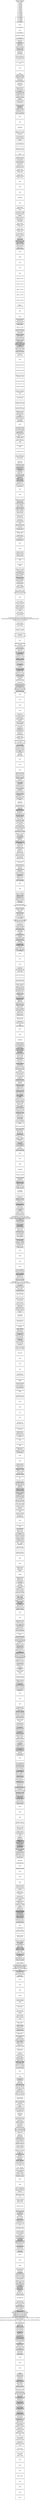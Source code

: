 <mxfile version="26.1.3">
  <diagram name="Página-1" id="8mPneK7-50EK6AkMiMIO">
    <mxGraphModel dx="1883" dy="1753" grid="1" gridSize="10" guides="1" tooltips="1" connect="1" arrows="1" fold="1" page="1" pageScale="1" pageWidth="827" pageHeight="1169" math="0" shadow="0">
      <root>
        <mxCell id="0" />
        <mxCell id="1" parent="0" />
        <UserObject label="%_p_Nuevos_carriles_de_nadoIncorporar_IMC_en_los_servicios_de_consulta%" _p_Nuevos_carriles_de_nadoIncorporar_IMC_en_los_servicios_de_consulta="HECHAS FUERA DE SPRINT,&quot;SPRINT 1&quot;,&quot;SPRINT 2&quot;,&quot;SPRINT 3&quot;,&quot;SPRINT 4&quot;,&quot;SPRINT 5&quot;,&quot;SPRINT 6&quot;,&quot;SPRINT 7&quot;,&quot;SPRINT 8&quot;,&quot;SPRINT 9&quot;,&quot;SPRINT 10&quot;,&quot;SPRINT 11&quot;,&quot;SPRINT 12&quot;,&quot;SPRINT 13&quot;,&quot;SPRINT 14&quot;,&quot;SPRINT 15&quot;,&quot;SPRINT 16&quot;,&quot;SPRINT 17&quot;,&quot;SPRINT 18&quot;,&quot;SPRINT 19&quot;,&quot;SPRINT 20&quot;,&quot;SPRINT 21&quot;,&quot;SPRINT 22&quot;,&quot;SPRINT 23&quot;,&quot;SPRINT 24&quot;,&quot;SPRINT 25&quot;,&quot;SPRINT 26&quot;,&quot;SPRINT 27&quot;,&quot;SPRINT 28&quot;,&quot;SPRINT 29&quot;,&quot;SPRINT 30&quot;,&quot;SPRINT 31&quot;,&quot;SPRINT 32&quot;,&quot;SPRINT 33&quot;,&quot;SPRINT 34&quot;" placeholders="1" id="qMxfWlfbw1Aegd-qk1w2-6">
          <mxCell style="whiteSpace=wrap;html=1;" vertex="1" parent="1">
            <mxGeometry x="20" y="20" width="120" height="60" as="geometry" />
          </mxCell>
        </UserObject>
        <UserObject label="%_p_Nuevos_carriles_de_nadoIncorporar_IMC_en_los_servicios_de_consulta%" _p_Nuevos_carriles_de_nadoIncorporar_IMC_en_los_servicios_de_consulta="GCNT" placeholders="1" id="qMxfWlfbw1Aegd-qk1w2-7">
          <mxCell style="whiteSpace=wrap;html=1;" vertex="1" parent="1">
            <mxGeometry x="20" y="90" width="120" height="60" as="geometry" />
          </mxCell>
        </UserObject>
        <UserObject label="%_p_Nuevos_carriles_de_nadoIncorporar_IMC_en_los_servicios_de_consulta%" _p_Nuevos_carriles_de_nadoIncorporar_IMC_en_los_servicios_de_consulta="GCSL" placeholders="1" id="qMxfWlfbw1Aegd-qk1w2-8">
          <mxCell style="whiteSpace=wrap;html=1;" vertex="1" parent="1">
            <mxGeometry x="20" y="160" width="120" height="60" as="geometry" />
          </mxCell>
        </UserObject>
        <UserObject label="%_p_Nuevos_carriles_de_nadoIncorporar_IMC_en_los_servicios_de_consulta%" _p_Nuevos_carriles_de_nadoIncorporar_IMC_en_los_servicios_de_consulta="INFORMES MADRID" modificaci_n_de_expediente_resuelto=" LISTA DE LETRADOS OBTENERLOS DE LA TABLA ADPROPIEDADES. (439)" placeholders="1" id="qMxfWlfbw1Aegd-qk1w2-9">
          <mxCell style="whiteSpace=wrap;html=1;" vertex="1" parent="1">
            <mxGeometry x="20" y="230" width="120" height="60" as="geometry" />
          </mxCell>
        </UserObject>
        <UserObject label="%_p_Nuevos_carriles_de_nadoIncorporar_IMC_en_los_servicios_de_consulta%" _p_Nuevos_carriles_de_nadoIncorporar_IMC_en_los_servicios_de_consulta="En el buscador en el campo num Expediente" modificaci_n_de_expediente_resuelto=" validar que solo puedan meter números. Ahora deja meter cualquier cosa y sale nullpointer." placeholders="1" id="qMxfWlfbw1Aegd-qk1w2-10">
          <mxCell style="whiteSpace=wrap;html=1;" vertex="1" parent="1">
            <mxGeometry x="20" y="300" width="120" height="60" as="geometry" />
          </mxCell>
        </UserObject>
        <UserObject label="%_p_Nuevos_carriles_de_nadoIncorporar_IMC_en_los_servicios_de_consulta%" _p_Nuevos_carriles_de_nadoIncorporar_IMC_en_los_servicios_de_consulta="Eliminar la firma del informe de notificación de sentencia que se genera para Madrid (existe un informe específico para Madrid)" placeholders="1" id="qMxfWlfbw1Aegd-qk1w2-11">
          <mxCell style="whiteSpace=wrap;html=1;" vertex="1" parent="1">
            <mxGeometry x="20" y="370" width="120" height="60" as="geometry" />
          </mxCell>
        </UserObject>
        <UserObject label="%_p_Nuevos_carriles_de_nadoIncorporar_IMC_en_los_servicios_de_consulta%" _p_Nuevos_carriles_de_nadoIncorporar_IMC_en_los_servicios_de_consulta="En la gestión bailan  las secciones demandante y demandado" modificaci_n_de_expediente_resuelto=" pero saca bien las partes. Estas secciones las dejamos fijas" modificaci_n_de_sentencia_y_consulta_de_procedimientos_judiciales_479_Incorporar_REP_en_los_servicios_de_consulta=" para el resto de servicios. (445)" placeholders="1" id="qMxfWlfbw1Aegd-qk1w2-12">
          <mxCell style="whiteSpace=wrap;html=1;" vertex="1" parent="1">
            <mxGeometry x="20" y="440" width="120" height="60" as="geometry" />
          </mxCell>
        </UserObject>
        <UserObject label="%_p_Nuevos_carriles_de_nadoIncorporar_IMC_en_los_servicios_de_consulta%" _p_Nuevos_carriles_de_nadoIncorporar_IMC_en_los_servicios_de_consulta="El SW de letrados no devuelve datos para los centrales y DSJ" placeholders="1" id="qMxfWlfbw1Aegd-qk1w2-13">
          <mxCell style="whiteSpace=wrap;html=1;" vertex="1" parent="1">
            <mxGeometry x="20" y="510" width="120" height="60" as="geometry" />
          </mxCell>
        </UserObject>
        <UserObject label="%_p_Nuevos_carriles_de_nadoIncorporar_IMC_en_los_servicios_de_consulta%" _p_Nuevos_carriles_de_nadoIncorporar_IMC_en_los_servicios_de_consulta="Para el SJ INGESA (79)" modificaci_n_de_expediente_resuelto="Urge" modificaci_n_de_sentencia_y_consulta_de_procedimientos_judiciales_479_Incorporar_REP_en_los_servicios_de_consulta="" modificaci_n_de_sentencia_y_consulta_de_procedimientos_judiciales_478_Modificar_las_notas_internas_para_que_saque_la_parte_con_DNI_DUPLICADO_480_Validaci_n_CIF="GCNT" placeholders="1" id="qMxfWlfbw1Aegd-qk1w2-14">
          <mxCell style="whiteSpace=wrap;html=1;" vertex="1" parent="1">
            <mxGeometry x="20" y="580" width="120" height="60" as="geometry" />
          </mxCell>
        </UserObject>
        <UserObject label="%_p_Nuevos_carriles_de_nadoIncorporar_IMC_en_los_servicios_de_consulta%" _p_Nuevos_carriles_de_nadoIncorporar_IMC_en_los_servicios_de_consulta="GCSL" placeholders="1" id="qMxfWlfbw1Aegd-qk1w2-15">
          <mxCell style="whiteSpace=wrap;html=1;" vertex="1" parent="1">
            <mxGeometry x="20" y="650" width="120" height="60" as="geometry" />
          </mxCell>
        </UserObject>
        <UserObject label="%_p_Nuevos_carriles_de_nadoIncorporar_IMC_en_los_servicios_de_consulta%" _p_Nuevos_carriles_de_nadoIncorporar_IMC_en_los_servicios_de_consulta="SEJU" placeholders="1" id="qMxfWlfbw1Aegd-qk1w2-16">
          <mxCell style="whiteSpace=wrap;html=1;" vertex="1" parent="1">
            <mxGeometry x="20" y="720" width="120" height="60" as="geometry" />
          </mxCell>
        </UserObject>
        <UserObject label="%_p_Nuevos_carriles_de_nadoIncorporar_IMC_en_los_servicios_de_consulta%" _p_Nuevos_carriles_de_nadoIncorporar_IMC_en_los_servicios_de_consulta="Poder cambiar el letrado a una fecha posterior de la fecha de apertura. Añadir un campo nuevo fecha letrado. (Servicio de Gestión y Modificación de Exp resuelto)" placeholders="1" id="qMxfWlfbw1Aegd-qk1w2-17">
          <mxCell style="whiteSpace=wrap;html=1;" vertex="1" parent="1">
            <mxGeometry x="20" y="790" width="120" height="60" as="geometry" />
          </mxCell>
        </UserObject>
        <UserObject label="%_p_Nuevos_carriles_de_nadoIncorporar_IMC_en_los_servicios_de_consulta%" _p_Nuevos_carriles_de_nadoIncorporar_IMC_en_los_servicios_de_consulta="Arreglar las actuaciones del concursal" placeholders="1" id="qMxfWlfbw1Aegd-qk1w2-18">
          <mxCell style="whiteSpace=wrap;html=1;" vertex="1" parent="1">
            <mxGeometry x="20" y="860" width="120" height="60" as="geometry" />
          </mxCell>
        </UserObject>
        <UserObject label="%_p_Nuevos_carriles_de_nadoIncorporar_IMC_en_los_servicios_de_consulta%" _p_Nuevos_carriles_de_nadoIncorporar_IMC_en_los_servicios_de_consulta="Migración REP a la tabla nueva de CTRECURSOPREVIO (431-452)" placeholders="1" id="qMxfWlfbw1Aegd-qk1w2-19">
          <mxCell style="whiteSpace=wrap;html=1;" vertex="1" parent="1">
            <mxGeometry x="20" y="930" width="120" height="60" as="geometry" />
          </mxCell>
        </UserObject>
        <UserObject label="%_p_Nuevos_carriles_de_nadoIncorporar_IMC_en_los_servicios_de_consulta%" _p_Nuevos_carriles_de_nadoIncorporar_IMC_en_los_servicios_de_consulta="El literal ‘Actúa como’ en la pantalla de alta del expediente lleva la palabra ‘Actúa’ sin acentuar. (está ya arreglado en el alta normal" modificaci_n_de_expediente_resuelto=" faltaría en el alta del Registro)" placeholders="1" id="qMxfWlfbw1Aegd-qk1w2-20">
          <mxCell style="whiteSpace=wrap;html=1;" vertex="1" parent="1">
            <mxGeometry x="20" y="1000" width="120" height="60" as="geometry" />
          </mxCell>
        </UserObject>
        <UserObject label="%_p_Nuevos_carriles_de_nadoIncorporar_IMC_en_los_servicios_de_consulta%" _p_Nuevos_carriles_de_nadoIncorporar_IMC_en_los_servicios_de_consulta="AÑADIR EXPORTACIÓN EXCEL DE 100-500 REGISTROS" placeholders="1" id="qMxfWlfbw1Aegd-qk1w2-21">
          <mxCell style="whiteSpace=wrap;html=1;" vertex="1" parent="1">
            <mxGeometry x="20" y="1070" width="120" height="60" as="geometry" />
          </mxCell>
        </UserObject>
        <UserObject label="%_p_Nuevos_carriles_de_nadoIncorporar_IMC_en_los_servicios_de_consulta%" _p_Nuevos_carriles_de_nadoIncorporar_IMC_en_los_servicios_de_consulta="Cambiar ‘Documento de la Demanda’ por ‘Demanda’" modificaci_n_de_expediente_resuelto=" simplemente." placeholders="1" id="qMxfWlfbw1Aegd-qk1w2-22">
          <mxCell style="whiteSpace=wrap;html=1;" vertex="1" parent="1">
            <mxGeometry x="20" y="1140" width="120" height="60" as="geometry" />
          </mxCell>
        </UserObject>
        <UserObject label="%_p_Nuevos_carriles_de_nadoIncorporar_IMC_en_los_servicios_de_consulta%" _p_Nuevos_carriles_de_nadoIncorporar_IMC_en_los_servicios_de_consulta="En el servicio de modificación de expediente con. resuelto, cuando la entidad actúa como demandada, al ir a guardar el expediente da el mensaje: &#39;Es obligatorio introducir una parte Contraria&#39;&quot;,&quot;GCNT" placeholders="1" id="qMxfWlfbw1Aegd-qk1w2-23">
          <mxCell style="whiteSpace=wrap;html=1;" vertex="1" parent="1">
            <mxGeometry x="20" y="1210" width="120" height="60" as="geometry" />
          </mxCell>
        </UserObject>
        <UserObject label="%_p_Nuevos_carriles_de_nadoIncorporar_IMC_en_los_servicios_de_consulta%" _p_Nuevos_carriles_de_nadoIncorporar_IMC_en_los_servicios_de_consulta="GCSL" placeholders="1" id="qMxfWlfbw1Aegd-qk1w2-24">
          <mxCell style="whiteSpace=wrap;html=1;" vertex="1" parent="1">
            <mxGeometry x="20" y="1280" width="120" height="60" as="geometry" />
          </mxCell>
        </UserObject>
        <UserObject label="%_p_Nuevos_carriles_de_nadoIncorporar_IMC_en_los_servicios_de_consulta%" _p_Nuevos_carriles_de_nadoIncorporar_IMC_en_los_servicios_de_consulta="SEJU" placeholders="1" id="qMxfWlfbw1Aegd-qk1w2-25">
          <mxCell style="whiteSpace=wrap;html=1;" vertex="1" parent="1">
            <mxGeometry x="20" y="1350" width="120" height="60" as="geometry" />
          </mxCell>
        </UserObject>
        <UserObject label="%_p_Nuevos_carriles_de_nadoIncorporar_IMC_en_los_servicios_de_consulta%" _p_Nuevos_carriles_de_nadoIncorporar_IMC_en_los_servicios_de_consulta="COMUNES" placeholders="1" id="qMxfWlfbw1Aegd-qk1w2-26">
          <mxCell style="whiteSpace=wrap;html=1;" vertex="1" parent="1">
            <mxGeometry x="20" y="1420" width="120" height="60" as="geometry" />
          </mxCell>
        </UserObject>
        <UserObject label="%_p_Nuevos_carriles_de_nadoIncorporar_IMC_en_los_servicios_de_consulta%" _p_Nuevos_carriles_de_nadoIncorporar_IMC_en_los_servicios_de_consulta="Migración de los REP antiguos a la nueva tabla REP" placeholders="1" id="qMxfWlfbw1Aegd-qk1w2-27">
          <mxCell style="whiteSpace=wrap;html=1;" vertex="1" parent="1">
            <mxGeometry x="20" y="1490" width="120" height="60" as="geometry" />
          </mxCell>
        </UserObject>
        <UserObject label="%_p_Nuevos_carriles_de_nadoIncorporar_IMC_en_los_servicios_de_consulta%" _p_Nuevos_carriles_de_nadoIncorporar_IMC_en_los_servicios_de_consulta="En el buscador de consulta no carga el servicio jurídico por defecto." placeholders="1" id="qMxfWlfbw1Aegd-qk1w2-28">
          <mxCell style="whiteSpace=wrap;html=1;" vertex="1" parent="1">
            <mxGeometry x="20" y="1560" width="120" height="60" as="geometry" />
          </mxCell>
        </UserObject>
        <UserObject label="%_p_Nuevos_carriles_de_nadoIncorporar_IMC_en_los_servicios_de_consulta%" _p_Nuevos_carriles_de_nadoIncorporar_IMC_en_los_servicios_de_consulta="En la apertura de Recurso desde WF" modificaci_n_de_expediente_resuelto=" añadir el idexpPadre." placeholders="1" id="qMxfWlfbw1Aegd-qk1w2-29">
          <mxCell style="whiteSpace=wrap;html=1;" vertex="1" parent="1">
            <mxGeometry x="20" y="1630" width="120" height="60" as="geometry" />
          </mxCell>
        </UserObject>
        <UserObject label="%_p_Nuevos_carriles_de_nadoIncorporar_IMC_en_los_servicios_de_consulta%" _p_Nuevos_carriles_de_nadoIncorporar_IMC_en_los_servicios_de_consulta="Migración DNI a IPF para todas las apps" placeholders="1" id="qMxfWlfbw1Aegd-qk1w2-30">
          <mxCell style="whiteSpace=wrap;html=1;" vertex="1" parent="1">
            <mxGeometry x="20" y="1700" width="120" height="60" as="geometry" />
          </mxCell>
        </UserObject>
        <UserObject label="%_p_Nuevos_carriles_de_nadoIncorporar_IMC_en_los_servicios_de_consulta%" _p_Nuevos_carriles_de_nadoIncorporar_IMC_en_los_servicios_de_consulta="Nueva Documentación (454)" placeholders="1" id="qMxfWlfbw1Aegd-qk1w2-31">
          <mxCell style="whiteSpace=wrap;html=1;" vertex="1" parent="1">
            <mxGeometry x="20" y="1770" width="120" height="60" as="geometry" />
          </mxCell>
        </UserObject>
        <UserObject label="%_p_Nuevos_carriles_de_nadoIncorporar_IMC_en_los_servicios_de_consulta%" _p_Nuevos_carriles_de_nadoIncorporar_IMC_en_los_servicios_de_consulta="Problemas con la generación del Excel de exportación cuando tenemos más de 100 resultados." placeholders="1" id="qMxfWlfbw1Aegd-qk1w2-32">
          <mxCell style="whiteSpace=wrap;html=1;" vertex="1" parent="1">
            <mxGeometry x="20" y="1840" width="120" height="60" as="geometry" />
          </mxCell>
        </UserObject>
        <UserObject label="%_p_Nuevos_carriles_de_nadoIncorporar_IMC_en_los_servicios_de_consulta%" _p_Nuevos_carriles_de_nadoIncorporar_IMC_en_los_servicios_de_consulta="AL aperturar un recurso de un contencioso de años anteriores da error" modificaci_n_de_expediente_resuelto=" porque coge el año del sistema" modificaci_n_de_sentencia_y_consulta_de_procedimientos_judiciales_479_Incorporar_REP_en_los_servicios_de_consulta=" en lugar del año del epediente padre." placeholders="1" id="qMxfWlfbw1Aegd-qk1w2-33">
          <mxCell style="whiteSpace=wrap;html=1;" vertex="1" parent="1">
            <mxGeometry x="20" y="1910" width="120" height="60" as="geometry" />
          </mxCell>
        </UserObject>
        <UserObject label="%_p_Nuevos_carriles_de_nadoIncorporar_IMC_en_los_servicios_de_consulta%" _p_Nuevos_carriles_de_nadoIncorporar_IMC_en_los_servicios_de_consulta="Estudio reglas candidatas a críticas Kiuwan (446)" placeholders="1" id="qMxfWlfbw1Aegd-qk1w2-34">
          <mxCell style="whiteSpace=wrap;html=1;" vertex="1" parent="1">
            <mxGeometry x="20" y="1980" width="120" height="60" as="geometry" />
          </mxCell>
        </UserObject>
        <UserObject label="%_p_Nuevos_carriles_de_nadoIncorporar_IMC_en_los_servicios_de_consulta%" _p_Nuevos_carriles_de_nadoIncorporar_IMC_en_los_servicios_de_consulta="Arreglos reglas candidatas a críticas Kiuwan&quot;,&quot;GCNT" placeholders="1" id="qMxfWlfbw1Aegd-qk1w2-35">
          <mxCell style="whiteSpace=wrap;html=1;" vertex="1" parent="1">
            <mxGeometry x="20" y="2050" width="120" height="60" as="geometry" />
          </mxCell>
        </UserObject>
        <UserObject label="%_p_Nuevos_carriles_de_nadoIncorporar_IMC_en_los_servicios_de_consulta%" _p_Nuevos_carriles_de_nadoIncorporar_IMC_en_los_servicios_de_consulta="GCSL" placeholders="1" id="qMxfWlfbw1Aegd-qk1w2-36">
          <mxCell style="whiteSpace=wrap;html=1;" vertex="1" parent="1">
            <mxGeometry x="20" y="2120" width="120" height="60" as="geometry" />
          </mxCell>
        </UserObject>
        <UserObject label="%_p_Nuevos_carriles_de_nadoIncorporar_IMC_en_los_servicios_de_consulta%" _p_Nuevos_carriles_de_nadoIncorporar_IMC_en_los_servicios_de_consulta="GINF" placeholders="1" id="qMxfWlfbw1Aegd-qk1w2-37">
          <mxCell style="whiteSpace=wrap;html=1;" vertex="1" parent="1">
            <mxGeometry x="20" y="2190" width="120" height="60" as="geometry" />
          </mxCell>
        </UserObject>
        <UserObject label="%_p_Nuevos_carriles_de_nadoIncorporar_IMC_en_los_servicios_de_consulta%" _p_Nuevos_carriles_de_nadoIncorporar_IMC_en_los_servicios_de_consulta="SEJU" placeholders="1" id="qMxfWlfbw1Aegd-qk1w2-38">
          <mxCell style="whiteSpace=wrap;html=1;" vertex="1" parent="1">
            <mxGeometry x="20" y="2260" width="120" height="60" as="geometry" />
          </mxCell>
        </UserObject>
        <UserObject label="%_p_Nuevos_carriles_de_nadoIncorporar_IMC_en_los_servicios_de_consulta%" _p_Nuevos_carriles_de_nadoIncorporar_IMC_en_los_servicios_de_consulta="COMUNES" placeholders="1" id="qMxfWlfbw1Aegd-qk1w2-39">
          <mxCell style="whiteSpace=wrap;html=1;" vertex="1" parent="1">
            <mxGeometry x="20" y="2330" width="120" height="60" as="geometry" />
          </mxCell>
        </UserObject>
        <UserObject label="%_p_Nuevos_carriles_de_nadoIncorporar_IMC_en_los_servicios_de_consulta%" _p_Nuevos_carriles_de_nadoIncorporar_IMC_en_los_servicios_de_consulta="SJCO" placeholders="1" id="qMxfWlfbw1Aegd-qk1w2-40">
          <mxCell style="whiteSpace=wrap;html=1;" vertex="1" parent="1">
            <mxGeometry x="20" y="2400" width="120" height="60" as="geometry" />
          </mxCell>
        </UserObject>
        <UserObject label="%_p_Nuevos_carriles_de_nadoIncorporar_IMC_en_los_servicios_de_consulta%" _p_Nuevos_carriles_de_nadoIncorporar_IMC_en_los_servicios_de_consulta="Arreglos reglas candidatas a críticas Kiuwan" placeholders="1" id="qMxfWlfbw1Aegd-qk1w2-41">
          <mxCell style="whiteSpace=wrap;html=1;" vertex="1" parent="1">
            <mxGeometry x="20" y="2470" width="120" height="60" as="geometry" />
          </mxCell>
        </UserObject>
        <UserObject label="%_p_Nuevos_carriles_de_nadoIncorporar_IMC_en_los_servicios_de_consulta%" _p_Nuevos_carriles_de_nadoIncorporar_IMC_en_los_servicios_de_consulta="Como probar el batch de migración de DNI a IPF en producción. TablaAux." placeholders="1" id="qMxfWlfbw1Aegd-qk1w2-42">
          <mxCell style="whiteSpace=wrap;html=1;" vertex="1" parent="1">
            <mxGeometry x="20" y="2540" width="120" height="60" as="geometry" />
          </mxCell>
        </UserObject>
        <UserObject label="%_p_Nuevos_carriles_de_nadoIncorporar_IMC_en_los_servicios_de_consulta%" _p_Nuevos_carriles_de_nadoIncorporar_IMC_en_los_servicios_de_consulta="Arreglos kiuwan en el resto de apps por modificaciones en SJCO (459)" placeholders="1" id="qMxfWlfbw1Aegd-qk1w2-43">
          <mxCell style="whiteSpace=wrap;html=1;" vertex="1" parent="1">
            <mxGeometry x="20" y="2610" width="120" height="60" as="geometry" />
          </mxCell>
        </UserObject>
        <UserObject label="%_p_Nuevos_carriles_de_nadoIncorporar_IMC_en_los_servicios_de_consulta%" _p_Nuevos_carriles_de_nadoIncorporar_IMC_en_los_servicios_de_consulta="Arreglos reglas candidatas a críticas Kiuwan (449)" placeholders="1" id="qMxfWlfbw1Aegd-qk1w2-44">
          <mxCell style="whiteSpace=wrap;html=1;" vertex="1" parent="1">
            <mxGeometry x="20" y="2680" width="120" height="60" as="geometry" />
          </mxCell>
        </UserObject>
        <UserObject label="%_p_Nuevos_carriles_de_nadoIncorporar_IMC_en_los_servicios_de_consulta%" _p_Nuevos_carriles_de_nadoIncorporar_IMC_en_los_servicios_de_consulta="Arreglos reglas candidatas a críticas Kiuwan (446)" placeholders="1" id="qMxfWlfbw1Aegd-qk1w2-45">
          <mxCell style="whiteSpace=wrap;html=1;" vertex="1" parent="1">
            <mxGeometry x="20" y="2750" width="120" height="60" as="geometry" />
          </mxCell>
        </UserObject>
        <UserObject label="%_p_Nuevos_carriles_de_nadoIncorporar_IMC_en_los_servicios_de_consulta%" _p_Nuevos_carriles_de_nadoIncorporar_IMC_en_los_servicios_de_consulta="En el buscador de gestión no carga el servicio jurídico por defecto." placeholders="1" id="qMxfWlfbw1Aegd-qk1w2-46">
          <mxCell style="whiteSpace=wrap;html=1;" vertex="1" parent="1">
            <mxGeometry x="20" y="2820" width="120" height="60" as="geometry" />
          </mxCell>
        </UserObject>
        <UserObject label="%_p_Nuevos_carriles_de_nadoIncorporar_IMC_en_los_servicios_de_consulta%" _p_Nuevos_carriles_de_nadoIncorporar_IMC_en_los_servicios_de_consulta="Permitir añadir expedientes con  tipo apertura registro para el año en curso" placeholders="1" id="qMxfWlfbw1Aegd-qk1w2-47">
          <mxCell style="whiteSpace=wrap;html=1;" vertex="1" parent="1">
            <mxGeometry x="20" y="2890" width="120" height="60" as="geometry" />
          </mxCell>
        </UserObject>
        <UserObject label="%_p_Nuevos_carriles_de_nadoIncorporar_IMC_en_los_servicios_de_consulta%" _p_Nuevos_carriles_de_nadoIncorporar_IMC_en_los_servicios_de_consulta="Las partes del recurso previo al guardarlas se guarda con otro IDPARTE distinto al del padre cuando es la misma parte intentando montar el IPF Y LO HACE COMO nullXXXXXXnullnull, porque no valida que el ipf que consulta sea correcto.,,IPF&quot;,&quot;GEAP" placeholders="1" id="qMxfWlfbw1Aegd-qk1w2-48">
          <mxCell style="whiteSpace=wrap;html=1;" vertex="1" parent="1">
            <mxGeometry x="20" y="2960" width="120" height="60" as="geometry" />
          </mxCell>
        </UserObject>
        <UserObject label="%_p_Nuevos_carriles_de_nadoIncorporar_IMC_en_los_servicios_de_consulta%" _p_Nuevos_carriles_de_nadoIncorporar_IMC_en_los_servicios_de_consulta="SJCO" placeholders="1" id="qMxfWlfbw1Aegd-qk1w2-49">
          <mxCell style="whiteSpace=wrap;html=1;" vertex="1" parent="1">
            <mxGeometry x="20" y="3030" width="120" height="60" as="geometry" />
          </mxCell>
        </UserObject>
        <UserObject label="%_p_Nuevos_carriles_de_nadoIncorporar_IMC_en_los_servicios_de_consulta%" _p_Nuevos_carriles_de_nadoIncorporar_IMC_en_los_servicios_de_consulta="FSED" placeholders="1" id="qMxfWlfbw1Aegd-qk1w2-50">
          <mxCell style="whiteSpace=wrap;html=1;" vertex="1" parent="1">
            <mxGeometry x="20" y="3100" width="120" height="60" as="geometry" />
          </mxCell>
        </UserObject>
        <UserObject label="%_p_Nuevos_carriles_de_nadoIncorporar_IMC_en_los_servicios_de_consulta%" _p_Nuevos_carriles_de_nadoIncorporar_IMC_en_los_servicios_de_consulta="GCNT" placeholders="1" id="qMxfWlfbw1Aegd-qk1w2-51">
          <mxCell style="whiteSpace=wrap;html=1;" vertex="1" parent="1">
            <mxGeometry x="20" y="3170" width="120" height="60" as="geometry" />
          </mxCell>
        </UserObject>
        <UserObject label="%_p_Nuevos_carriles_de_nadoIncorporar_IMC_en_los_servicios_de_consulta%" _p_Nuevos_carriles_de_nadoIncorporar_IMC_en_los_servicios_de_consulta="GCSL" placeholders="1" id="qMxfWlfbw1Aegd-qk1w2-52">
          <mxCell style="whiteSpace=wrap;html=1;" vertex="1" parent="1">
            <mxGeometry x="20" y="3240" width="120" height="60" as="geometry" />
          </mxCell>
        </UserObject>
        <UserObject label="%_p_Nuevos_carriles_de_nadoIncorporar_IMC_en_los_servicios_de_consulta%" _p_Nuevos_carriles_de_nadoIncorporar_IMC_en_los_servicios_de_consulta="SEJU" placeholders="1" id="qMxfWlfbw1Aegd-qk1w2-53">
          <mxCell style="whiteSpace=wrap;html=1;" vertex="1" parent="1">
            <mxGeometry x="20" y="3310" width="120" height="60" as="geometry" />
          </mxCell>
        </UserObject>
        <UserObject label="%_p_Nuevos_carriles_de_nadoIncorporar_IMC_en_los_servicios_de_consulta%" _p_Nuevos_carriles_de_nadoIncorporar_IMC_en_los_servicios_de_consulta="Migrar a GITLAB" placeholders="1" id="qMxfWlfbw1Aegd-qk1w2-54">
          <mxCell style="whiteSpace=wrap;html=1;" vertex="1" parent="1">
            <mxGeometry x="20" y="3380" width="120" height="60" as="geometry" />
          </mxCell>
        </UserObject>
        <UserObject label="%_p_Nuevos_carriles_de_nadoIncorporar_IMC_en_los_servicios_de_consulta%" _p_Nuevos_carriles_de_nadoIncorporar_IMC_en_los_servicios_de_consulta="Migrar a GITLAB" placeholders="1" id="qMxfWlfbw1Aegd-qk1w2-55">
          <mxCell style="whiteSpace=wrap;html=1;" vertex="1" parent="1">
            <mxGeometry x="20" y="3450" width="120" height="60" as="geometry" />
          </mxCell>
        </UserObject>
        <UserObject label="%_p_Nuevos_carriles_de_nadoIncorporar_IMC_en_los_servicios_de_consulta%" _p_Nuevos_carriles_de_nadoIncorporar_IMC_en_los_servicios_de_consulta="Migrar a GITLAB" placeholders="1" id="qMxfWlfbw1Aegd-qk1w2-56">
          <mxCell style="whiteSpace=wrap;html=1;" vertex="1" parent="1">
            <mxGeometry x="20" y="3520" width="120" height="60" as="geometry" />
          </mxCell>
        </UserObject>
        <UserObject label="%_p_Nuevos_carriles_de_nadoIncorporar_IMC_en_los_servicios_de_consulta%" _p_Nuevos_carriles_de_nadoIncorporar_IMC_en_los_servicios_de_consulta="Migrar a GITLAB" placeholders="1" id="qMxfWlfbw1Aegd-qk1w2-57">
          <mxCell style="whiteSpace=wrap;html=1;" vertex="1" parent="1">
            <mxGeometry x="20" y="3590" width="120" height="60" as="geometry" />
          </mxCell>
        </UserObject>
        <UserObject label="%_p_Nuevos_carriles_de_nadoIncorporar_IMC_en_los_servicios_de_consulta%" _p_Nuevos_carriles_de_nadoIncorporar_IMC_en_los_servicios_de_consulta="Migrar a GITLAB" placeholders="1" id="qMxfWlfbw1Aegd-qk1w2-58">
          <mxCell style="whiteSpace=wrap;html=1;" vertex="1" parent="1">
            <mxGeometry x="20" y="3660" width="120" height="60" as="geometry" />
          </mxCell>
        </UserObject>
        <UserObject label="%_p_Nuevos_carriles_de_nadoIncorporar_IMC_en_los_servicios_de_consulta%" _p_Nuevos_carriles_de_nadoIncorporar_IMC_en_los_servicios_de_consulta="Migrar a GITLAB&quot;,&quot;GCNT" placeholders="1" id="qMxfWlfbw1Aegd-qk1w2-59">
          <mxCell style="whiteSpace=wrap;html=1;" vertex="1" parent="1">
            <mxGeometry x="20" y="3730" width="120" height="60" as="geometry" />
          </mxCell>
        </UserObject>
        <UserObject label="%_p_Nuevos_carriles_de_nadoIncorporar_IMC_en_los_servicios_de_consulta%" _p_Nuevos_carriles_de_nadoIncorporar_IMC_en_los_servicios_de_consulta="GINF" placeholders="1" id="qMxfWlfbw1Aegd-qk1w2-60">
          <mxCell style="whiteSpace=wrap;html=1;" vertex="1" parent="1">
            <mxGeometry x="20" y="3800" width="120" height="60" as="geometry" />
          </mxCell>
        </UserObject>
        <UserObject label="%_p_Nuevos_carriles_de_nadoIncorporar_IMC_en_los_servicios_de_consulta%" _p_Nuevos_carriles_de_nadoIncorporar_IMC_en_los_servicios_de_consulta="SEJU" placeholders="1" id="qMxfWlfbw1Aegd-qk1w2-61">
          <mxCell style="whiteSpace=wrap;html=1;" vertex="1" parent="1">
            <mxGeometry x="20" y="3870" width="120" height="60" as="geometry" />
          </mxCell>
        </UserObject>
        <UserObject label="%_p_Nuevos_carriles_de_nadoIncorporar_IMC_en_los_servicios_de_consulta%" _p_Nuevos_carriles_de_nadoIncorporar_IMC_en_los_servicios_de_consulta="Revisar la cargar del combo de las jurisdicciones porque está sacando la mercantil cuando no debería (469)" placeholders="1" id="qMxfWlfbw1Aegd-qk1w2-62">
          <mxCell style="whiteSpace=wrap;html=1;" vertex="1" parent="1">
            <mxGeometry x="20" y="3940" width="120" height="60" as="geometry" />
          </mxCell>
        </UserObject>
        <UserObject label="%_p_Nuevos_carriles_de_nadoIncorporar_IMC_en_los_servicios_de_consulta%" _p_Nuevos_carriles_de_nadoIncorporar_IMC_en_los_servicios_de_consulta="Migrar a GITLAB" placeholders="1" id="qMxfWlfbw1Aegd-qk1w2-63">
          <mxCell style="whiteSpace=wrap;html=1;" vertex="1" parent="1">
            <mxGeometry x="20" y="4010" width="120" height="60" as="geometry" />
          </mxCell>
        </UserObject>
        <UserObject label="%_p_Nuevos_carriles_de_nadoIncorporar_IMC_en_los_servicios_de_consulta%" _p_Nuevos_carriles_de_nadoIncorporar_IMC_en_los_servicios_de_consulta="Al dar de alta una EJE no está metiendo valor en el campo IDEXPADRE (provoca que desde el detalle del CON no se vea) (470)" placeholders="1" id="qMxfWlfbw1Aegd-qk1w2-64">
          <mxCell style="whiteSpace=wrap;html=1;" vertex="1" parent="1">
            <mxGeometry x="20" y="4080" width="120" height="60" as="geometry" />
          </mxCell>
        </UserObject>
        <UserObject label="%_p_Nuevos_carriles_de_nadoIncorporar_IMC_en_los_servicios_de_consulta%" _p_Nuevos_carriles_de_nadoIncorporar_IMC_en_los_servicios_de_consulta="Al dar de alta una DAP no está metiendo valor en el campo IDEXPADRE (provoca que desde el detalle del CON no se vea) (471)" placeholders="1" id="qMxfWlfbw1Aegd-qk1w2-65">
          <mxCell style="whiteSpace=wrap;html=1;" vertex="1" parent="1">
            <mxGeometry x="20" y="4150" width="120" height="60" as="geometry" />
          </mxCell>
        </UserObject>
        <UserObject label="%_p_Nuevos_carriles_de_nadoIncorporar_IMC_en_los_servicios_de_consulta%" _p_Nuevos_carriles_de_nadoIncorporar_IMC_en_los_servicios_de_consulta="Añadir letrado complementario en el combo de letrados. tabla ADCOMPLELETRADOS (438)" placeholders="1" id="qMxfWlfbw1Aegd-qk1w2-66">
          <mxCell style="whiteSpace=wrap;html=1;" vertex="1" parent="1">
            <mxGeometry x="20" y="4220" width="120" height="60" as="geometry" />
          </mxCell>
        </UserObject>
        <UserObject label="%_p_Nuevos_carriles_de_nadoIncorporar_IMC_en_los_servicios_de_consulta%" _p_Nuevos_carriles_de_nadoIncorporar_IMC_en_los_servicios_de_consulta="Sigue dando error tanto en el alta como en la gestión añadir como demandado acompañando a la entidad representada INSS la TGSS. (443) No permitir que la entidad representada  se pueda añadir en las secciones de las partes." placeholders="1" id="qMxfWlfbw1Aegd-qk1w2-67">
          <mxCell style="whiteSpace=wrap;html=1;" vertex="1" parent="1">
            <mxGeometry x="20" y="4290" width="120" height="60" as="geometry" />
          </mxCell>
        </UserObject>
        <UserObject label="%_p_Nuevos_carriles_de_nadoIncorporar_IMC_en_los_servicios_de_consulta%" _p_Nuevos_carriles_de_nadoIncorporar_IMC_en_los_servicios_de_consulta="Robustecer versión producción (473)&quot;,&quot;SJCO" placeholders="1" id="qMxfWlfbw1Aegd-qk1w2-68">
          <mxCell style="whiteSpace=wrap;html=1;" vertex="1" parent="1">
            <mxGeometry x="20" y="4360" width="120" height="60" as="geometry" />
          </mxCell>
        </UserObject>
        <UserObject label="%_p_Nuevos_carriles_de_nadoIncorporar_IMC_en_los_servicios_de_consulta%" _p_Nuevos_carriles_de_nadoIncorporar_IMC_en_los_servicios_de_consulta="GCNT" placeholders="1" id="qMxfWlfbw1Aegd-qk1w2-69">
          <mxCell style="whiteSpace=wrap;html=1;" vertex="1" parent="1">
            <mxGeometry x="20" y="4430" width="120" height="60" as="geometry" />
          </mxCell>
        </UserObject>
        <UserObject label="%_p_Nuevos_carriles_de_nadoIncorporar_IMC_en_los_servicios_de_consulta%" _p_Nuevos_carriles_de_nadoIncorporar_IMC_en_los_servicios_de_consulta="Arreglar kiwan (476)" placeholders="1" id="qMxfWlfbw1Aegd-qk1w2-70">
          <mxCell style="whiteSpace=wrap;html=1;" vertex="1" parent="1">
            <mxGeometry x="20" y="4500" width="120" height="60" as="geometry" />
          </mxCell>
        </UserObject>
        <UserObject label="%_p_Nuevos_carriles_de_nadoIncorporar_IMC_en_los_servicios_de_consulta%" _p_Nuevos_carriles_de_nadoIncorporar_IMC_en_los_servicios_de_consulta="Arreglar kiwan (475)" placeholders="1" id="qMxfWlfbw1Aegd-qk1w2-71">
          <mxCell style="whiteSpace=wrap;html=1;" vertex="1" parent="1">
            <mxGeometry x="20" y="4570" width="120" height="60" as="geometry" />
          </mxCell>
        </UserObject>
        <UserObject label="%_p_Nuevos_carriles_de_nadoIncorporar_IMC_en_los_servicios_de_consulta%" _p_Nuevos_carriles_de_nadoIncorporar_IMC_en_los_servicios_de_consulta="Validación del DNI en mayúsculas. (440)" placeholders="1" id="qMxfWlfbw1Aegd-qk1w2-72">
          <mxCell style="whiteSpace=wrap;html=1;" vertex="1" parent="1">
            <mxGeometry x="20" y="4640" width="120" height="60" as="geometry" />
          </mxCell>
        </UserObject>
        <UserObject label="%_p_Nuevos_carriles_de_nadoIncorporar_IMC_en_los_servicios_de_consulta%" _p_Nuevos_carriles_de_nadoIncorporar_IMC_en_los_servicios_de_consulta="Incorporar REP (433)" placeholders="1" id="qMxfWlfbw1Aegd-qk1w2-73">
          <mxCell style="whiteSpace=wrap;html=1;" vertex="1" parent="1">
            <mxGeometry x="20" y="4710" width="120" height="60" as="geometry" />
          </mxCell>
        </UserObject>
        <UserObject label="%_p_Nuevos_carriles_de_nadoIncorporar_IMC_en_los_servicios_de_consulta%" _p_Nuevos_carriles_de_nadoIncorporar_IMC_en_los_servicios_de_consulta="Incorporar IMC(434)" placeholders="1" id="qMxfWlfbw1Aegd-qk1w2-74">
          <mxCell style="whiteSpace=wrap;html=1;" vertex="1" parent="1">
            <mxGeometry x="20" y="4780" width="120" height="60" as="geometry" />
          </mxCell>
        </UserObject>
        <UserObject label="%_p_Nuevos_carriles_de_nadoIncorporar_IMC_en_los_servicios_de_consulta%" _p_Nuevos_carriles_de_nadoIncorporar_IMC_en_los_servicios_de_consulta="persistir en la gestión al pulsar Resolver. (441)" placeholders="1" id="qMxfWlfbw1Aegd-qk1w2-75">
          <mxCell style="whiteSpace=wrap;html=1;" vertex="1" parent="1">
            <mxGeometry x="20" y="4850" width="120" height="60" as="geometry" />
          </mxCell>
        </UserObject>
        <UserObject label="%_p_Nuevos_carriles_de_nadoIncorporar_IMC_en_los_servicios_de_consulta%" _p_Nuevos_carriles_de_nadoIncorporar_IMC_en_los_servicios_de_consulta="Promocionar GCNT (477)&quot;,&quot;GCNT" placeholders="1" id="qMxfWlfbw1Aegd-qk1w2-76">
          <mxCell style="whiteSpace=wrap;html=1;" vertex="1" parent="1">
            <mxGeometry x="20" y="4920" width="120" height="60" as="geometry" />
          </mxCell>
        </UserObject>
        <UserObject label="%_p_Nuevos_carriles_de_nadoIncorporar_IMC_en_los_servicios_de_consulta%" _p_Nuevos_carriles_de_nadoIncorporar_IMC_en_los_servicios_de_consulta="Incorporar IMC en los servicios de consulta" modificaci_n_de_expediente_resuelto=" modificación de expediente resuelto" modificaci_n_de_sentencia_y_consulta_de_procedimientos_judiciales_479_Incorporar_REP_en_los_servicios_de_consulta=" modificación de sentencia y consulta de procedimientos judiciales (479)" placeholders="1" id="qMxfWlfbw1Aegd-qk1w2-77">
          <mxCell style="whiteSpace=wrap;html=1;" vertex="1" parent="1">
            <mxGeometry x="20" y="4990" width="120" height="60" as="geometry" />
          </mxCell>
        </UserObject>
        <UserObject label="%_p_Nuevos_carriles_de_nadoIncorporar_IMC_en_los_servicios_de_consulta%" _p_Nuevos_carriles_de_nadoIncorporar_IMC_en_los_servicios_de_consulta="Incorporar REP en los servicios de consulta" modificaci_n_de_expediente_resuelto=" modificación de expediente resuelto" modificaci_n_de_sentencia_y_consulta_de_procedimientos_judiciales_479_Incorporar_REP_en_los_servicios_de_consulta=" modificación de sentencia y consulta de procedimientos judiciales (478)" placeholders="1" id="qMxfWlfbw1Aegd-qk1w2-78">
          <mxCell style="whiteSpace=wrap;html=1;" vertex="1" parent="1">
            <mxGeometry x="20" y="5060" width="120" height="60" as="geometry" />
          </mxCell>
        </UserObject>
        <UserObject label="%_p_Nuevos_carriles_de_nadoIncorporar_IMC_en_los_servicios_de_consulta%" _p_Nuevos_carriles_de_nadoIncorporar_IMC_en_los_servicios_de_consulta="Modificar las notas internas para que saque la parte con DNI DUPLICADO. (480)" placeholders="1" id="qMxfWlfbw1Aegd-qk1w2-79">
          <mxCell style="whiteSpace=wrap;html=1;" vertex="1" parent="1">
            <mxGeometry x="20" y="5130" width="120" height="60" as="geometry" />
          </mxCell>
        </UserObject>
        <UserObject label="%_p_Nuevos_carriles_de_nadoIncorporar_IMC_en_los_servicios_de_consulta%" _p_Nuevos_carriles_de_nadoIncorporar_IMC_en_los_servicios_de_consulta="Validación CIF, no saca el nombre si no el que se introduce por pantalla. (442)&quot;,&quot;SEJU" placeholders="1" id="qMxfWlfbw1Aegd-qk1w2-80">
          <mxCell style="whiteSpace=wrap;html=1;" vertex="1" parent="1">
            <mxGeometry x="20" y="5200" width="120" height="60" as="geometry" />
          </mxCell>
        </UserObject>
        <UserObject label="%_p_Nuevos_carriles_de_nadoIncorporar_IMC_en_los_servicios_de_consulta%" _p_Nuevos_carriles_de_nadoIncorporar_IMC_en_los_servicios_de_consulta="GCNT" placeholders="1" id="qMxfWlfbw1Aegd-qk1w2-81">
          <mxCell style="whiteSpace=wrap;html=1;" vertex="1" parent="1">
            <mxGeometry x="20" y="5270" width="120" height="60" as="geometry" />
          </mxCell>
        </UserObject>
        <UserObject label="%_p_Nuevos_carriles_de_nadoIncorporar_IMC_en_los_servicios_de_consulta%" _p_Nuevos_carriles_de_nadoIncorporar_IMC_en_los_servicios_de_consulta="No muestra el link de antecedentes iguales en la pantalla de alta que en la pantalla de gestión. (444)" placeholders="1" id="qMxfWlfbw1Aegd-qk1w2-82">
          <mxCell style="whiteSpace=wrap;html=1;" vertex="1" parent="1">
            <mxGeometry x="20" y="5340" width="120" height="60" as="geometry" />
          </mxCell>
        </UserObject>
        <UserObject label="%_p_Nuevos_carriles_de_nadoIncorporar_IMC_en_los_servicios_de_consulta%" _p_Nuevos_carriles_de_nadoIncorporar_IMC_en_los_servicios_de_consulta="SEJU- Entrega con los cambios en DAP y EJE con el idexpPAdre. Y reglas kiuwan. (501)" placeholders="1" id="qMxfWlfbw1Aegd-qk1w2-83">
          <mxCell style="whiteSpace=wrap;html=1;" vertex="1" parent="1">
            <mxGeometry x="20" y="5410" width="120" height="60" as="geometry" />
          </mxCell>
        </UserObject>
        <UserObject label="%_p_Nuevos_carriles_de_nadoIncorporar_IMC_en_los_servicios_de_consulta%" _p_Nuevos_carriles_de_nadoIncorporar_IMC_en_los_servicios_de_consulta="Notas internas las partes no salen bien (468)" placeholders="1" id="qMxfWlfbw1Aegd-qk1w2-84">
          <mxCell style="whiteSpace=wrap;html=1;" vertex="1" parent="1">
            <mxGeometry x="20" y="5480" width="120" height="60" as="geometry" />
          </mxCell>
        </UserObject>
        <UserObject label="%_p_Nuevos_carriles_de_nadoIncorporar_IMC_en_los_servicios_de_consulta%" _p_Nuevos_carriles_de_nadoIncorporar_IMC_en_los_servicios_de_consulta="Desde gestión de costas" modificaci_n_de_expediente_resuelto=" al intentar eliminar el documento de conclusión pide que haya importe reconocido" modificaci_n_de_sentencia_y_consulta_de_procedimientos_judiciales_479_Incorporar_REP_en_los_servicios_de_consulta=" para eliminar el documento no debería validar eso (484)" placeholders="1" id="qMxfWlfbw1Aegd-qk1w2-85">
          <mxCell style="whiteSpace=wrap;html=1;" vertex="1" parent="1">
            <mxGeometry x="20" y="5550" width="120" height="60" as="geometry" />
          </mxCell>
        </UserObject>
        <UserObject label="%_p_Nuevos_carriles_de_nadoIncorporar_IMC_en_los_servicios_de_consulta%" _p_Nuevos_carriles_de_nadoIncorporar_IMC_en_los_servicios_de_consulta="Al resolver costas" modificaci_n_de_expediente_resuelto=" si la entidad es demandada y las costas son demandado" modificaci_n_de_sentencia_y_consulta_de_procedimientos_judiciales_479_Incorporar_REP_en_los_servicios_de_consulta=" está perdiendo el check marcado (Probar todos los posibles casos) (488)" placeholders="1" id="qMxfWlfbw1Aegd-qk1w2-86">
          <mxCell style="whiteSpace=wrap;html=1;" vertex="1" parent="1">
            <mxGeometry x="20" y="5620" width="120" height="60" as="geometry" />
          </mxCell>
        </UserObject>
        <UserObject label="%_p_Nuevos_carriles_de_nadoIncorporar_IMC_en_los_servicios_de_consulta%" _p_Nuevos_carriles_de_nadoIncorporar_IMC_en_los_servicios_de_consulta="No hay validación en la apertura del EXP y da error (489)" placeholders="1" id="qMxfWlfbw1Aegd-qk1w2-87">
          <mxCell style="whiteSpace=wrap;html=1;" vertex="1" parent="1">
            <mxGeometry x="20" y="5690" width="120" height="60" as="geometry" />
          </mxCell>
        </UserObject>
        <UserObject label="%_p_Nuevos_carriles_de_nadoIncorporar_IMC_en_los_servicios_de_consulta%" _p_Nuevos_carriles_de_nadoIncorporar_IMC_en_los_servicios_de_consulta="INCIDENCIA 625717540" modificaci_n_de_expediente_resuelto=" AL CONSULTAR ANTECEDENTES DESDE EL DETALLE DEL EXPEDIENTE" modificaci_n_de_sentencia_y_consulta_de_procedimientos_judiciales_479_Incorporar_REP_en_los_servicios_de_consulta=" en el servicio de CONSULTA. DA ERROR  nombre columna no válido. Se produce cuando los antecedentes tienen Consultivos. En la SQL falta idEXP y/o CODASUN (materia)(490)" placeholders="1" id="qMxfWlfbw1Aegd-qk1w2-88">
          <mxCell style="whiteSpace=wrap;html=1;" vertex="1" parent="1">
            <mxGeometry x="20" y="5760" width="120" height="60" as="geometry" />
          </mxCell>
        </UserObject>
        <UserObject label="%_p_Nuevos_carriles_de_nadoIncorporar_IMC_en_los_servicios_de_consulta%" _p_Nuevos_carriles_de_nadoIncorporar_IMC_en_los_servicios_de_consulta="Se produce un error en las costas cuando el DNI de la parte tiene 8 posiciones  o cuando no encuentra el DNI en afiliciación(495)" placeholders="1" id="qMxfWlfbw1Aegd-qk1w2-89">
          <mxCell style="whiteSpace=wrap;html=1;" vertex="1" parent="1">
            <mxGeometry x="20" y="5830" width="120" height="60" as="geometry" />
          </mxCell>
        </UserObject>
        <UserObject label="%_p_Nuevos_carriles_de_nadoIncorporar_IMC_en_los_servicios_de_consulta%" _p_Nuevos_carriles_de_nadoIncorporar_IMC_en_los_servicios_de_consulta="Al añadir las partes del recurso a CTPARTES obtener el campo NUMPARTE DE la propia tabla CTPARTES en lugar de TGPARTEEXPE se hace lo mismo para CTLITISCON(496)" placeholders="1" id="qMxfWlfbw1Aegd-qk1w2-90">
          <mxCell style="whiteSpace=wrap;html=1;" vertex="1" parent="1">
            <mxGeometry x="20" y="5900" width="120" height="60" as="geometry" />
          </mxCell>
        </UserObject>
        <UserObject label="%_p_Nuevos_carriles_de_nadoIncorporar_IMC_en_los_servicios_de_consulta%" _p_Nuevos_carriles_de_nadoIncorporar_IMC_en_los_servicios_de_consulta="GCNT - Crear versión para subir a producción con tarjetas de sprints anteriores  472" modificaci_n_de_expediente_resuelto=" 442" modificaci_n_de_sentencia_y_consulta_de_procedimientos_judiciales_479_Incorporar_REP_en_los_servicios_de_consulta=" 440" modificaci_n_de_sentencia_y_consulta_de_procedimientos_judiciales_478_Modificar_las_notas_internas_para_que_saque_la_parte_con_DNI_DUPLICADO_480_Validaci_n_CIF=" 480 + las del sprint 8 (498)" placeholders="1" id="qMxfWlfbw1Aegd-qk1w2-91">
          <mxCell style="whiteSpace=wrap;html=1;" vertex="1" parent="1">
            <mxGeometry x="20" y="5970" width="120" height="60" as="geometry" />
          </mxCell>
        </UserObject>
        <UserObject label="%_p_Nuevos_carriles_de_nadoIncorporar_IMC_en_los_servicios_de_consulta%" _p_Nuevos_carriles_de_nadoIncorporar_IMC_en_los_servicios_de_consulta="GCNT - En la apertura de recurso contra sentencia, meter la validación que hay en el WF para el recurso CASACIÓN C-A  El SJDP no puede abrir el recurso de CASACIÓN desde la apertura de recursos en ningún caso.(500)&quot;,&quot;GCNT" placeholders="1" id="qMxfWlfbw1Aegd-qk1w2-92">
          <mxCell style="whiteSpace=wrap;html=1;" vertex="1" parent="1">
            <mxGeometry x="20" y="6040" width="120" height="60" as="geometry" />
          </mxCell>
        </UserObject>
        <UserObject label="%_p_Nuevos_carriles_de_nadoIncorporar_IMC_en_los_servicios_de_consulta%" _p_Nuevos_carriles_de_nadoIncorporar_IMC_en_los_servicios_de_consulta="SEJU" placeholders="1" id="qMxfWlfbw1Aegd-qk1w2-93">
          <mxCell style="whiteSpace=wrap;html=1;" vertex="1" parent="1">
            <mxGeometry x="20" y="6110" width="120" height="60" as="geometry" />
          </mxCell>
        </UserObject>
        <UserObject label="%_p_Nuevos_carriles_de_nadoIncorporar_IMC_en_los_servicios_de_consulta%" _p_Nuevos_carriles_de_nadoIncorporar_IMC_en_los_servicios_de_consulta="FSED" placeholders="1" id="qMxfWlfbw1Aegd-qk1w2-94">
          <mxCell style="whiteSpace=wrap;html=1;" vertex="1" parent="1">
            <mxGeometry x="20" y="6180" width="120" height="60" as="geometry" />
          </mxCell>
        </UserObject>
        <UserObject label="%_p_Nuevos_carriles_de_nadoIncorporar_IMC_en_los_servicios_de_consulta%" _p_Nuevos_carriles_de_nadoIncorporar_IMC_en_los_servicios_de_consulta="Modificar el combo de representado (503)" placeholders="1" id="qMxfWlfbw1Aegd-qk1w2-95">
          <mxCell style="whiteSpace=wrap;html=1;" vertex="1" parent="1">
            <mxGeometry x="20" y="6250" width="120" height="60" as="geometry" />
          </mxCell>
        </UserObject>
        <UserObject label="%_p_Nuevos_carriles_de_nadoIncorporar_IMC_en_los_servicios_de_consulta%" _p_Nuevos_carriles_de_nadoIncorporar_IMC_en_los_servicios_de_consulta="Transformación Servicios a FW4 (Lexnet y Asignación Asunto letrados) *Quitar validación cuando son mas de 100. Para que los pueda asignar.(508)" placeholders="1" id="qMxfWlfbw1Aegd-qk1w2-96">
          <mxCell style="whiteSpace=wrap;html=1;" vertex="1" parent="1">
            <mxGeometry x="20" y="6320" width="120" height="60" as="geometry" />
          </mxCell>
        </UserObject>
        <UserObject label="%_p_Nuevos_carriles_de_nadoIncorporar_IMC_en_los_servicios_de_consulta%" _p_Nuevos_carriles_de_nadoIncorporar_IMC_en_los_servicios_de_consulta="Hablar con registro la petición del INSS para el cambio del trámite y asunto" placeholders="1" id="qMxfWlfbw1Aegd-qk1w2-97">
          <mxCell style="whiteSpace=wrap;html=1;" vertex="1" parent="1">
            <mxGeometry x="20" y="6390" width="120" height="60" as="geometry" />
          </mxCell>
        </UserObject>
        <UserObject label="%_p_Nuevos_carriles_de_nadoIncorporar_IMC_en_los_servicios_de_consulta%" _p_Nuevos_carriles_de_nadoIncorporar_IMC_en_los_servicios_de_consulta="Unificar el combo de demandante y demandado (502)" placeholders="1" id="qMxfWlfbw1Aegd-qk1w2-98">
          <mxCell style="whiteSpace=wrap;html=1;" vertex="1" parent="1">
            <mxGeometry x="20" y="6460" width="120" height="60" as="geometry" />
          </mxCell>
        </UserObject>
        <UserObject label="%_p_Nuevos_carriles_de_nadoIncorporar_IMC_en_los_servicios_de_consulta%" _p_Nuevos_carriles_de_nadoIncorporar_IMC_en_los_servicios_de_consulta="Arreglo reglas  críticas empezando por las op Kiuwan (507)" placeholders="1" id="qMxfWlfbw1Aegd-qk1w2-99">
          <mxCell style="whiteSpace=wrap;html=1;" vertex="1" parent="1">
            <mxGeometry x="20" y="6530" width="120" height="60" as="geometry" />
          </mxCell>
        </UserObject>
        <UserObject label="%_p_Nuevos_carriles_de_nadoIncorporar_IMC_en_los_servicios_de_consulta%" _p_Nuevos_carriles_de_nadoIncorporar_IMC_en_los_servicios_de_consulta="Paginar documentos cuando sea mayor de un número configurable por base de datos (494)" placeholders="1" id="qMxfWlfbw1Aegd-qk1w2-100">
          <mxCell style="whiteSpace=wrap;html=1;" vertex="1" parent="1">
            <mxGeometry x="20" y="6600" width="120" height="60" as="geometry" />
          </mxCell>
        </UserObject>
        <UserObject label="%_p_Nuevos_carriles_de_nadoIncorporar_IMC_en_los_servicios_de_consulta%" _p_Nuevos_carriles_de_nadoIncorporar_IMC_en_los_servicios_de_consulta="Restablecer metricas Kiuwan (460)" placeholders="1" id="qMxfWlfbw1Aegd-qk1w2-101">
          <mxCell style="whiteSpace=wrap;html=1;" vertex="1" parent="1">
            <mxGeometry x="20" y="6670" width="120" height="60" as="geometry" />
          </mxCell>
        </UserObject>
        <UserObject label="%_p_Nuevos_carriles_de_nadoIncorporar_IMC_en_los_servicios_de_consulta%" _p_Nuevos_carriles_de_nadoIncorporar_IMC_en_los_servicios_de_consulta="Paginar partes cuando sea mayor de un número configurable por base de datos (493)&quot;,&quot;" placeholders="1" id="qMxfWlfbw1Aegd-qk1w2-102">
          <mxCell style="whiteSpace=wrap;html=1;" vertex="1" parent="1">
            <mxGeometry x="20" y="6740" width="120" height="60" as="geometry" />
          </mxCell>
        </UserObject>
        <UserObject label="%_p_Nuevos_carriles_de_nadoIncorporar_IMC_en_los_servicios_de_consulta%" _p_Nuevos_carriles_de_nadoIncorporar_IMC_en_los_servicios_de_consulta="GCNT" placeholders="1" id="qMxfWlfbw1Aegd-qk1w2-103">
          <mxCell style="whiteSpace=wrap;html=1;" vertex="1" parent="1">
            <mxGeometry x="20" y="6810" width="120" height="60" as="geometry" />
          </mxCell>
        </UserObject>
        <UserObject label="%_p_Nuevos_carriles_de_nadoIncorporar_IMC_en_los_servicios_de_consulta%" _p_Nuevos_carriles_de_nadoIncorporar_IMC_en_los_servicios_de_consulta="SEJU" placeholders="1" id="qMxfWlfbw1Aegd-qk1w2-104">
          <mxCell style="whiteSpace=wrap;html=1;" vertex="1" parent="1">
            <mxGeometry x="20" y="6880" width="120" height="60" as="geometry" />
          </mxCell>
        </UserObject>
        <UserObject label="%_p_Nuevos_carriles_de_nadoIncorporar_IMC_en_los_servicios_de_consulta%" _p_Nuevos_carriles_de_nadoIncorporar_IMC_en_los_servicios_de_consulta="Cambiar el literal Entidad Gestora por Entidad y preparar Promoción (516)" placeholders="1" id="qMxfWlfbw1Aegd-qk1w2-105">
          <mxCell style="whiteSpace=wrap;html=1;" vertex="1" parent="1">
            <mxGeometry x="20" y="6950" width="120" height="60" as="geometry" />
          </mxCell>
        </UserObject>
        <UserObject label="%_p_Nuevos_carriles_de_nadoIncorporar_IMC_en_los_servicios_de_consulta%" _p_Nuevos_carriles_de_nadoIncorporar_IMC_en_los_servicios_de_consulta="En las estadísticas de GCSL" modificaci_n_de_expediente_resuelto="01.02.04.00.00" modificaci_n_de_sentencia_y_consulta_de_procedimientos_judiciales_479_Incorporar_REP_en_los_servicios_de_consulta="" placeholders="1" id="qMxfWlfbw1Aegd-qk1w2-106">
          <mxCell style="whiteSpace=wrap;html=1;" vertex="1" parent="1">
            <mxGeometry x="20" y="7020" width="120" height="60" as="geometry" />
          </mxCell>
        </UserObject>
        <UserObject label="%_p_Nuevos_carriles_de_nadoIncorporar_IMC_en_los_servicios_de_consulta%" _p_Nuevos_carriles_de_nadoIncorporar_IMC_en_los_servicios_de_consulta="En el listado de reparto" modificaci_n_de_expediente_resuelto="" modificaci_n_de_sentencia_y_consulta_de_procedimientos_judiciales_479_Incorporar_REP_en_los_servicios_de_consulta=" sacar el documento DNI (509)" modificaci_n_de_sentencia_y_consulta_de_procedimientos_judiciales_478_Modificar_las_notas_internas_para_que_saque_la_parte_con_DNI_DUPLICADO_480_Validaci_n_CIF="01.02.04.00.00" placeholders="1" id="qMxfWlfbw1Aegd-qk1w2-107">
          <mxCell style="whiteSpace=wrap;html=1;" vertex="1" parent="1">
            <mxGeometry x="20" y="7090" width="120" height="60" as="geometry" />
          </mxCell>
        </UserObject>
        <UserObject label="%_p_Nuevos_carriles_de_nadoIncorporar_IMC_en_los_servicios_de_consulta%" _p_Nuevos_carriles_de_nadoIncorporar_IMC_en_los_servicios_de_consulta="Arreglo de las reglas criticas que no son OP kiwuan (510)" modificaci_n_de_expediente_resuelto="" modificaci_n_de_sentencia_y_consulta_de_procedimientos_judiciales_479_Incorporar_REP_en_los_servicios_de_consulta="01.02.04.00.00" placeholders="1" id="qMxfWlfbw1Aegd-qk1w2-108">
          <mxCell style="whiteSpace=wrap;html=1;" vertex="1" parent="1">
            <mxGeometry x="20" y="7160" width="120" height="60" as="geometry" />
          </mxCell>
        </UserObject>
        <UserObject label="%_p_Nuevos_carriles_de_nadoIncorporar_IMC_en_los_servicios_de_consulta%" _p_Nuevos_carriles_de_nadoIncorporar_IMC_en_los_servicios_de_consulta="Pasar a FW4 el resto de servicios que están en el apartado ESTADISTICAS:  - agenda a letrados -listado de reparto (511)" modificaci_n_de_expediente_resuelto="" modificaci_n_de_sentencia_y_consulta_de_procedimientos_judiciales_479_Incorporar_REP_en_los_servicios_de_consulta="01.02.04.00.00" placeholders="1" id="qMxfWlfbw1Aegd-qk1w2-109">
          <mxCell style="whiteSpace=wrap;html=1;" vertex="1" parent="1">
            <mxGeometry x="20" y="7230" width="120" height="60" as="geometry" />
          </mxCell>
        </UserObject>
        <UserObject label="%_p_Nuevos_carriles_de_nadoIncorporar_IMC_en_los_servicios_de_consulta%" _p_Nuevos_carriles_de_nadoIncorporar_IMC_en_los_servicios_de_consulta="Pasar a FW4 el resto de servicios que están en el apartado ESTADISTICAS:  - Actuaciones del Servicio Jurídico (512)" modificaci_n_de_expediente_resuelto="" modificaci_n_de_sentencia_y_consulta_de_procedimientos_judiciales_479_Incorporar_REP_en_los_servicios_de_consulta="01.02.04.00.00" placeholders="1" id="qMxfWlfbw1Aegd-qk1w2-110">
          <mxCell style="whiteSpace=wrap;html=1;" vertex="1" parent="1">
            <mxGeometry x="20" y="7300" width="120" height="60" as="geometry" />
          </mxCell>
        </UserObject>
        <UserObject label="%_p_Nuevos_carriles_de_nadoIncorporar_IMC_en_los_servicios_de_consulta%" _p_Nuevos_carriles_de_nadoIncorporar_IMC_en_los_servicios_de_consulta="Limpiar código obsoleto  Abogados apoderados (513)" modificaci_n_de_expediente_resuelto="" modificaci_n_de_sentencia_y_consulta_de_procedimientos_judiciales_479_Incorporar_REP_en_los_servicios_de_consulta="01.02.04.00.00" placeholders="1" id="qMxfWlfbw1Aegd-qk1w2-111">
          <mxCell style="whiteSpace=wrap;html=1;" vertex="1" parent="1">
            <mxGeometry x="20" y="7370" width="120" height="60" as="geometry" />
          </mxCell>
        </UserObject>
        <UserObject label="%_p_Nuevos_carriles_de_nadoIncorporar_IMC_en_los_servicios_de_consulta%" _p_Nuevos_carriles_de_nadoIncorporar_IMC_en_los_servicios_de_consulta="Limpiar código obsoleto  Expediente Concursal (514),,01.02.04.00.00&quot;,&quot;GCSL" placeholders="1" id="qMxfWlfbw1Aegd-qk1w2-112">
          <mxCell style="whiteSpace=wrap;html=1;" vertex="1" parent="1">
            <mxGeometry x="20" y="7440" width="120" height="60" as="geometry" />
          </mxCell>
        </UserObject>
        <UserObject label="%_p_Nuevos_carriles_de_nadoIncorporar_IMC_en_los_servicios_de_consulta%" _p_Nuevos_carriles_de_nadoIncorporar_IMC_en_los_servicios_de_consulta="SEJU" placeholders="1" id="qMxfWlfbw1Aegd-qk1w2-113">
          <mxCell style="whiteSpace=wrap;html=1;" vertex="1" parent="1">
            <mxGeometry x="20" y="7510" width="120" height="60" as="geometry" />
          </mxCell>
        </UserObject>
        <UserObject label="%_p_Nuevos_carriles_de_nadoIncorporar_IMC_en_los_servicios_de_consulta%" _p_Nuevos_carriles_de_nadoIncorporar_IMC_en_los_servicios_de_consulta="Pasar a FW4 el servicio  estadísticas: Contencioso (519)" modificaci_n_de_expediente_resuelto="" modificaci_n_de_sentencia_y_consulta_de_procedimientos_judiciales_479_Incorporar_REP_en_los_servicios_de_consulta="01.02.04.00.00" placeholders="1" id="qMxfWlfbw1Aegd-qk1w2-114">
          <mxCell style="whiteSpace=wrap;html=1;" vertex="1" parent="1">
            <mxGeometry x="20" y="7580" width="120" height="60" as="geometry" />
          </mxCell>
        </UserObject>
        <UserObject label="%_p_Nuevos_carriles_de_nadoIncorporar_IMC_en_los_servicios_de_consulta%" _p_Nuevos_carriles_de_nadoIncorporar_IMC_en_los_servicios_de_consulta="Realizar versión de GCSL con todas las tarjetas finalizadas en sprints anteriores. (523)" placeholders="1" id="qMxfWlfbw1Aegd-qk1w2-115">
          <mxCell style="whiteSpace=wrap;html=1;" vertex="1" parent="1">
            <mxGeometry x="20" y="7650" width="120" height="60" as="geometry" />
          </mxCell>
        </UserObject>
        <UserObject label="%_p_Nuevos_carriles_de_nadoIncorporar_IMC_en_los_servicios_de_consulta%" _p_Nuevos_carriles_de_nadoIncorporar_IMC_en_los_servicios_de_consulta="Pasar a FW4 el servicio estadísticas: Consultivo (518)" modificaci_n_de_expediente_resuelto="" modificaci_n_de_sentencia_y_consulta_de_procedimientos_judiciales_479_Incorporar_REP_en_los_servicios_de_consulta="01.02.04.00.00" placeholders="1" id="qMxfWlfbw1Aegd-qk1w2-116">
          <mxCell style="whiteSpace=wrap;html=1;" vertex="1" parent="1">
            <mxGeometry x="20" y="7720" width="120" height="60" as="geometry" />
          </mxCell>
        </UserObject>
        <UserObject label="%_p_Nuevos_carriles_de_nadoIncorporar_IMC_en_los_servicios_de_consulta%" _p_Nuevos_carriles_de_nadoIncorporar_IMC_en_los_servicios_de_consulta="En el botón de consultar documentación da un error 10:38 GcslAnDatosAperturaCapturarDatos.getDatos(GcslAnDatosAperturaCapturarDatos.java:158) Revisar en todos los servicios. (522)" placeholders="1" id="qMxfWlfbw1Aegd-qk1w2-117">
          <mxCell style="whiteSpace=wrap;html=1;" vertex="1" parent="1">
            <mxGeometry x="20" y="7790" width="120" height="60" as="geometry" />
          </mxCell>
        </UserObject>
        <UserObject label="%_p_Nuevos_carriles_de_nadoIncorporar_IMC_en_los_servicios_de_consulta%" _p_Nuevos_carriles_de_nadoIncorporar_IMC_en_los_servicios_de_consulta="Pasar a FW4 el servicio estadísticas: Recurso (520)" modificaci_n_de_expediente_resuelto="" modificaci_n_de_sentencia_y_consulta_de_procedimientos_judiciales_479_Incorporar_REP_en_los_servicios_de_consulta="01.02.04.00.00" placeholders="1" id="qMxfWlfbw1Aegd-qk1w2-118">
          <mxCell style="whiteSpace=wrap;html=1;" vertex="1" parent="1">
            <mxGeometry x="20" y="7860" width="120" height="60" as="geometry" />
          </mxCell>
        </UserObject>
        <UserObject label="%_p_Nuevos_carriles_de_nadoIncorporar_IMC_en_los_servicios_de_consulta%" _p_Nuevos_carriles_de_nadoIncorporar_IMC_en_los_servicios_de_consulta="Al cambiar el nombre del adm. concursal" modificaci_n_de_expediente_resuelto=" se debe actualizar el nombre de la parte creada en TGPARTE (521)" placeholders="1" id="qMxfWlfbw1Aegd-qk1w2-119">
          <mxCell style="whiteSpace=wrap;html=1;" vertex="1" parent="1">
            <mxGeometry x="20" y="7930" width="120" height="60" as="geometry" />
          </mxCell>
        </UserObject>
        <UserObject label="%_p_Nuevos_carriles_de_nadoIncorporar_IMC_en_los_servicios_de_consulta%" _p_Nuevos_carriles_de_nadoIncorporar_IMC_en_los_servicios_de_consulta="Limpiar código obsoleto  de consultivo (517),,01.02.04.00.00&quot;,&quot;GCNT" placeholders="1" id="qMxfWlfbw1Aegd-qk1w2-120">
          <mxCell style="whiteSpace=wrap;html=1;" vertex="1" parent="1">
            <mxGeometry x="20" y="8000" width="120" height="60" as="geometry" />
          </mxCell>
        </UserObject>
        <UserObject label="%_p_Nuevos_carriles_de_nadoIncorporar_IMC_en_los_servicios_de_consulta%" _p_Nuevos_carriles_de_nadoIncorporar_IMC_en_los_servicios_de_consulta="SEJU" placeholders="1" id="qMxfWlfbw1Aegd-qk1w2-121">
          <mxCell style="whiteSpace=wrap;html=1;" vertex="1" parent="1">
            <mxGeometry x="20" y="8070" width="120" height="60" as="geometry" />
          </mxCell>
        </UserObject>
        <UserObject label="%_p_Nuevos_carriles_de_nadoIncorporar_IMC_en_los_servicios_de_consulta%" _p_Nuevos_carriles_de_nadoIncorporar_IMC_en_los_servicios_de_consulta="Mergear la rama que tiene la nueva documentación/actuaciones con la versión de producción (533)" placeholders="1" id="qMxfWlfbw1Aegd-qk1w2-122">
          <mxCell style="whiteSpace=wrap;html=1;" vertex="1" parent="1">
            <mxGeometry x="20" y="8140" width="120" height="60" as="geometry" />
          </mxCell>
        </UserObject>
        <UserObject label="%_p_Nuevos_carriles_de_nadoIncorporar_IMC_en_los_servicios_de_consulta%" _p_Nuevos_carriles_de_nadoIncorporar_IMC_en_los_servicios_de_consulta="Sacar en el listado de reparto las actuaciones de Mesa de contratación y de reunión (529)" modificaci_n_de_expediente_resuelto="" modificaci_n_de_sentencia_y_consulta_de_procedimientos_judiciales_479_Incorporar_REP_en_los_servicios_de_consulta="01.02.04.00.00" placeholders="1" id="qMxfWlfbw1Aegd-qk1w2-123">
          <mxCell style="whiteSpace=wrap;html=1;" vertex="1" parent="1">
            <mxGeometry x="20" y="8210" width="120" height="60" as="geometry" />
          </mxCell>
        </UserObject>
        <UserObject label="%_p_Nuevos_carriles_de_nadoIncorporar_IMC_en_los_servicios_de_consulta%" _p_Nuevos_carriles_de_nadoIncorporar_IMC_en_los_servicios_de_consulta="PPC- comprobar que solo deja realizar la notificación  de la propuesta casación para la juris 1 ( y que cumple el resto de condiciones) Revisar en Contencioso (528)" modificaci_n_de_expediente_resuelto="" modificaci_n_de_sentencia_y_consulta_de_procedimientos_judiciales_479_Incorporar_REP_en_los_servicios_de_consulta="Urge" placeholders="1" id="qMxfWlfbw1Aegd-qk1w2-124">
          <mxCell style="whiteSpace=wrap;html=1;" vertex="1" parent="1">
            <mxGeometry x="20" y="8280" width="120" height="60" as="geometry" />
          </mxCell>
        </UserObject>
        <UserObject label="%_p_Nuevos_carriles_de_nadoIncorporar_IMC_en_los_servicios_de_consulta%" _p_Nuevos_carriles_de_nadoIncorporar_IMC_en_los_servicios_de_consulta="Modificar el informe de estadísticas de GCSL para añadir cabeceras como en el resto de informes (530)" modificaci_n_de_expediente_resuelto="" modificaci_n_de_sentencia_y_consulta_de_procedimientos_judiciales_479_Incorporar_REP_en_los_servicios_de_consulta="01.02.04.00.00" placeholders="1" id="qMxfWlfbw1Aegd-qk1w2-125">
          <mxCell style="whiteSpace=wrap;html=1;" vertex="1" parent="1">
            <mxGeometry x="20" y="8350" width="120" height="60" as="geometry" />
          </mxCell>
        </UserObject>
        <UserObject label="%_p_Nuevos_carriles_de_nadoIncorporar_IMC_en_los_servicios_de_consulta%" _p_Nuevos_carriles_de_nadoIncorporar_IMC_en_los_servicios_de_consulta="Desde la gestión poder consultar el expediente relacionado. Añadir un campo de salida con el link. (526)" modificaci_n_de_expediente_resuelto="" modificaci_n_de_sentencia_y_consulta_de_procedimientos_judiciales_479_Incorporar_REP_en_los_servicios_de_consulta="Urge" placeholders="1" id="qMxfWlfbw1Aegd-qk1w2-126">
          <mxCell style="whiteSpace=wrap;html=1;" vertex="1" parent="1">
            <mxGeometry x="20" y="8420" width="120" height="60" as="geometry" />
          </mxCell>
        </UserObject>
        <UserObject label="%_p_Nuevos_carriles_de_nadoIncorporar_IMC_en_los_servicios_de_consulta%" _p_Nuevos_carriles_de_nadoIncorporar_IMC_en_los_servicios_de_consulta="PPC- comprobar que solo deja realizar la notificación  de la propuesta casación para la juris 1 ( y que cumple el resto de condiciones) Revisar en Recurso (531)" modificaci_n_de_expediente_resuelto=" 01.02.04.00.00" modificaci_n_de_sentencia_y_consulta_de_procedimientos_judiciales_479_Incorporar_REP_en_los_servicios_de_consulta="Urge" placeholders="1" id="qMxfWlfbw1Aegd-qk1w2-127">
          <mxCell style="whiteSpace=wrap;html=1;" vertex="1" parent="1">
            <mxGeometry x="20" y="8490" width="120" height="60" as="geometry" />
          </mxCell>
        </UserObject>
        <UserObject label="%_p_Nuevos_carriles_de_nadoIncorporar_IMC_en_los_servicios_de_consulta%" _p_Nuevos_carriles_de_nadoIncorporar_IMC_en_los_servicios_de_consulta="En la pantalla de modificación de expediente contencioso resuelto" modificaci_n_de_expediente_resuelto=" si tiene letrado en comisión de servicio" modificaci_n_de_sentencia_y_consulta_de_procedimientos_judiciales_479_Incorporar_REP_en_los_servicios_de_consulta=" no validar que haya un letrado seleccionado el combo de letrados (527)" placeholders="1" id="qMxfWlfbw1Aegd-qk1w2-128">
          <mxCell style="whiteSpace=wrap;html=1;" vertex="1" parent="1">
            <mxGeometry x="20" y="8560" width="120" height="60" as="geometry" />
          </mxCell>
        </UserObject>
        <UserObject label="%_p_Nuevos_carriles_de_nadoIncorporar_IMC_en_los_servicios_de_consulta%" _p_Nuevos_carriles_de_nadoIncorporar_IMC_en_los_servicios_de_consulta="Controlar en el servicio de Gestionar Sentencia Recurso" modificaci_n_de_expediente_resuelto="" modificaci_n_de_sentencia_y_consulta_de_procedimientos_judiciales_479_Incorporar_REP_en_los_servicios_de_consulta=" pero tiene letrado en comisión. (532)" modificaci_n_de_sentencia_y_consulta_de_procedimientos_judiciales_478_Modificar_las_notas_internas_para_que_saque_la_parte_con_DNI_DUPLICADO_480_Validaci_n_CIF="01.02.04.00.00" placeholders="1" id="qMxfWlfbw1Aegd-qk1w2-129">
          <mxCell style="whiteSpace=wrap;html=1;" vertex="1" parent="1">
            <mxGeometry x="20" y="8630" width="120" height="60" as="geometry" />
          </mxCell>
        </UserObject>
        <UserObject label="%_p_Nuevos_carriles_de_nadoIncorporar_IMC_en_los_servicios_de_consulta%" _p_Nuevos_carriles_de_nadoIncorporar_IMC_en_los_servicios_de_consulta="AÑADIR TABLAS NUEVAS AL SERVICIO DE MANTENIMIENTO DE TABLAS ADTIPOCOSTAS  ADTERMINACIONCOSTAS  ADTIPOEXPSGDA  ADPOSICIONPARTE  (525),,01.02.04.00.00&quot;,&quot;GCNT" placeholders="1" id="qMxfWlfbw1Aegd-qk1w2-130">
          <mxCell style="whiteSpace=wrap;html=1;" vertex="1" parent="1">
            <mxGeometry x="20" y="8700" width="120" height="60" as="geometry" />
          </mxCell>
        </UserObject>
        <UserObject label="%_p_Nuevos_carriles_de_nadoIncorporar_IMC_en_los_servicios_de_consulta%" _p_Nuevos_carriles_de_nadoIncorporar_IMC_en_los_servicios_de_consulta="GCSL" placeholders="1" id="qMxfWlfbw1Aegd-qk1w2-131">
          <mxCell style="whiteSpace=wrap;html=1;" vertex="1" parent="1">
            <mxGeometry x="20" y="8770" width="120" height="60" as="geometry" />
          </mxCell>
        </UserObject>
        <UserObject label="%_p_Nuevos_carriles_de_nadoIncorporar_IMC_en_los_servicios_de_consulta%" _p_Nuevos_carriles_de_nadoIncorporar_IMC_en_los_servicios_de_consulta="SEJU" placeholders="1" id="qMxfWlfbw1Aegd-qk1w2-132">
          <mxCell style="whiteSpace=wrap;html=1;" vertex="1" parent="1">
            <mxGeometry x="20" y="8840" width="120" height="60" as="geometry" />
          </mxCell>
        </UserObject>
        <UserObject label="%_p_Nuevos_carriles_de_nadoIncorporar_IMC_en_los_servicios_de_consulta%" _p_Nuevos_carriles_de_nadoIncorporar_IMC_en_los_servicios_de_consulta="GEAP" placeholders="1" id="qMxfWlfbw1Aegd-qk1w2-133">
          <mxCell style="whiteSpace=wrap;html=1;" vertex="1" parent="1">
            <mxGeometry x="20" y="8910" width="120" height="60" as="geometry" />
          </mxCell>
        </UserObject>
        <UserObject label="%_p_Nuevos_carriles_de_nadoIncorporar_IMC_en_los_servicios_de_consulta%" _p_Nuevos_carriles_de_nadoIncorporar_IMC_en_los_servicios_de_consulta="SJCO" placeholders="1" id="qMxfWlfbw1Aegd-qk1w2-134">
          <mxCell style="whiteSpace=wrap;html=1;" vertex="1" parent="1">
            <mxGeometry x="20" y="8980" width="120" height="60" as="geometry" />
          </mxCell>
        </UserObject>
        <UserObject label="%_p_Nuevos_carriles_de_nadoIncorporar_IMC_en_los_servicios_de_consulta%" _p_Nuevos_carriles_de_nadoIncorporar_IMC_en_los_servicios_de_consulta="Confirmar la funcionalidad correcta de la nueva versión de GCNT (537)" placeholders="1" id="qMxfWlfbw1Aegd-qk1w2-135">
          <mxCell style="whiteSpace=wrap;html=1;" vertex="1" parent="1">
            <mxGeometry x="20" y="9050" width="120" height="60" as="geometry" />
          </mxCell>
        </UserObject>
        <UserObject label="%_p_Nuevos_carriles_de_nadoIncorporar_IMC_en_los_servicios_de_consulta%" _p_Nuevos_carriles_de_nadoIncorporar_IMC_en_los_servicios_de_consulta="GCSL - Adaptar el módulo de documentación a los cambios realizados en SJCO (543)" placeholders="1" id="qMxfWlfbw1Aegd-qk1w2-136">
          <mxCell style="whiteSpace=wrap;html=1;" vertex="1" parent="1">
            <mxGeometry x="20" y="9120" width="120" height="60" as="geometry" />
          </mxCell>
        </UserObject>
        <UserObject label="%_p_Nuevos_carriles_de_nadoIncorporar_IMC_en_los_servicios_de_consulta%" _p_Nuevos_carriles_de_nadoIncorporar_IMC_en_los_servicios_de_consulta="Preparar entrega con los últimos desarrollos (534)" placeholders="1" id="qMxfWlfbw1Aegd-qk1w2-137">
          <mxCell style="whiteSpace=wrap;html=1;" vertex="1" parent="1">
            <mxGeometry x="20" y="9190" width="120" height="60" as="geometry" />
          </mxCell>
        </UserObject>
        <UserObject label="%_p_Nuevos_carriles_de_nadoIncorporar_IMC_en_los_servicios_de_consulta%" _p_Nuevos_carriles_de_nadoIncorporar_IMC_en_los_servicios_de_consulta="Modificar el componente de documentación para que cargue los ficheros de documentum a demanda (536)" placeholders="1" id="qMxfWlfbw1Aegd-qk1w2-138">
          <mxCell style="whiteSpace=wrap;html=1;" vertex="1" parent="1">
            <mxGeometry x="20" y="9260" width="120" height="60" as="geometry" />
          </mxCell>
        </UserObject>
        <UserObject label="%_p_Nuevos_carriles_de_nadoIncorporar_IMC_en_los_servicios_de_consulta%" _p_Nuevos_carriles_de_nadoIncorporar_IMC_en_los_servicios_de_consulta="Arreglos reglas candidatas a críticas Kiuwan (461)" placeholders="1" id="qMxfWlfbw1Aegd-qk1w2-139">
          <mxCell style="whiteSpace=wrap;html=1;" vertex="1" parent="1">
            <mxGeometry x="20" y="9330" width="120" height="60" as="geometry" />
          </mxCell>
        </UserObject>
        <UserObject label="%_p_Nuevos_carriles_de_nadoIncorporar_IMC_en_los_servicios_de_consulta%" _p_Nuevos_carriles_de_nadoIncorporar_IMC_en_los_servicios_de_consulta="Mergear la rama que tiene la nueva documentación/actuaciones con la versión de producción (535)" placeholders="1" id="qMxfWlfbw1Aegd-qk1w2-140">
          <mxCell style="whiteSpace=wrap;html=1;" vertex="1" parent="1">
            <mxGeometry x="20" y="9400" width="120" height="60" as="geometry" />
          </mxCell>
        </UserObject>
        <UserObject label="%_p_Nuevos_carriles_de_nadoIncorporar_IMC_en_los_servicios_de_consulta%" _p_Nuevos_carriles_de_nadoIncorporar_IMC_en_los_servicios_de_consulta="Error en la gestión desde NFT- cuando se apertura Recurso desde GCNT cuando el usuario es SJDC (540)" modificaci_n_de_expediente_resuelto="" modificaci_n_de_sentencia_y_consulta_de_procedimientos_judiciales_479_Incorporar_REP_en_los_servicios_de_consulta="Urge" placeholders="1" id="qMxfWlfbw1Aegd-qk1w2-141">
          <mxCell style="whiteSpace=wrap;html=1;" vertex="1" parent="1">
            <mxGeometry x="20" y="9470" width="120" height="60" as="geometry" />
          </mxCell>
        </UserObject>
        <UserObject label="%_p_Nuevos_carriles_de_nadoIncorporar_IMC_en_los_servicios_de_consulta%" _p_Nuevos_carriles_de_nadoIncorporar_IMC_en_los_servicios_de_consulta="Preparar entrega con los últimos desarrollos (538)&quot;,&quot;GCNT" placeholders="1" id="qMxfWlfbw1Aegd-qk1w2-142">
          <mxCell style="whiteSpace=wrap;html=1;" vertex="1" parent="1">
            <mxGeometry x="20" y="9540" width="120" height="60" as="geometry" />
          </mxCell>
        </UserObject>
        <UserObject label="%_p_Nuevos_carriles_de_nadoIncorporar_IMC_en_los_servicios_de_consulta%" _p_Nuevos_carriles_de_nadoIncorporar_IMC_en_los_servicios_de_consulta="GCSL" placeholders="1" id="qMxfWlfbw1Aegd-qk1w2-143">
          <mxCell style="whiteSpace=wrap;html=1;" vertex="1" parent="1">
            <mxGeometry x="20" y="9610" width="120" height="60" as="geometry" />
          </mxCell>
        </UserObject>
        <UserObject label="%_p_Nuevos_carriles_de_nadoIncorporar_IMC_en_los_servicios_de_consulta%" _p_Nuevos_carriles_de_nadoIncorporar_IMC_en_los_servicios_de_consulta="SEJU" placeholders="1" id="qMxfWlfbw1Aegd-qk1w2-144">
          <mxCell style="whiteSpace=wrap;html=1;" vertex="1" parent="1">
            <mxGeometry x="20" y="9680" width="120" height="60" as="geometry" />
          </mxCell>
        </UserObject>
        <UserObject label="%_p_Nuevos_carriles_de_nadoIncorporar_IMC_en_los_servicios_de_consulta%" _p_Nuevos_carriles_de_nadoIncorporar_IMC_en_los_servicios_de_consulta="SJCO" placeholders="1" id="qMxfWlfbw1Aegd-qk1w2-145">
          <mxCell style="whiteSpace=wrap;html=1;" vertex="1" parent="1">
            <mxGeometry x="20" y="9750" width="120" height="60" as="geometry" />
          </mxCell>
        </UserObject>
        <UserObject label="%_p_Nuevos_carriles_de_nadoIncorporar_IMC_en_los_servicios_de_consulta%" _p_Nuevos_carriles_de_nadoIncorporar_IMC_en_los_servicios_de_consulta="SERVICIO COSTAS SEJU- INCLUIR los cambios pedidos por Mercedes en el resto de apps y workflow" modificaci_n_de_expediente_resuelto=" sino las costas saldrán distintas. (544)" placeholders="1" id="qMxfWlfbw1Aegd-qk1w2-146">
          <mxCell style="whiteSpace=wrap;html=1;" vertex="1" parent="1">
            <mxGeometry x="20" y="9820" width="120" height="60" as="geometry" />
          </mxCell>
        </UserObject>
        <UserObject label="%_p_Nuevos_carriles_de_nadoIncorporar_IMC_en_los_servicios_de_consulta%" _p_Nuevos_carriles_de_nadoIncorporar_IMC_en_los_servicios_de_consulta="GCSL - Adaptar el módulo de documentación a los cambios realizados en SJCO(556)" placeholders="1" id="qMxfWlfbw1Aegd-qk1w2-147">
          <mxCell style="whiteSpace=wrap;html=1;" vertex="1" parent="1">
            <mxGeometry x="20" y="9890" width="120" height="60" as="geometry" />
          </mxCell>
        </UserObject>
        <UserObject label="%_p_Nuevos_carriles_de_nadoIncorporar_IMC_en_los_servicios_de_consulta%" _p_Nuevos_carriles_de_nadoIncorporar_IMC_en_los_servicios_de_consulta="Servicio de modificación expediente resuelto: está generando un error al intentar dar de alta una parte de tipo entidad (545)" modificaci_n_de_expediente_resuelto="" modificaci_n_de_sentencia_y_consulta_de_procedimientos_judiciales_479_Incorporar_REP_en_los_servicios_de_consulta="Urge" placeholders="1" id="qMxfWlfbw1Aegd-qk1w2-148">
          <mxCell style="whiteSpace=wrap;html=1;" vertex="1" parent="1">
            <mxGeometry x="20" y="9960" width="120" height="60" as="geometry" />
          </mxCell>
        </UserObject>
        <UserObject label="%_p_Nuevos_carriles_de_nadoIncorporar_IMC_en_los_servicios_de_consulta%" _p_Nuevos_carriles_de_nadoIncorporar_IMC_en_los_servicios_de_consulta="Al guardar documentos en SGDA cuando tiene caracteres extraños o tipo fichero msg" modificaci_n_de_expediente_resuelto="" modificaci_n_de_sentencia_y_consulta_de_procedimientos_judiciales_479_Incorporar_REP_en_los_servicios_de_consulta=" SGDA produce un error  y no guardamos el IDDOCSGDA (546)" modificaci_n_de_sentencia_y_consulta_de_procedimientos_judiciales_478_Modificar_las_notas_internas_para_que_saque_la_parte_con_DNI_DUPLICADO_480_Validaci_n_CIF="Urge" placeholders="1" id="qMxfWlfbw1Aegd-qk1w2-149">
          <mxCell style="whiteSpace=wrap;html=1;" vertex="1" parent="1">
            <mxGeometry x="20" y="10030" width="120" height="60" as="geometry" />
          </mxCell>
        </UserObject>
        <UserObject label="%_p_Nuevos_carriles_de_nadoIncorporar_IMC_en_los_servicios_de_consulta%" _p_Nuevos_carriles_de_nadoIncorporar_IMC_en_los_servicios_de_consulta="SERVICIO COSTAS PROBARLO  Y METERLO EN SEJU PARA TODOS LOS EXPEDIENTES. (541)" placeholders="1" id="qMxfWlfbw1Aegd-qk1w2-150">
          <mxCell style="whiteSpace=wrap;html=1;" vertex="1" parent="1">
            <mxGeometry x="20" y="10100" width="120" height="60" as="geometry" />
          </mxCell>
        </UserObject>
        <UserObject label="%_p_Nuevos_carriles_de_nadoIncorporar_IMC_en_los_servicios_de_consulta%" _p_Nuevos_carriles_de_nadoIncorporar_IMC_en_los_servicios_de_consulta="Cuando hay ampliaciones" modificaci_n_de_expediente_resuelto="Urge" modificaci_n_de_sentencia_y_consulta_de_procedimientos_judiciales_479_Incorporar_REP_en_los_servicios_de_consulta="" placeholders="1" id="qMxfWlfbw1Aegd-qk1w2-151">
          <mxCell style="whiteSpace=wrap;html=1;" vertex="1" parent="1">
            <mxGeometry x="20" y="10170" width="120" height="60" as="geometry" />
          </mxCell>
        </UserObject>
        <UserObject label="%_p_Nuevos_carriles_de_nadoIncorporar_IMC_en_los_servicios_de_consulta%" _p_Nuevos_carriles_de_nadoIncorporar_IMC_en_los_servicios_de_consulta="Documentación no precargar los ficheros : servicio de modificación expediente resuelto" modificaci_n_de_expediente_resuelto=" en el servicio de consulta" modificaci_n_de_sentencia_y_consulta_de_procedimientos_judiciales_479_Incorporar_REP_en_los_servicios_de_consulta=" servicio de gestionar sentencia y en los detalles(557)" placeholders="1" id="qMxfWlfbw1Aegd-qk1w2-152">
          <mxCell style="whiteSpace=wrap;html=1;" vertex="1" parent="1">
            <mxGeometry x="20" y="10240" width="120" height="60" as="geometry" />
          </mxCell>
        </UserObject>
        <UserObject label="%_p_Nuevos_carriles_de_nadoIncorporar_IMC_en_los_servicios_de_consulta%" _p_Nuevos_carriles_de_nadoIncorporar_IMC_en_los_servicios_de_consulta="INCORPORAR LA TARJETA (430-431-452) EN SEJU Y PROBAR LA MIGRACIÓN DE LOS EXPEDIENTES DE RECURSO PREVIO.(547)" placeholders="1" id="qMxfWlfbw1Aegd-qk1w2-153">
          <mxCell style="whiteSpace=wrap;html=1;" vertex="1" parent="1">
            <mxGeometry x="20" y="10310" width="120" height="60" as="geometry" />
          </mxCell>
        </UserObject>
        <UserObject label="%_p_Nuevos_carriles_de_nadoIncorporar_IMC_en_los_servicios_de_consulta%" _p_Nuevos_carriles_de_nadoIncorporar_IMC_en_los_servicios_de_consulta="Buscador GCNT (servicio Gestión) no filtra el combo procedimiento según la jurisdicción (548)" placeholders="1" id="qMxfWlfbw1Aegd-qk1w2-154">
          <mxCell style="whiteSpace=wrap;html=1;" vertex="1" parent="1">
            <mxGeometry x="20" y="10380" width="120" height="60" as="geometry" />
          </mxCell>
        </UserObject>
        <UserObject label="%_p_Nuevos_carriles_de_nadoIncorporar_IMC_en_los_servicios_de_consulta%" _p_Nuevos_carriles_de_nadoIncorporar_IMC_en_los_servicios_de_consulta="En el informe de GCSL también hay que sacar las personaciones(555)" placeholders="1" id="qMxfWlfbw1Aegd-qk1w2-155">
          <mxCell style="whiteSpace=wrap;html=1;" vertex="1" parent="1">
            <mxGeometry x="20" y="10450" width="120" height="60" as="geometry" />
          </mxCell>
        </UserObject>
        <UserObject label="%_p_Nuevos_carriles_de_nadoIncorporar_IMC_en_los_servicios_de_consulta%" _p_Nuevos_carriles_de_nadoIncorporar_IMC_en_los_servicios_de_consulta="AL subir GCNT con la nueva documentación meter los datos correspondientes en ADSENTDEM_CATE(553)" placeholders="1" id="qMxfWlfbw1Aegd-qk1w2-156">
          <mxCell style="whiteSpace=wrap;html=1;" vertex="1" parent="1">
            <mxGeometry x="20" y="10520" width="120" height="60" as="geometry" />
          </mxCell>
        </UserObject>
        <UserObject label="%_p_Nuevos_carriles_de_nadoIncorporar_IMC_en_los_servicios_de_consulta%" _p_Nuevos_carriles_de_nadoIncorporar_IMC_en_los_servicios_de_consulta="Modificar el batch de BCN para evitar errores. (539)" placeholders="1" id="qMxfWlfbw1Aegd-qk1w2-157">
          <mxCell style="whiteSpace=wrap;html=1;" vertex="1" parent="1">
            <mxGeometry x="20" y="10590" width="120" height="60" as="geometry" />
          </mxCell>
        </UserObject>
        <UserObject label="%_p_Nuevos_carriles_de_nadoIncorporar_IMC_en_los_servicios_de_consulta%" _p_Nuevos_carriles_de_nadoIncorporar_IMC_en_los_servicios_de_consulta="GCNT - SERVICIO CONSULTA EXPEDIENTE Y SERVICIO MODIFICACIÓN DE SENTENCIA RESUELTA - BOTÓN CONSULTAR DOCUMENTACIÓN(550)" placeholders="1" id="qMxfWlfbw1Aegd-qk1w2-158">
          <mxCell style="whiteSpace=wrap;html=1;" vertex="1" parent="1">
            <mxGeometry x="20" y="10660" width="120" height="60" as="geometry" />
          </mxCell>
        </UserObject>
        <UserObject label="%_p_Nuevos_carriles_de_nadoIncorporar_IMC_en_los_servicios_de_consulta%" _p_Nuevos_carriles_de_nadoIncorporar_IMC_en_los_servicios_de_consulta="Modificación en el combo del demandado para incluir la opción OTROS en  la jurisdicción penal y civil.(549)" modificaci_n_de_expediente_resuelto="" modificaci_n_de_sentencia_y_consulta_de_procedimientos_judiciales_479_Incorporar_REP_en_los_servicios_de_consulta="Urge" placeholders="1" id="qMxfWlfbw1Aegd-qk1w2-159">
          <mxCell style="whiteSpace=wrap;html=1;" vertex="1" parent="1">
            <mxGeometry x="20" y="10730" width="120" height="60" as="geometry" />
          </mxCell>
        </UserObject>
        <UserObject label="%_p_Nuevos_carriles_de_nadoIncorporar_IMC_en_los_servicios_de_consulta%" _p_Nuevos_carriles_de_nadoIncorporar_IMC_en_los_servicios_de_consulta="Script para categorizar los documentos en producción.(551)" placeholders="1" id="qMxfWlfbw1Aegd-qk1w2-160">
          <mxCell style="whiteSpace=wrap;html=1;" vertex="1" parent="1">
            <mxGeometry x="20" y="10800" width="120" height="60" as="geometry" />
          </mxCell>
        </UserObject>
        <UserObject label="%_p_Nuevos_carriles_de_nadoIncorporar_IMC_en_los_servicios_de_consulta%" _p_Nuevos_carriles_de_nadoIncorporar_IMC_en_los_servicios_de_consulta="Quitar los servicios fantasma del servicio de consulta de expediente.(552)" placeholders="1" id="qMxfWlfbw1Aegd-qk1w2-161">
          <mxCell style="whiteSpace=wrap;html=1;" vertex="1" parent="1">
            <mxGeometry x="20" y="10870" width="120" height="60" as="geometry" />
          </mxCell>
        </UserObject>
        <UserObject label="%_p_Nuevos_carriles_de_nadoIncorporar_IMC_en_los_servicios_de_consulta%" _p_Nuevos_carriles_de_nadoIncorporar_IMC_en_los_servicios_de_consulta="Al consultar el detalle de una EJE" modificaci_n_de_expediente_resuelto=" si tiene letrado en comisión y no tiene letrado" modificaci_n_de_sentencia_y_consulta_de_procedimientos_judiciales_479_Incorporar_REP_en_los_servicios_de_consulta=" está dando nullpointer (554 )" placeholders="1" id="qMxfWlfbw1Aegd-qk1w2-162">
          <mxCell style="whiteSpace=wrap;html=1;" vertex="1" parent="1">
            <mxGeometry x="20" y="10940" width="120" height="60" as="geometry" />
          </mxCell>
        </UserObject>
        <UserObject label="%_p_Nuevos_carriles_de_nadoIncorporar_IMC_en_los_servicios_de_consulta%" _p_Nuevos_carriles_de_nadoIncorporar_IMC_en_los_servicios_de_consulta="Documentación no precargar los ficheros : servicio de modificación expediente resuelto" modificaci_n_de_expediente_resuelto=" en el servicio de consulta" modificaci_n_de_sentencia_y_consulta_de_procedimientos_judiciales_479_Incorporar_REP_en_los_servicios_de_consulta=" servicio de gestionar sentencia y en los detalles(505)" placeholders="1" id="qMxfWlfbw1Aegd-qk1w2-163">
          <mxCell style="whiteSpace=wrap;html=1;" vertex="1" parent="1">
            <mxGeometry x="20" y="11010" width="120" height="60" as="geometry" />
          </mxCell>
        </UserObject>
        <UserObject label="%_p_Nuevos_carriles_de_nadoIncorporar_IMC_en_los_servicios_de_consulta%" _p_Nuevos_carriles_de_nadoIncorporar_IMC_en_los_servicios_de_consulta="Al guardar documentos en SGDA cuando tiene caracteres extraños o tipo fichero msg" modificaci_n_de_expediente_resuelto="" modificaci_n_de_sentencia_y_consulta_de_procedimientos_judiciales_479_Incorporar_REP_en_los_servicios_de_consulta=" SGDA produce un error  y no guardamos el IDDOCSGDA (558)" modificaci_n_de_sentencia_y_consulta_de_procedimientos_judiciales_478_Modificar_las_notas_internas_para_que_saque_la_parte_con_DNI_DUPLICADO_480_Validaci_n_CIF="Urge" placeholders="1" id="qMxfWlfbw1Aegd-qk1w2-164">
          <mxCell style="whiteSpace=wrap;html=1;" vertex="1" parent="1">
            <mxGeometry x="20" y="11080" width="120" height="60" as="geometry" />
          </mxCell>
        </UserObject>
        <UserObject label="%_p_Nuevos_carriles_de_nadoIncorporar_IMC_en_los_servicios_de_consulta%" _p_Nuevos_carriles_de_nadoIncorporar_IMC_en_los_servicios_de_consulta="Está dando nullpointer en la pantalla de costas cuando no se selecciona la parte (472)&quot;,&quot;RECURSO" placeholders="1" id="qMxfWlfbw1Aegd-qk1w2-165">
          <mxCell style="whiteSpace=wrap;html=1;" vertex="1" parent="1">
            <mxGeometry x="20" y="11150" width="120" height="60" as="geometry" />
          </mxCell>
        </UserObject>
        <UserObject label="%_p_Nuevos_carriles_de_nadoIncorporar_IMC_en_los_servicios_de_consulta%" _p_Nuevos_carriles_de_nadoIncorporar_IMC_en_los_servicios_de_consulta="GCNT" placeholders="1" id="qMxfWlfbw1Aegd-qk1w2-166">
          <mxCell style="whiteSpace=wrap;html=1;" vertex="1" parent="1">
            <mxGeometry x="20" y="11220" width="120" height="60" as="geometry" />
          </mxCell>
        </UserObject>
        <UserObject label="%_p_Nuevos_carriles_de_nadoIncorporar_IMC_en_los_servicios_de_consulta%" _p_Nuevos_carriles_de_nadoIncorporar_IMC_en_los_servicios_de_consulta="GINF" placeholders="1" id="qMxfWlfbw1Aegd-qk1w2-167">
          <mxCell style="whiteSpace=wrap;html=1;" vertex="1" parent="1">
            <mxGeometry x="20" y="11290" width="120" height="60" as="geometry" />
          </mxCell>
        </UserObject>
        <UserObject label="%_p_Nuevos_carriles_de_nadoIncorporar_IMC_en_los_servicios_de_consulta%" _p_Nuevos_carriles_de_nadoIncorporar_IMC_en_los_servicios_de_consulta="Servicio de gestión probar en  was9 con arquitectura 9(566)" placeholders="1" id="qMxfWlfbw1Aegd-qk1w2-168">
          <mxCell style="whiteSpace=wrap;html=1;" vertex="1" parent="1">
            <mxGeometry x="20" y="11360" width="120" height="60" as="geometry" />
          </mxCell>
        </UserObject>
        <UserObject label="%_p_Nuevos_carriles_de_nadoIncorporar_IMC_en_los_servicios_de_consulta%" _p_Nuevos_carriles_de_nadoIncorporar_IMC_en_los_servicios_de_consulta="MODIFICACIÓN BUSCADOR DE EXPEDIENTE CON RESUELTO EN EL SERVICIO GESTIÓN QUITAR LAS COLUMNAS (PROCEDIMIENTO" modificaci_n_de_expediente_resuelto=" MATERIA Y SUBMATERIA)(570)" placeholders="1" id="qMxfWlfbw1Aegd-qk1w2-169">
          <mxCell style="whiteSpace=wrap;html=1;" vertex="1" parent="1">
            <mxGeometry x="20" y="11430" width="120" height="60" as="geometry" />
          </mxCell>
        </UserObject>
        <UserObject label="%_p_Nuevos_carriles_de_nadoIncorporar_IMC_en_los_servicios_de_consulta%" _p_Nuevos_carriles_de_nadoIncorporar_IMC_en_los_servicios_de_consulta="Crear la nueva tabla CTRECURSOSENTENCIA(559)" placeholders="1" id="qMxfWlfbw1Aegd-qk1w2-170">
          <mxCell style="whiteSpace=wrap;html=1;" vertex="1" parent="1">
            <mxGeometry x="20" y="11500" width="120" height="60" as="geometry" />
          </mxCell>
        </UserObject>
        <UserObject label="%_p_Nuevos_carriles_de_nadoIncorporar_IMC_en_los_servicios_de_consulta%" _p_Nuevos_carriles_de_nadoIncorporar_IMC_en_los_servicios_de_consulta="Nueva pantalla para modificar expediente resulto con las secciones RECURSO(todos)" modificaci_n_de_expediente_resuelto=" INCIDENTE Y EJE(569)" placeholders="1" id="qMxfWlfbw1Aegd-qk1w2-171">
          <mxCell style="whiteSpace=wrap;html=1;" vertex="1" parent="1">
            <mxGeometry x="20" y="11570" width="120" height="60" as="geometry" />
          </mxCell>
        </UserObject>
        <UserObject label="%_p_Nuevos_carriles_de_nadoIncorporar_IMC_en_los_servicios_de_consulta%" _p_Nuevos_carriles_de_nadoIncorporar_IMC_en_los_servicios_de_consulta="Desde la pantalla intermedia crear RECURSO y que llame a la apertura de recurso (560)" placeholders="1" id="qMxfWlfbw1Aegd-qk1w2-172">
          <mxCell style="whiteSpace=wrap;html=1;" vertex="1" parent="1">
            <mxGeometry x="20" y="11640" width="120" height="60" as="geometry" />
          </mxCell>
        </UserObject>
        <UserObject label="%_p_Nuevos_carriles_de_nadoIncorporar_IMC_en_los_servicios_de_consulta%" _p_Nuevos_carriles_de_nadoIncorporar_IMC_en_los_servicios_de_consulta="ALTA/MODIFICACIÓN/ELIMINAR DOCUMENTACIÓN NUEVA RECURSO (561)" placeholders="1" id="qMxfWlfbw1Aegd-qk1w2-173">
          <mxCell style="whiteSpace=wrap;html=1;" vertex="1" parent="1">
            <mxGeometry x="20" y="11710" width="120" height="60" as="geometry" />
          </mxCell>
        </UserObject>
        <UserObject label="%_p_Nuevos_carriles_de_nadoIncorporar_IMC_en_los_servicios_de_consulta%" _p_Nuevos_carriles_de_nadoIncorporar_IMC_en_los_servicios_de_consulta="ALTA DE LA EJECUCIÓN DE SENTENCIA (BBDD) Pantalla y Persistir datos básicos.(572)" modificaci_n_de_expediente_resuelto="" modificaci_n_de_sentencia_y_consulta_de_procedimientos_judiciales_479_Incorporar_REP_en_los_servicios_de_consulta="EJE" placeholders="1" id="qMxfWlfbw1Aegd-qk1w2-174">
          <mxCell style="whiteSpace=wrap;html=1;" vertex="1" parent="1">
            <mxGeometry x="20" y="11780" width="120" height="60" as="geometry" />
          </mxCell>
        </UserObject>
        <UserObject label="%_p_Nuevos_carriles_de_nadoIncorporar_IMC_en_los_servicios_de_consulta%" _p_Nuevos_carriles_de_nadoIncorporar_IMC_en_los_servicios_de_consulta="ALTA/MODIFICACIÓN /ELIMINAR ACTUACIONES NUEVA RECURSO(563)" placeholders="1" id="qMxfWlfbw1Aegd-qk1w2-175">
          <mxCell style="whiteSpace=wrap;html=1;" vertex="1" parent="1">
            <mxGeometry x="20" y="11850" width="120" height="60" as="geometry" />
          </mxCell>
        </UserObject>
        <UserObject label="%_p_Nuevos_carriles_de_nadoIncorporar_IMC_en_los_servicios_de_consulta%" _p_Nuevos_carriles_de_nadoIncorporar_IMC_en_los_servicios_de_consulta="ALTA/MODIFICACIÓN/ ELIMINAR DOCUMENTACIÓN NUEVA EJECUCIÓN SENTENCIA(562)" modificaci_n_de_expediente_resuelto="" modificaci_n_de_sentencia_y_consulta_de_procedimientos_judiciales_479_Incorporar_REP_en_los_servicios_de_consulta="EJE" placeholders="1" id="qMxfWlfbw1Aegd-qk1w2-176">
          <mxCell style="whiteSpace=wrap;html=1;" vertex="1" parent="1">
            <mxGeometry x="20" y="11920" width="120" height="60" as="geometry" />
          </mxCell>
        </UserObject>
        <UserObject label="%_p_Nuevos_carriles_de_nadoIncorporar_IMC_en_los_servicios_de_consulta%" _p_Nuevos_carriles_de_nadoIncorporar_IMC_en_los_servicios_de_consulta="ALTA/MODIFICACIÓN/ ELIMINAR ACTUACIONES NUEVA EJECUCIÓN SENTENCIA(564)" modificaci_n_de_expediente_resuelto="" modificaci_n_de_sentencia_y_consulta_de_procedimientos_judiciales_479_Incorporar_REP_en_los_servicios_de_consulta="EJE" placeholders="1" id="qMxfWlfbw1Aegd-qk1w2-177">
          <mxCell style="whiteSpace=wrap;html=1;" vertex="1" parent="1">
            <mxGeometry x="20" y="11990" width="120" height="60" as="geometry" />
          </mxCell>
        </UserObject>
        <UserObject label="%_p_Nuevos_carriles_de_nadoIncorporar_IMC_en_los_servicios_de_consulta%" _p_Nuevos_carriles_de_nadoIncorporar_IMC_en_los_servicios_de_consulta="CORRECCIÓN PRUEBAS VERSIÓN GCNT CON DOCUMENTACIÓN NUEVA - REP - IMC (SCRIPT AÑADIRLOS A LA VERSIÓN)(565),,EJE&quot;,&quot;RECURSO" placeholders="1" id="qMxfWlfbw1Aegd-qk1w2-178">
          <mxCell style="whiteSpace=wrap;html=1;" vertex="1" parent="1">
            <mxGeometry x="20" y="12060" width="120" height="60" as="geometry" />
          </mxCell>
        </UserObject>
        <UserObject label="%_p_Nuevos_carriles_de_nadoIncorporar_IMC_en_los_servicios_de_consulta%" _p_Nuevos_carriles_de_nadoIncorporar_IMC_en_los_servicios_de_consulta="GCNT" placeholders="1" id="qMxfWlfbw1Aegd-qk1w2-179">
          <mxCell style="whiteSpace=wrap;html=1;" vertex="1" parent="1">
            <mxGeometry x="20" y="12130" width="120" height="60" as="geometry" />
          </mxCell>
        </UserObject>
        <UserObject label="%_p_Nuevos_carriles_de_nadoIncorporar_IMC_en_los_servicios_de_consulta%" _p_Nuevos_carriles_de_nadoIncorporar_IMC_en_los_servicios_de_consulta="GCSL" placeholders="1" id="qMxfWlfbw1Aegd-qk1w2-180">
          <mxCell style="whiteSpace=wrap;html=1;" vertex="1" parent="1">
            <mxGeometry x="20" y="12200" width="120" height="60" as="geometry" />
          </mxCell>
        </UserObject>
        <UserObject label="%_p_Nuevos_carriles_de_nadoIncorporar_IMC_en_los_servicios_de_consulta%" _p_Nuevos_carriles_de_nadoIncorporar_IMC_en_los_servicios_de_consulta="SJCO" placeholders="1" id="qMxfWlfbw1Aegd-qk1w2-181">
          <mxCell style="whiteSpace=wrap;html=1;" vertex="1" parent="1">
            <mxGeometry x="20" y="12270" width="120" height="60" as="geometry" />
          </mxCell>
        </UserObject>
        <UserObject label="%_p_Nuevos_carriles_de_nadoIncorporar_IMC_en_los_servicios_de_consulta%" _p_Nuevos_carriles_de_nadoIncorporar_IMC_en_los_servicios_de_consulta="IDDOC EN DOCUMENTOS DE GCNT REC REP IMC EJE (3) 589" placeholders="1" id="qMxfWlfbw1Aegd-qk1w2-182">
          <mxCell style="whiteSpace=wrap;html=1;" vertex="1" parent="1">
            <mxGeometry x="20" y="12340" width="120" height="60" as="geometry" />
          </mxCell>
        </UserObject>
        <UserObject label="%_p_Nuevos_carriles_de_nadoIncorporar_IMC_en_los_servicios_de_consulta%" _p_Nuevos_carriles_de_nadoIncorporar_IMC_en_los_servicios_de_consulta="Persistir alta Recurso" modificaci_n_de_expediente_resuelto=" la navegación a la pantalla modificación contencioso resuelto y pintar ese nuevo recurso en la lista (5) 573" placeholders="1" id="qMxfWlfbw1Aegd-qk1w2-183">
          <mxCell style="whiteSpace=wrap;html=1;" vertex="1" parent="1">
            <mxGeometry x="20" y="12410" width="120" height="60" as="geometry" />
          </mxCell>
        </UserObject>
        <UserObject label="%_p_Nuevos_carriles_de_nadoIncorporar_IMC_en_los_servicios_de_consulta%" _p_Nuevos_carriles_de_nadoIncorporar_IMC_en_los_servicios_de_consulta="Agrupar tarjetas del sprint anterior (5) 580" placeholders="1" id="qMxfWlfbw1Aegd-qk1w2-184">
          <mxCell style="whiteSpace=wrap;html=1;" vertex="1" parent="1">
            <mxGeometry x="20" y="12480" width="120" height="60" as="geometry" />
          </mxCell>
        </UserObject>
        <UserObject label="%_p_Nuevos_carriles_de_nadoIncorporar_IMC_en_los_servicios_de_consulta%" _p_Nuevos_carriles_de_nadoIncorporar_IMC_en_los_servicios_de_consulta="Desde la consulta de GCSL al abrir el detalle de un IMC da NullPointer (2) 586  " placeholders="1" id="qMxfWlfbw1Aegd-qk1w2-185">
          <mxCell style="whiteSpace=wrap;html=1;" vertex="1" parent="1">
            <mxGeometry x="20" y="12550" width="120" height="60" as="geometry" />
          </mxCell>
        </UserObject>
        <UserObject label="%_p_Nuevos_carriles_de_nadoIncorporar_IMC_en_los_servicios_de_consulta%" _p_Nuevos_carriles_de_nadoIncorporar_IMC_en_los_servicios_de_consulta="Uso de IDDOC en las aplicaciones GCNT REC REP IMC EJE. Se deja de usar ExpClave (3) 590" placeholders="1" id="qMxfWlfbw1Aegd-qk1w2-186">
          <mxCell style="whiteSpace=wrap;html=1;" vertex="1" parent="1">
            <mxGeometry x="20" y="12620" width="120" height="60" as="geometry" />
          </mxCell>
        </UserObject>
        <UserObject label="%_p_Nuevos_carriles_de_nadoIncorporar_IMC_en_los_servicios_de_consulta%" _p_Nuevos_carriles_de_nadoIncorporar_IMC_en_los_servicios_de_consulta="AÑADIR BOTÓN CONSULTA DOCUMENTACIÓN EN LA APERTURA DEL REC (3) 577" placeholders="1" id="qMxfWlfbw1Aegd-qk1w2-187">
          <mxCell style="whiteSpace=wrap;html=1;" vertex="1" parent="1">
            <mxGeometry x="20" y="12690" width="120" height="60" as="geometry" />
          </mxCell>
        </UserObject>
        <UserObject label="%_p_Nuevos_carriles_de_nadoIncorporar_IMC_en_los_servicios_de_consulta%" _p_Nuevos_carriles_de_nadoIncorporar_IMC_en_los_servicios_de_consulta="Navegación desde el alta del EJE a la pantalla de Modificación expediente resuelto y cargar la EJE en la lista de ejecuciones (2) (581)" placeholders="1" id="qMxfWlfbw1Aegd-qk1w2-188">
          <mxCell style="whiteSpace=wrap;html=1;" vertex="1" parent="1">
            <mxGeometry x="20" y="12760" width="120" height="60" as="geometry" />
          </mxCell>
        </UserObject>
        <UserObject label="%_p_Nuevos_carriles_de_nadoIncorporar_IMC_en_los_servicios_de_consulta%" _p_Nuevos_carriles_de_nadoIncorporar_IMC_en_los_servicios_de_consulta="Unificar el código y arreglo de los conflictos surgidos en el proceso (3) (591)" placeholders="1" id="qMxfWlfbw1Aegd-qk1w2-189">
          <mxCell style="whiteSpace=wrap;html=1;" vertex="1" parent="1">
            <mxGeometry x="20" y="12830" width="120" height="60" as="geometry" />
          </mxCell>
        </UserObject>
        <UserObject label="%_p_Nuevos_carriles_de_nadoIncorporar_IMC_en_los_servicios_de_consulta%" _p_Nuevos_carriles_de_nadoIncorporar_IMC_en_los_servicios_de_consulta="Unificar SJCO con la versión de los detalles de GCNT para que funcione GCSL (8)  587" placeholders="1" id="qMxfWlfbw1Aegd-qk1w2-190">
          <mxCell style="whiteSpace=wrap;html=1;" vertex="1" parent="1">
            <mxGeometry x="20" y="12900" width="120" height="60" as="geometry" />
          </mxCell>
        </UserObject>
        <UserObject label="%_p_Nuevos_carriles_de_nadoIncorporar_IMC_en_los_servicios_de_consulta%" _p_Nuevos_carriles_de_nadoIncorporar_IMC_en_los_servicios_de_consulta="Añadir nuevo filtro Estado Costas" modificaci_n_de_expediente_resuelto=" en el buscador de gestión de contencioso (si el componente es el mismo para todos los servicios se hace en todos los servicios) (3) 584" placeholders="1" id="qMxfWlfbw1Aegd-qk1w2-191">
          <mxCell style="whiteSpace=wrap;html=1;" vertex="1" parent="1">
            <mxGeometry x="20" y="12970" width="120" height="60" as="geometry" />
          </mxCell>
        </UserObject>
        <UserObject label="%_p_Nuevos_carriles_de_nadoIncorporar_IMC_en_los_servicios_de_consulta%" _p_Nuevos_carriles_de_nadoIncorporar_IMC_en_los_servicios_de_consulta="Independizar acciones comunes (5) Ver si entra en el sprint 585&quot;,&quot;RECURSO" placeholders="1" id="qMxfWlfbw1Aegd-qk1w2-192">
          <mxCell style="whiteSpace=wrap;html=1;" vertex="1" parent="1">
            <mxGeometry x="20" y="13040" width="120" height="60" as="geometry" />
          </mxCell>
        </UserObject>
        <UserObject label="%_p_Nuevos_carriles_de_nadoIncorporar_IMC_en_los_servicios_de_consulta%" _p_Nuevos_carriles_de_nadoIncorporar_IMC_en_los_servicios_de_consulta="GCNT" placeholders="1" id="qMxfWlfbw1Aegd-qk1w2-193">
          <mxCell style="whiteSpace=wrap;html=1;" vertex="1" parent="1">
            <mxGeometry x="20" y="13110" width="120" height="60" as="geometry" />
          </mxCell>
        </UserObject>
        <UserObject label="%_p_Nuevos_carriles_de_nadoIncorporar_IMC_en_los_servicios_de_consulta%" _p_Nuevos_carriles_de_nadoIncorporar_IMC_en_los_servicios_de_consulta="SEJU" placeholders="1" id="qMxfWlfbw1Aegd-qk1w2-194">
          <mxCell style="whiteSpace=wrap;html=1;" vertex="1" parent="1">
            <mxGeometry x="20" y="13180" width="120" height="60" as="geometry" />
          </mxCell>
        </UserObject>
        <UserObject label="%_p_Nuevos_carriles_de_nadoIncorporar_IMC_en_los_servicios_de_consulta%" _p_Nuevos_carriles_de_nadoIncorporar_IMC_en_los_servicios_de_consulta="COMUNES" placeholders="1" id="qMxfWlfbw1Aegd-qk1w2-195">
          <mxCell style="whiteSpace=wrap;html=1;" vertex="1" parent="1">
            <mxGeometry x="20" y="13250" width="120" height="60" as="geometry" />
          </mxCell>
        </UserObject>
        <UserObject label="%_p_Nuevos_carriles_de_nadoIncorporar_IMC_en_los_servicios_de_consulta%" _p_Nuevos_carriles_de_nadoIncorporar_IMC_en_los_servicios_de_consulta="SJCO" placeholders="1" id="qMxfWlfbw1Aegd-qk1w2-196">
          <mxCell style="whiteSpace=wrap;html=1;" vertex="1" parent="1">
            <mxGeometry x="20" y="13320" width="120" height="60" as="geometry" />
          </mxCell>
        </UserObject>
        <UserObject label="%_p_Nuevos_carriles_de_nadoIncorporar_IMC_en_los_servicios_de_consulta%" _p_Nuevos_carriles_de_nadoIncorporar_IMC_en_los_servicios_de_consulta="Pintar y cargar la pantalla de gestión del recurso  y persistir desde la pantalla de modificación expediente resuelto. Los documentos deben tirar de la nueva columna IDDOC. El botón de consultar documentación también debe tirar de la nueva columna IDDOC (574)" placeholders="1" id="qMxfWlfbw1Aegd-qk1w2-197">
          <mxCell style="whiteSpace=wrap;html=1;" vertex="1" parent="1">
            <mxGeometry x="20" y="13390" width="120" height="60" as="geometry" />
          </mxCell>
        </UserObject>
        <UserObject label="%_p_Nuevos_carriles_de_nadoIncorporar_IMC_en_los_servicios_de_consulta%" _p_Nuevos_carriles_de_nadoIncorporar_IMC_en_los_servicios_de_consulta="Pintar y cargar la pantalla de gestión y persistir la EJE desde la pantalla de modificación expediente resuelto. Los documentos deben tirar de la nueva columna IDDOC. El botón de consultar documentación también debe tirar de la nueva columna IDDOC (594)" placeholders="1" id="qMxfWlfbw1Aegd-qk1w2-198">
          <mxCell style="whiteSpace=wrap;html=1;" vertex="1" parent="1">
            <mxGeometry x="20" y="13460" width="120" height="60" as="geometry" />
          </mxCell>
        </UserObject>
        <UserObject label="%_p_Nuevos_carriles_de_nadoIncorporar_IMC_en_los_servicios_de_consulta%" _p_Nuevos_carriles_de_nadoIncorporar_IMC_en_los_servicios_de_consulta="Script WF los cambios del servicio de Costas.  GEDEON: 1254416" placeholders="1" id="qMxfWlfbw1Aegd-qk1w2-199">
          <mxCell style="whiteSpace=wrap;html=1;" vertex="1" parent="1">
            <mxGeometry x="20" y="13530" width="120" height="60" as="geometry" />
          </mxCell>
        </UserObject>
        <UserObject label="%_p_Nuevos_carriles_de_nadoIncorporar_IMC_en_los_servicios_de_consulta%" _p_Nuevos_carriles_de_nadoIncorporar_IMC_en_los_servicios_de_consulta="Errores calidad. En las pantallas de búsqueda de los servicios: XV1B2520 Modificación de Disp. de la Acción Procesal resuelta" modificaci_n_de_expediente_resuelto="  XV1B2310 Consulta De Recurso" modificaci_n_de_sentencia_y_consulta_de_procedimientos_judiciales_479_Incorporar_REP_en_los_servicios_de_consulta=" existen campos desplegables que contienen palabras sin tildes (600)" placeholders="1" id="qMxfWlfbw1Aegd-qk1w2-200">
          <mxCell style="whiteSpace=wrap;html=1;" vertex="1" parent="1">
            <mxGeometry x="20" y="13600" width="120" height="60" as="geometry" />
          </mxCell>
        </UserObject>
        <UserObject label="%_p_Nuevos_carriles_de_nadoIncorporar_IMC_en_los_servicios_de_consulta%" _p_Nuevos_carriles_de_nadoIncorporar_IMC_en_los_servicios_de_consulta="Cambiar documentación por IDDOC para la parte de GCSL (604)" placeholders="1" id="qMxfWlfbw1Aegd-qk1w2-201">
          <mxCell style="whiteSpace=wrap;html=1;" vertex="1" parent="1">
            <mxGeometry x="20" y="13670" width="120" height="60" as="geometry" />
          </mxCell>
        </UserObject>
        <UserObject label="%_p_Nuevos_carriles_de_nadoIncorporar_IMC_en_los_servicios_de_consulta%" _p_Nuevos_carriles_de_nadoIncorporar_IMC_en_los_servicios_de_consulta="En la sección costas de la pantalla modificación expediente resuelto" modificaci_n_de_expediente_resuelto="  enlazar con la pantalla de costas que ya existe para poder dar de alta las costas. (595)" placeholders="1" id="qMxfWlfbw1Aegd-qk1w2-202">
          <mxCell style="whiteSpace=wrap;html=1;" vertex="1" parent="1">
            <mxGeometry x="20" y="13740" width="120" height="60" as="geometry" />
          </mxCell>
        </UserObject>
        <UserObject label="%_p_Nuevos_carriles_de_nadoIncorporar_IMC_en_los_servicios_de_consulta%" _p_Nuevos_carriles_de_nadoIncorporar_IMC_en_los_servicios_de_consulta="Errores calidad. En la pantalla de búsqueda del servicio XV1B2520 Modificación de Disp. de la Acción Procesal resuelta" modificaci_n_de_expediente_resuelto=" en el portal 9 aparecen campos mal colocados (601)" placeholders="1" id="qMxfWlfbw1Aegd-qk1w2-203">
          <mxCell style="whiteSpace=wrap;html=1;" vertex="1" parent="1">
            <mxGeometry x="20" y="13810" width="120" height="60" as="geometry" />
          </mxCell>
        </UserObject>
        <UserObject label="%_p_Nuevos_carriles_de_nadoIncorporar_IMC_en_los_servicios_de_consulta%" _p_Nuevos_carriles_de_nadoIncorporar_IMC_en_los_servicios_de_consulta="Al final del sprint mergear cambios realizados para la navegación en los detalles + 589 y 590 + cambios de sprint 17 (603)" placeholders="1" id="qMxfWlfbw1Aegd-qk1w2-204">
          <mxCell style="whiteSpace=wrap;html=1;" vertex="1" parent="1">
            <mxGeometry x="20" y="13880" width="120" height="60" as="geometry" />
          </mxCell>
        </UserObject>
        <UserObject label="%_p_Nuevos_carriles_de_nadoIncorporar_IMC_en_los_servicios_de_consulta%" _p_Nuevos_carriles_de_nadoIncorporar_IMC_en_los_servicios_de_consulta="Desde la pantalla de resolución si no se recurre TIENE QUE IR A LA PANTALLA DE BUSQUEDA. (596)" placeholders="1" id="qMxfWlfbw1Aegd-qk1w2-205">
          <mxCell style="whiteSpace=wrap;html=1;" vertex="1" parent="1">
            <mxGeometry x="20" y="13950" width="120" height="60" as="geometry" />
          </mxCell>
        </UserObject>
        <UserObject label="%_p_Nuevos_carriles_de_nadoIncorporar_IMC_en_los_servicios_de_consulta%" _p_Nuevos_carriles_de_nadoIncorporar_IMC_en_los_servicios_de_consulta="Errores calidad. Validar el número de ficheros que se pueden subir a un documento para que no falle la consulta de los ficheros (enlace ver documentos) (602)" placeholders="1" id="qMxfWlfbw1Aegd-qk1w2-206">
          <mxCell style="whiteSpace=wrap;html=1;" vertex="1" parent="1">
            <mxGeometry x="20" y="14020" width="120" height="60" as="geometry" />
          </mxCell>
        </UserObject>
        <UserObject label="%_p_Nuevos_carriles_de_nadoIncorporar_IMC_en_los_servicios_de_consulta%" _p_Nuevos_carriles_de_nadoIncorporar_IMC_en_los_servicios_de_consulta="Unificar el código y arreglo de los conflictos surgidos en el proceso (597)" placeholders="1" id="qMxfWlfbw1Aegd-qk1w2-207">
          <mxCell style="whiteSpace=wrap;html=1;" vertex="1" parent="1">
            <mxGeometry x="20" y="14090" width="120" height="60" as="geometry" />
          </mxCell>
        </UserObject>
        <UserObject label="%_p_Nuevos_carriles_de_nadoIncorporar_IMC_en_los_servicios_de_consulta%" _p_Nuevos_carriles_de_nadoIncorporar_IMC_en_los_servicios_de_consulta="Errores calidad. Se muestra pantalla en blanco en el servicio de modificación DAP. Revisar todas las pantallas de la (605)" placeholders="1" id="qMxfWlfbw1Aegd-qk1w2-208">
          <mxCell style="whiteSpace=wrap;html=1;" vertex="1" parent="1">
            <mxGeometry x="20" y="14160" width="120" height="60" as="geometry" />
          </mxCell>
        </UserObject>
        <UserObject label="%_p_Nuevos_carriles_de_nadoIncorporar_IMC_en_los_servicios_de_consulta%" _p_Nuevos_carriles_de_nadoIncorporar_IMC_en_los_servicios_de_consulta="Unificar SJCO con la versión de los detalles de GCNT para que funcione GCNT (598)" placeholders="1" id="qMxfWlfbw1Aegd-qk1w2-209">
          <mxCell style="whiteSpace=wrap;html=1;" vertex="1" parent="1">
            <mxGeometry x="20" y="14230" width="120" height="60" as="geometry" />
          </mxCell>
        </UserObject>
        <UserObject label="%_p_Nuevos_carriles_de_nadoIncorporar_IMC_en_los_servicios_de_consulta%" _p_Nuevos_carriles_de_nadoIncorporar_IMC_en_los_servicios_de_consulta="Versión SEJU 08.7.15.01 arreglo servicios Estadísticas + pantallas en blanco.(609) " placeholders="1" id="qMxfWlfbw1Aegd-qk1w2-210">
          <mxCell style="whiteSpace=wrap;html=1;" vertex="1" parent="1">
            <mxGeometry x="20" y="14300" width="120" height="60" as="geometry" />
          </mxCell>
        </UserObject>
        <UserObject label="%_p_Nuevos_carriles_de_nadoIncorporar_IMC_en_los_servicios_de_consulta%" _p_Nuevos_carriles_de_nadoIncorporar_IMC_en_los_servicios_de_consulta="Desde las búsquedas" modificaci_n_de_expediente_resuelto=" da error y finaliza el servicio (2) 578" modificaci_n_de_sentencia_y_consulta_de_procedimientos_judiciales_479_Incorporar_REP_en_los_servicios_de_consulta=" cuando encuentra más de un dato en afiliación" placeholders="1" id="qMxfWlfbw1Aegd-qk1w2-211">
          <mxCell style="whiteSpace=wrap;html=1;" vertex="1" parent="1">
            <mxGeometry x="20" y="14370" width="120" height="60" as="geometry" />
          </mxCell>
        </UserObject>
        <UserObject label="%_p_Nuevos_carriles_de_nadoIncorporar_IMC_en_los_servicios_de_consulta%" _p_Nuevos_carriles_de_nadoIncorporar_IMC_en_los_servicios_de_consulta="Servicios Estadísticas quitar obligatorio la jurisdicción. CON. + APL QUITAR SERVICIOS DEL CONTENCIOSO (608)" placeholders="1" id="qMxfWlfbw1Aegd-qk1w2-212">
          <mxCell style="whiteSpace=wrap;html=1;" vertex="1" parent="1">
            <mxGeometry x="20" y="14440" width="120" height="60" as="geometry" />
          </mxCell>
        </UserObject>
        <UserObject label="%_p_Nuevos_carriles_de_nadoIncorporar_IMC_en_los_servicios_de_consulta%" _p_Nuevos_carriles_de_nadoIncorporar_IMC_en_los_servicios_de_consulta="Sólo tiene que aparecer una lista de recursos en: - Servicio Consulta y detalles. - Servicio Gestión" modificaci_n_de_expediente_resuelto=" detalles y nueva pantalla de modificación expediente resuelto. (3) 582" placeholders="1" id="qMxfWlfbw1Aegd-qk1w2-213">
          <mxCell style="whiteSpace=wrap;html=1;" vertex="1" parent="1">
            <mxGeometry x="20" y="14510" width="120" height="60" as="geometry" />
          </mxCell>
        </UserObject>
        <UserObject label="%_p_Nuevos_carriles_de_nadoIncorporar_IMC_en_los_servicios_de_consulta%" _p_Nuevos_carriles_de_nadoIncorporar_IMC_en_los_servicios_de_consulta="Servicio de Etiquetas en las sección especifica" modificaci_n_de_expediente_resuelto=" añadir una nueva sección para poder imprimir las etiquetas de un intervalo de expedientes. Introduciendo el nº expediente.(607) " placeholders="1" id="qMxfWlfbw1Aegd-qk1w2-214">
          <mxCell style="whiteSpace=wrap;html=1;" vertex="1" parent="1">
            <mxGeometry x="20" y="14580" width="120" height="60" as="geometry" />
          </mxCell>
        </UserObject>
        <UserObject label="%_p_Nuevos_carriles_de_nadoIncorporar_IMC_en_los_servicios_de_consulta%" _p_Nuevos_carriles_de_nadoIncorporar_IMC_en_los_servicios_de_consulta="Se produce error en el alta de expediente con un código de órgano jurisdiccional erróneo. Supuestamente teníamos un control pero en córdoba está dando nullPointer (606)&quot;,&quot;RECURSO" placeholders="1" id="qMxfWlfbw1Aegd-qk1w2-215">
          <mxCell style="whiteSpace=wrap;html=1;" vertex="1" parent="1">
            <mxGeometry x="20" y="14650" width="120" height="60" as="geometry" />
          </mxCell>
        </UserObject>
        <UserObject label="%_p_Nuevos_carriles_de_nadoIncorporar_IMC_en_los_servicios_de_consulta%" _p_Nuevos_carriles_de_nadoIncorporar_IMC_en_los_servicios_de_consulta="GCNT" placeholders="1" id="qMxfWlfbw1Aegd-qk1w2-216">
          <mxCell style="whiteSpace=wrap;html=1;" vertex="1" parent="1">
            <mxGeometry x="20" y="14720" width="120" height="60" as="geometry" />
          </mxCell>
        </UserObject>
        <UserObject label="%_p_Nuevos_carriles_de_nadoIncorporar_IMC_en_los_servicios_de_consulta%" _p_Nuevos_carriles_de_nadoIncorporar_IMC_en_los_servicios_de_consulta="SJCO" placeholders="1" id="qMxfWlfbw1Aegd-qk1w2-217">
          <mxCell style="whiteSpace=wrap;html=1;" vertex="1" parent="1">
            <mxGeometry x="20" y="14790" width="120" height="60" as="geometry" />
          </mxCell>
        </UserObject>
        <UserObject label="%_p_Nuevos_carriles_de_nadoIncorporar_IMC_en_los_servicios_de_consulta%" _p_Nuevos_carriles_de_nadoIncorporar_IMC_en_los_servicios_de_consulta="GINF" placeholders="1" id="qMxfWlfbw1Aegd-qk1w2-218">
          <mxCell style="whiteSpace=wrap;html=1;" vertex="1" parent="1">
            <mxGeometry x="20" y="14860" width="120" height="60" as="geometry" />
          </mxCell>
        </UserObject>
        <UserObject label="%_p_Nuevos_carriles_de_nadoIncorporar_IMC_en_los_servicios_de_consulta%" _p_Nuevos_carriles_de_nadoIncorporar_IMC_en_los_servicios_de_consulta="COMUNES" placeholders="1" id="qMxfWlfbw1Aegd-qk1w2-219">
          <mxCell style="whiteSpace=wrap;html=1;" vertex="1" parent="1">
            <mxGeometry x="20" y="14930" width="120" height="60" as="geometry" />
          </mxCell>
        </UserObject>
        <UserObject label="%_p_Nuevos_carriles_de_nadoIncorporar_IMC_en_los_servicios_de_consulta%" _p_Nuevos_carriles_de_nadoIncorporar_IMC_en_los_servicios_de_consulta="Pantalla de Gestión" modificaci_n_de_expediente_resuelto=" añadir funcionalidad: - Resolver expediente - Anular expediente   Pantalla de Modificación expediente resuelto: -Añadir el botón papelera  - Añadir el botón lupa  (620) (5)   " placeholders="1" id="qMxfWlfbw1Aegd-qk1w2-220">
          <mxCell style="whiteSpace=wrap;html=1;" vertex="1" parent="1">
            <mxGeometry x="20" y="15000" width="120" height="60" as="geometry" />
          </mxCell>
        </UserObject>
        <UserObject label="%_p_Nuevos_carriles_de_nadoIncorporar_IMC_en_los_servicios_de_consulta%" _p_Nuevos_carriles_de_nadoIncorporar_IMC_en_los_servicios_de_consulta="En la sección costas de la pantalla modificación expediente resuelto. Añadir acción lupa cuando esta resultas" modificaci_n_de_expediente_resuelto=" para mostrar el detalle. Y añadir papelera mientras no estén resueltas. Tal y como se hace en el servicio de Gestión Costas en SEJU. Modificar la documentación costas para que salga la nueva  en GCNT(en EJE y REC esta bien la antigua). (610) (5)" placeholders="1" id="qMxfWlfbw1Aegd-qk1w2-221">
          <mxCell style="whiteSpace=wrap;html=1;" vertex="1" parent="1">
            <mxGeometry x="20" y="15070" width="120" height="60" as="geometry" />
          </mxCell>
        </UserObject>
        <UserObject label="%_p_Nuevos_carriles_de_nadoIncorporar_IMC_en_los_servicios_de_consulta%" _p_Nuevos_carriles_de_nadoIncorporar_IMC_en_los_servicios_de_consulta="Al final del sprint mergear cambios realizados para la navegación en los detalles + 589 y 590 + cambios de sprint 17 (627) (3)" placeholders="1" id="qMxfWlfbw1Aegd-qk1w2-222">
          <mxCell style="whiteSpace=wrap;html=1;" vertex="1" parent="1">
            <mxGeometry x="20" y="15140" width="120" height="60" as="geometry" />
          </mxCell>
        </UserObject>
        <UserObject label="%_p_Nuevos_carriles_de_nadoIncorporar_IMC_en_los_servicios_de_consulta%" _p_Nuevos_carriles_de_nadoIncorporar_IMC_en_los_servicios_de_consulta="Al consultar Antecedentes" modificaci_n_de_expediente_resuelto=" si consulta un CON que tenga DAP da error. Porque al pasar los parámetros inicializa mal el contador. GinfDaoDisposicionAccProcesal **Mirar Expediente relacionado si ocurre lo mismo. (612) (3)" placeholders="1" id="qMxfWlfbw1Aegd-qk1w2-223">
          <mxCell style="whiteSpace=wrap;html=1;" vertex="1" parent="1">
            <mxGeometry x="20" y="15210" width="120" height="60" as="geometry" />
          </mxCell>
        </UserObject>
        <UserObject label="%_p_Nuevos_carriles_de_nadoIncorporar_IMC_en_los_servicios_de_consulta%" _p_Nuevos_carriles_de_nadoIncorporar_IMC_en_los_servicios_de_consulta="Arreglo de release (617) (1)" placeholders="1" id="qMxfWlfbw1Aegd-qk1w2-224">
          <mxCell style="whiteSpace=wrap;html=1;" vertex="1" parent="1">
            <mxGeometry x="20" y="15280" width="120" height="60" as="geometry" />
          </mxCell>
        </UserObject>
        <UserObject label="%_p_Nuevos_carriles_de_nadoIncorporar_IMC_en_los_servicios_de_consulta%" _p_Nuevos_carriles_de_nadoIncorporar_IMC_en_los_servicios_de_consulta="Incidencia Costas se produce un error de duplicatekey porque mientras uno resuelve exp otro lo está gestionando. En la gestión antes de hacer update" modificaci_n_de_expediente_resuelto=" validar que el estado del expediente=1 (2) (611)" placeholders="1" id="qMxfWlfbw1Aegd-qk1w2-225">
          <mxCell style="whiteSpace=wrap;html=1;" vertex="1" parent="1">
            <mxGeometry x="20" y="15350" width="120" height="60" as="geometry" />
          </mxCell>
        </UserObject>
        <UserObject label="%_p_Nuevos_carriles_de_nadoIncorporar_IMC_en_los_servicios_de_consulta%" _p_Nuevos_carriles_de_nadoIncorporar_IMC_en_los_servicios_de_consulta="Unificar pantalla de alta del REC con la de REP. Quitar servicio fantasma (nueva pantalla de detalle)" modificaci_n_de_expediente_resuelto=" ORDEN CAMPOS (3) 575" placeholders="1" id="qMxfWlfbw1Aegd-qk1w2-226">
          <mxCell style="whiteSpace=wrap;html=1;" vertex="1" parent="1">
            <mxGeometry x="20" y="15420" width="120" height="60" as="geometry" />
          </mxCell>
        </UserObject>
        <UserObject label="%_p_Nuevos_carriles_de_nadoIncorporar_IMC_en_los_servicios_de_consulta%" _p_Nuevos_carriles_de_nadoIncorporar_IMC_en_los_servicios_de_consulta="En el servicio de consulta no sale el letrado en comisión de servicios (613) (2)" placeholders="1" id="qMxfWlfbw1Aegd-qk1w2-227">
          <mxCell style="whiteSpace=wrap;html=1;" vertex="1" parent="1">
            <mxGeometry x="20" y="15490" width="120" height="60" as="geometry" />
          </mxCell>
        </UserObject>
        <UserObject label="%_p_Nuevos_carriles_de_nadoIncorporar_IMC_en_los_servicios_de_consulta%" _p_Nuevos_carriles_de_nadoIncorporar_IMC_en_los_servicios_de_consulta="&#39;- PSAF actualizar a la versión 3.12 - CVGI -es.segsocial.giss.validaciones.CvgiNif.isValid(String aCodigo) -Revisar y arreglar métricas Kiuwan (614) (3)&#39;" placeholders="1" id="qMxfWlfbw1Aegd-qk1w2-228">
          <mxCell style="whiteSpace=wrap;html=1;" vertex="1" parent="1">
            <mxGeometry x="20" y="15560" width="120" height="60" as="geometry" />
          </mxCell>
        </UserObject>
        <UserObject label="%_p_Nuevos_carriles_de_nadoIncorporar_IMC_en_los_servicios_de_consulta%" _p_Nuevos_carriles_de_nadoIncorporar_IMC_en_los_servicios_de_consulta="Unificar SJCO para que los detalles de los hijos se puedan consultar (gestionar sentencia y en la pantalla de búsqueda de la gestión). Siempre volverá al padre (al buscador). (5) 579" placeholders="1" id="qMxfWlfbw1Aegd-qk1w2-229">
          <mxCell style="whiteSpace=wrap;html=1;" vertex="1" parent="1">
            <mxGeometry x="20" y="15630" width="120" height="60" as="geometry" />
          </mxCell>
        </UserObject>
        <UserObject label="%_p_Nuevos_carriles_de_nadoIncorporar_IMC_en_los_servicios_de_consulta%" _p_Nuevos_carriles_de_nadoIncorporar_IMC_en_los_servicios_de_consulta="Unificar secciones DOCUMENTO Y ACTUACIONES PLEGADAS VACÍAS. Si está vacía la sección estará plegado y si tiene valores se mostrará desplegado (2) 576" placeholders="1" id="qMxfWlfbw1Aegd-qk1w2-230">
          <mxCell style="whiteSpace=wrap;html=1;" vertex="1" parent="1">
            <mxGeometry x="20" y="15700" width="120" height="60" as="geometry" />
          </mxCell>
        </UserObject>
        <UserObject label="%_p_Nuevos_carriles_de_nadoIncorporar_IMC_en_los_servicios_de_consulta%" _p_Nuevos_carriles_de_nadoIncorporar_IMC_en_los_servicios_de_consulta=" En los detalles sigue tirando de la tabla GTB OTENREP. Al añadir la DGOSS como entidad" modificaci_n_de_expediente_resuelto=" no lo muestra en los detalles mientras que en el resto de la aplicación sí. (2) (619)" placeholders="1" id="qMxfWlfbw1Aegd-qk1w2-231">
          <mxCell style="whiteSpace=wrap;html=1;" vertex="1" parent="1">
            <mxGeometry x="20" y="15770" width="120" height="60" as="geometry" />
          </mxCell>
        </UserObject>
        <UserObject label="%_p_Nuevos_carriles_de_nadoIncorporar_IMC_en_los_servicios_de_consulta%" _p_Nuevos_carriles_de_nadoIncorporar_IMC_en_los_servicios_de_consulta="Nueva versión GCNT con todo (REP" modificaci_n_de_expediente_resuelto=" IMC" modificaci_n_de_sentencia_y_consulta_de_procedimientos_judiciales_479_Incorporar_REP_en_los_servicios_de_consulta="..) mergear cambios realizados para la navegación en los detalles + 589 y 590 + cambios de sprint 17+16+15 tarjeta (599) del sprint 17. nueva tarjeta para el sprint 18 (624) (5)     " placeholders="1" id="qMxfWlfbw1Aegd-qk1w2-232">
          <mxCell style="whiteSpace=wrap;html=1;" vertex="1" parent="1">
            <mxGeometry x="20" y="15840" width="120" height="60" as="geometry" />
          </mxCell>
        </UserObject>
        <UserObject label="%_p_Nuevos_carriles_de_nadoIncorporar_IMC_en_los_servicios_de_consulta%" _p_Nuevos_carriles_de_nadoIncorporar_IMC_en_los_servicios_de_consulta="Pantalla de Gestión, añadir funcionalidad en la EJE: - Resolver expediente - Anular expediente Pantalla de Modificación expediente resuelto: -Añadir el botón papelera  - Añadir el botón lupa (621) (5)&quot;,&quot;RECURSO" placeholders="1" id="qMxfWlfbw1Aegd-qk1w2-233">
          <mxCell style="whiteSpace=wrap;html=1;" vertex="1" parent="1">
            <mxGeometry x="20" y="15910" width="120" height="60" as="geometry" />
          </mxCell>
        </UserObject>
        <UserObject label="%_p_Nuevos_carriles_de_nadoIncorporar_IMC_en_los_servicios_de_consulta%" _p_Nuevos_carriles_de_nadoIncorporar_IMC_en_los_servicios_de_consulta="GCNT" placeholders="1" id="qMxfWlfbw1Aegd-qk1w2-234">
          <mxCell style="whiteSpace=wrap;html=1;" vertex="1" parent="1">
            <mxGeometry x="20" y="15980" width="120" height="60" as="geometry" />
          </mxCell>
        </UserObject>
        <UserObject label="%_p_Nuevos_carriles_de_nadoIncorporar_IMC_en_los_servicios_de_consulta%" _p_Nuevos_carriles_de_nadoIncorporar_IMC_en_los_servicios_de_consulta="GEAP" placeholders="1" id="qMxfWlfbw1Aegd-qk1w2-235">
          <mxCell style="whiteSpace=wrap;html=1;" vertex="1" parent="1">
            <mxGeometry x="20" y="16050" width="120" height="60" as="geometry" />
          </mxCell>
        </UserObject>
        <UserObject label="%_p_Nuevos_carriles_de_nadoIncorporar_IMC_en_los_servicios_de_consulta%" _p_Nuevos_carriles_de_nadoIncorporar_IMC_en_los_servicios_de_consulta="GINF" placeholders="1" id="qMxfWlfbw1Aegd-qk1w2-236">
          <mxCell style="whiteSpace=wrap;html=1;" vertex="1" parent="1">
            <mxGeometry x="20" y="16120" width="120" height="60" as="geometry" />
          </mxCell>
        </UserObject>
        <UserObject label="%_p_Nuevos_carriles_de_nadoIncorporar_IMC_en_los_servicios_de_consulta%" _p_Nuevos_carriles_de_nadoIncorporar_IMC_en_los_servicios_de_consulta="SEJU" placeholders="1" id="qMxfWlfbw1Aegd-qk1w2-237">
          <mxCell style="whiteSpace=wrap;html=1;" vertex="1" parent="1">
            <mxGeometry x="20" y="16190" width="120" height="60" as="geometry" />
          </mxCell>
        </UserObject>
        <UserObject label="%_p_Nuevos_carriles_de_nadoIncorporar_IMC_en_los_servicios_de_consulta%" _p_Nuevos_carriles_de_nadoIncorporar_IMC_en_los_servicios_de_consulta="Crear la pantalla de detalle del REC En la consulta y el detalle del REC mostrar la lista del REC/REP" modificaci_n_de_expediente_resuelto=" EJE " modificaci_n_de_sentencia_y_consulta_de_procedimientos_judiciales_479_Incorporar_REP_en_los_servicios_de_consulta=" DAP" modificaci_n_de_sentencia_y_consulta_de_procedimientos_judiciales_478_Modificar_las_notas_internas_para_que_saque_la_parte_con_DNI_DUPLICADO_480_Validaci_n_CIF=" junto con la lupa para poder consultar los hijos 623 (5)" placeholders="1" id="qMxfWlfbw1Aegd-qk1w2-238">
          <mxCell style="whiteSpace=wrap;html=1;" vertex="1" parent="1">
            <mxGeometry x="20" y="16260" width="120" height="60" as="geometry" />
          </mxCell>
        </UserObject>
        <UserObject label="%_p_Nuevos_carriles_de_nadoIncorporar_IMC_en_los_servicios_de_consulta%" _p_Nuevos_carriles_de_nadoIncorporar_IMC_en_los_servicios_de_consulta="Crear la pantalla de detalle de la EJE En la consulta y el detalle de la EJE mostrar la lista del REP unto con la lupa para poder consultar los hijos (626) (3) " placeholders="1" id="qMxfWlfbw1Aegd-qk1w2-239">
          <mxCell style="whiteSpace=wrap;html=1;" vertex="1" parent="1">
            <mxGeometry x="20" y="16330" width="120" height="60" as="geometry" />
          </mxCell>
        </UserObject>
        <UserObject label="%_p_Nuevos_carriles_de_nadoIncorporar_IMC_en_los_servicios_de_consulta%" _p_Nuevos_carriles_de_nadoIncorporar_IMC_en_los_servicios_de_consulta="&#39;-PSAF actualizar a la versión 3.12 -CVGI -es.segsocial.giss.validaciones.CvgiNif.isValid(String aCodigo) (615)(1)&#39;" placeholders="1" id="qMxfWlfbw1Aegd-qk1w2-240">
          <mxCell style="whiteSpace=wrap;html=1;" vertex="1" parent="1">
            <mxGeometry x="20" y="16400" width="120" height="60" as="geometry" />
          </mxCell>
        </UserObject>
        <UserObject label="%_p_Nuevos_carriles_de_nadoIncorporar_IMC_en_los_servicios_de_consulta%" _p_Nuevos_carriles_de_nadoIncorporar_IMC_en_los_servicios_de_consulta="  En pantalla de gestión del Recurso: Mostar las listas de IMC y añadir funcionalidad (que se pueda dar de alta" modificaci_n_de_expediente_resuelto=" modificar" modificaci_n_de_sentencia_y_consulta_de_procedimientos_judiciales_479_Incorporar_REP_en_los_servicios_de_consulta=" consultar o anular un IMC). 632 (3)" placeholders="1" id="qMxfWlfbw1Aegd-qk1w2-241">
          <mxCell style="whiteSpace=wrap;html=1;" vertex="1" parent="1">
            <mxGeometry x="20" y="16470" width="120" height="60" as="geometry" />
          </mxCell>
        </UserObject>
        <UserObject label="%_p_Nuevos_carriles_de_nadoIncorporar_IMC_en_los_servicios_de_consulta%" _p_Nuevos_carriles_de_nadoIncorporar_IMC_en_los_servicios_de_consulta="Pasar el REP de la EJE a REC (633)" placeholders="1" id="qMxfWlfbw1Aegd-qk1w2-242">
          <mxCell style="whiteSpace=wrap;html=1;" vertex="1" parent="1">
            <mxGeometry x="20" y="16540" width="120" height="60" as="geometry" />
          </mxCell>
        </UserObject>
        <UserObject label="%_p_Nuevos_carriles_de_nadoIncorporar_IMC_en_los_servicios_de_consulta%" _p_Nuevos_carriles_de_nadoIncorporar_IMC_en_los_servicios_de_consulta="Gestión de costas. Fallo con parte tipo 5 y DNI (2) (628)" placeholders="1" id="qMxfWlfbw1Aegd-qk1w2-243">
          <mxCell style="whiteSpace=wrap;html=1;" vertex="1" parent="1">
            <mxGeometry x="20" y="16610" width="120" height="60" as="geometry" />
          </mxCell>
        </UserObject>
        <UserObject label="%_p_Nuevos_carriles_de_nadoIncorporar_IMC_en_los_servicios_de_consulta%" _p_Nuevos_carriles_de_nadoIncorporar_IMC_en_los_servicios_de_consulta="Al dar de alta un contrato con más de un abogado que ya tienen poder" modificaci_n_de_expediente_resuelto=" da error. Hacer versión entrega (616) (2)" placeholders="1" id="qMxfWlfbw1Aegd-qk1w2-244">
          <mxCell style="whiteSpace=wrap;html=1;" vertex="1" parent="1">
            <mxGeometry x="20" y="16680" width="120" height="60" as="geometry" />
          </mxCell>
        </UserObject>
        <UserObject label="%_p_Nuevos_carriles_de_nadoIncorporar_IMC_en_los_servicios_de_consulta%" _p_Nuevos_carriles_de_nadoIncorporar_IMC_en_los_servicios_de_consulta="Gestión de costas Validar el tamaño de los importes para que no falle la BD (1) (629)" placeholders="1" id="qMxfWlfbw1Aegd-qk1w2-245">
          <mxCell style="whiteSpace=wrap;html=1;" vertex="1" parent="1">
            <mxGeometry x="20" y="16750" width="120" height="60" as="geometry" />
          </mxCell>
        </UserObject>
        <UserObject label="%_p_Nuevos_carriles_de_nadoIncorporar_IMC_en_los_servicios_de_consulta%" _p_Nuevos_carriles_de_nadoIncorporar_IMC_en_los_servicios_de_consulta="En el servicio GEAPCC03" modificaci_n_de_expediente_resuelto=" al pulsar el botón con Id SPM.ACC.MODIFICARPART=MODIFICARPART (1) (631)" placeholders="1" id="qMxfWlfbw1Aegd-qk1w2-246">
          <mxCell style="whiteSpace=wrap;html=1;" vertex="1" parent="1">
            <mxGeometry x="20" y="16820" width="120" height="60" as="geometry" />
          </mxCell>
        </UserObject>
        <UserObject label="%_p_Nuevos_carriles_de_nadoIncorporar_IMC_en_los_servicios_de_consulta%" _p_Nuevos_carriles_de_nadoIncorporar_IMC_en_los_servicios_de_consulta="Servicio Gestión de REP (435) (3)" placeholders="1" id="qMxfWlfbw1Aegd-qk1w2-247">
          <mxCell style="whiteSpace=wrap;html=1;" vertex="1" parent="1">
            <mxGeometry x="20" y="16890" width="120" height="60" as="geometry" />
          </mxCell>
        </UserObject>
        <UserObject label="%_p_Nuevos_carriles_de_nadoIncorporar_IMC_en_los_servicios_de_consulta%" _p_Nuevos_carriles_de_nadoIncorporar_IMC_en_los_servicios_de_consulta="Servicio Gestión IMC (436) (3) " placeholders="1" id="qMxfWlfbw1Aegd-qk1w2-248">
          <mxCell style="whiteSpace=wrap;html=1;" vertex="1" parent="1">
            <mxGeometry x="20" y="16960" width="120" height="60" as="geometry" />
          </mxCell>
        </UserObject>
        <UserObject label="%_p_Nuevos_carriles_de_nadoIncorporar_IMC_en_los_servicios_de_consulta%" _p_Nuevos_carriles_de_nadoIncorporar_IMC_en_los_servicios_de_consulta="Servicio Gestión Costas. Filtrar los expedientes por costas pendientes y generar un informe (634 )" placeholders="1" id="qMxfWlfbw1Aegd-qk1w2-249">
          <mxCell style="whiteSpace=wrap;html=1;" vertex="1" parent="1">
            <mxGeometry x="20" y="17030" width="120" height="60" as="geometry" />
          </mxCell>
        </UserObject>
        <UserObject label="%_p_Nuevos_carriles_de_nadoIncorporar_IMC_en_los_servicios_de_consulta%" _p_Nuevos_carriles_de_nadoIncorporar_IMC_en_los_servicios_de_consulta="Pruebas sprint anterior 14 -545-551-552-553-549-541-546-547-555-556-558-550-544-504-554-539" placeholders="1" id="qMxfWlfbw1Aegd-qk1w2-250">
          <mxCell style="whiteSpace=wrap;html=1;" vertex="1" parent="1">
            <mxGeometry x="20" y="17100" width="120" height="60" as="geometry" />
          </mxCell>
        </UserObject>
        <UserObject label="%_p_Nuevos_carriles_de_nadoIncorporar_IMC_en_los_servicios_de_consulta%" _p_Nuevos_carriles_de_nadoIncorporar_IMC_en_los_servicios_de_consulta="Pruebas sprint anterior 15 -559-560-561-563-569-562-570-571-572-564-565-566" placeholders="1" id="qMxfWlfbw1Aegd-qk1w2-251">
          <mxCell style="whiteSpace=wrap;html=1;" vertex="1" parent="1">
            <mxGeometry x="20" y="17170" width="120" height="60" as="geometry" />
          </mxCell>
        </UserObject>
        <UserObject label="%_p_Nuevos_carriles_de_nadoIncorporar_IMC_en_los_servicios_de_consulta%" _p_Nuevos_carriles_de_nadoIncorporar_IMC_en_los_servicios_de_consulta="Unificar la versión de GCNT con las tarjetas del sprint 18&quot;,&quot;SEJU" placeholders="1" id="qMxfWlfbw1Aegd-qk1w2-252">
          <mxCell style="whiteSpace=wrap;html=1;" vertex="1" parent="1">
            <mxGeometry x="20" y="17240" width="120" height="60" as="geometry" />
          </mxCell>
        </UserObject>
        <UserObject label="%_p_Nuevos_carriles_de_nadoIncorporar_IMC_en_los_servicios_de_consulta%" _p_Nuevos_carriles_de_nadoIncorporar_IMC_en_los_servicios_de_consulta="RECURSO" placeholders="1" id="qMxfWlfbw1Aegd-qk1w2-253">
          <mxCell style="whiteSpace=wrap;html=1;" vertex="1" parent="1">
            <mxGeometry x="20" y="17310" width="120" height="60" as="geometry" />
          </mxCell>
        </UserObject>
        <UserObject label="%_p_Nuevos_carriles_de_nadoIncorporar_IMC_en_los_servicios_de_consulta%" _p_Nuevos_carriles_de_nadoIncorporar_IMC_en_los_servicios_de_consulta="GCNT" placeholders="1" id="qMxfWlfbw1Aegd-qk1w2-254">
          <mxCell style="whiteSpace=wrap;html=1;" vertex="1" parent="1">
            <mxGeometry x="20" y="17380" width="120" height="60" as="geometry" />
          </mxCell>
        </UserObject>
        <UserObject label="%_p_Nuevos_carriles_de_nadoIncorporar_IMC_en_los_servicios_de_consulta%" _p_Nuevos_carriles_de_nadoIncorporar_IMC_en_los_servicios_de_consulta="SJCO" placeholders="1" id="qMxfWlfbw1Aegd-qk1w2-255">
          <mxCell style="whiteSpace=wrap;html=1;" vertex="1" parent="1">
            <mxGeometry x="20" y="17450" width="120" height="60" as="geometry" />
          </mxCell>
        </UserObject>
        <UserObject label="%_p_Nuevos_carriles_de_nadoIncorporar_IMC_en_los_servicios_de_consulta%" _p_Nuevos_carriles_de_nadoIncorporar_IMC_en_los_servicios_de_consulta="IMC" placeholders="1" id="qMxfWlfbw1Aegd-qk1w2-256">
          <mxCell style="whiteSpace=wrap;html=1;" vertex="1" parent="1">
            <mxGeometry x="20" y="17520" width="120" height="60" as="geometry" />
          </mxCell>
        </UserObject>
        <UserObject label="%_p_Nuevos_carriles_de_nadoIncorporar_IMC_en_los_servicios_de_consulta%" _p_Nuevos_carriles_de_nadoIncorporar_IMC_en_los_servicios_de_consulta="INCIDENCIAS RECURSO 637(8)" placeholders="1" id="qMxfWlfbw1Aegd-qk1w2-257">
          <mxCell style="whiteSpace=wrap;html=1;" vertex="1" parent="1">
            <mxGeometry x="20" y="17590" width="120" height="60" as="geometry" />
          </mxCell>
        </UserObject>
        <UserObject label="%_p_Nuevos_carriles_de_nadoIncorporar_IMC_en_los_servicios_de_consulta%" _p_Nuevos_carriles_de_nadoIncorporar_IMC_en_los_servicios_de_consulta="INCIDENCIA GCNT 638(8)" placeholders="1" id="qMxfWlfbw1Aegd-qk1w2-258">
          <mxCell style="whiteSpace=wrap;html=1;" vertex="1" parent="1">
            <mxGeometry x="20" y="17660" width="120" height="60" as="geometry" />
          </mxCell>
        </UserObject>
        <UserObject label="%_p_Nuevos_carriles_de_nadoIncorporar_IMC_en_los_servicios_de_consulta%" _p_Nuevos_carriles_de_nadoIncorporar_IMC_en_los_servicios_de_consulta="Arreglar los detalles de los IMC En el servicio de gestión de IMC (continuación tarjeta 436) (643)" placeholders="1" id="qMxfWlfbw1Aegd-qk1w2-259">
          <mxCell style="whiteSpace=wrap;html=1;" vertex="1" parent="1">
            <mxGeometry x="20" y="17730" width="120" height="60" as="geometry" />
          </mxCell>
        </UserObject>
        <UserObject label="%_p_Nuevos_carriles_de_nadoIncorporar_IMC_en_los_servicios_de_consulta%" _p_Nuevos_carriles_de_nadoIncorporar_IMC_en_los_servicios_de_consulta="INCIDENCIAS SJCO 639(8)" placeholders="1" id="qMxfWlfbw1Aegd-qk1w2-260">
          <mxCell style="whiteSpace=wrap;html=1;" vertex="1" parent="1">
            <mxGeometry x="20" y="17800" width="120" height="60" as="geometry" />
          </mxCell>
        </UserObject>
        <UserObject label="%_p_Nuevos_carriles_de_nadoIncorporar_IMC_en_los_servicios_de_consulta%" _p_Nuevos_carriles_de_nadoIncorporar_IMC_en_los_servicios_de_consulta="INCIDENCIAS IMC 640(8)&quot;,&quot;RECURSO" placeholders="1" id="qMxfWlfbw1Aegd-qk1w2-261">
          <mxCell style="whiteSpace=wrap;html=1;" vertex="1" parent="1">
            <mxGeometry x="20" y="17870" width="120" height="60" as="geometry" />
          </mxCell>
        </UserObject>
        <UserObject label="%_p_Nuevos_carriles_de_nadoIncorporar_IMC_en_los_servicios_de_consulta%" _p_Nuevos_carriles_de_nadoIncorporar_IMC_en_los_servicios_de_consulta="GCNT" placeholders="1" id="qMxfWlfbw1Aegd-qk1w2-262">
          <mxCell style="whiteSpace=wrap;html=1;" vertex="1" parent="1">
            <mxGeometry x="20" y="17940" width="120" height="60" as="geometry" />
          </mxCell>
        </UserObject>
        <UserObject label="%_p_Nuevos_carriles_de_nadoIncorporar_IMC_en_los_servicios_de_consulta%" _p_Nuevos_carriles_de_nadoIncorporar_IMC_en_los_servicios_de_consulta="GINF" placeholders="1" id="qMxfWlfbw1Aegd-qk1w2-263">
          <mxCell style="whiteSpace=wrap;html=1;" vertex="1" parent="1">
            <mxGeometry x="20" y="18010" width="120" height="60" as="geometry" />
          </mxCell>
        </UserObject>
        <UserObject label="%_p_Nuevos_carriles_de_nadoIncorporar_IMC_en_los_servicios_de_consulta%" _p_Nuevos_carriles_de_nadoIncorporar_IMC_en_los_servicios_de_consulta="IMC" placeholders="1" id="qMxfWlfbw1Aegd-qk1w2-264">
          <mxCell style="whiteSpace=wrap;html=1;" vertex="1" parent="1">
            <mxGeometry x="20" y="18080" width="120" height="60" as="geometry" />
          </mxCell>
        </UserObject>
        <UserObject label="%_p_Nuevos_carriles_de_nadoIncorporar_IMC_en_los_servicios_de_consulta%" _p_Nuevos_carriles_de_nadoIncorporar_IMC_en_los_servicios_de_consulta="SJCO" placeholders="1" id="qMxfWlfbw1Aegd-qk1w2-265">
          <mxCell style="whiteSpace=wrap;html=1;" vertex="1" parent="1">
            <mxGeometry x="20" y="18150" width="120" height="60" as="geometry" />
          </mxCell>
        </UserObject>
        <UserObject label="%_p_Nuevos_carriles_de_nadoIncorporar_IMC_en_los_servicios_de_consulta%" _p_Nuevos_carriles_de_nadoIncorporar_IMC_en_los_servicios_de_consulta="INCIDENCIAS RECURSO ( 648)" placeholders="1" id="qMxfWlfbw1Aegd-qk1w2-266">
          <mxCell style="whiteSpace=wrap;html=1;" vertex="1" parent="1">
            <mxGeometry x="20" y="18220" width="120" height="60" as="geometry" />
          </mxCell>
        </UserObject>
        <UserObject label="%_p_Nuevos_carriles_de_nadoIncorporar_IMC_en_los_servicios_de_consulta%" _p_Nuevos_carriles_de_nadoIncorporar_IMC_en_los_servicios_de_consulta="INCIDENCIAS GCNT Y EJE (647)" placeholders="1" id="qMxfWlfbw1Aegd-qk1w2-267">
          <mxCell style="whiteSpace=wrap;html=1;" vertex="1" parent="1">
            <mxGeometry x="20" y="18290" width="120" height="60" as="geometry" />
          </mxCell>
        </UserObject>
        <UserObject label="%_p_Nuevos_carriles_de_nadoIncorporar_IMC_en_los_servicios_de_consulta%" _p_Nuevos_carriles_de_nadoIncorporar_IMC_en_los_servicios_de_consulta="Was9 incluir las tarjetas (612-613-614-619) añadir url SW letrado a was9 (2) 642" placeholders="1" id="qMxfWlfbw1Aegd-qk1w2-268">
          <mxCell style="whiteSpace=wrap;html=1;" vertex="1" parent="1">
            <mxGeometry x="20" y="18360" width="120" height="60" as="geometry" />
          </mxCell>
        </UserObject>
        <UserObject label="%_p_Nuevos_carriles_de_nadoIncorporar_IMC_en_los_servicios_de_consulta%" _p_Nuevos_carriles_de_nadoIncorporar_IMC_en_los_servicios_de_consulta="INCIDENCIAS SJCO (650)" placeholders="1" id="qMxfWlfbw1Aegd-qk1w2-269">
          <mxCell style="whiteSpace=wrap;html=1;" vertex="1" parent="1">
            <mxGeometry x="20" y="18430" width="120" height="60" as="geometry" />
          </mxCell>
        </UserObject>
        <UserObject label="%_p_Nuevos_carriles_de_nadoIncorporar_IMC_en_los_servicios_de_consulta%" _p_Nuevos_carriles_de_nadoIncorporar_IMC_en_los_servicios_de_consulta="INCIDENCIA IMC (649)" placeholders="1" id="qMxfWlfbw1Aegd-qk1w2-270">
          <mxCell style="whiteSpace=wrap;html=1;" vertex="1" parent="1">
            <mxGeometry x="20" y="18500" width="120" height="60" as="geometry" />
          </mxCell>
        </UserObject>
        <UserObject label="%_p_Nuevos_carriles_de_nadoIncorporar_IMC_en_los_servicios_de_consulta%" _p_Nuevos_carriles_de_nadoIncorporar_IMC_en_los_servicios_de_consulta="Utilidades servicios desarrollo e integración. Metadato Modificable a N 644 (2)&quot;,&quot;RECURSO" placeholders="1" id="qMxfWlfbw1Aegd-qk1w2-271">
          <mxCell style="whiteSpace=wrap;html=1;" vertex="1" parent="1">
            <mxGeometry x="20" y="18570" width="120" height="60" as="geometry" />
          </mxCell>
        </UserObject>
        <UserObject label="%_p_Nuevos_carriles_de_nadoIncorporar_IMC_en_los_servicios_de_consulta%" _p_Nuevos_carriles_de_nadoIncorporar_IMC_en_los_servicios_de_consulta="GCNT" placeholders="1" id="qMxfWlfbw1Aegd-qk1w2-272">
          <mxCell style="whiteSpace=wrap;html=1;" vertex="1" parent="1">
            <mxGeometry x="20" y="18640" width="120" height="60" as="geometry" />
          </mxCell>
        </UserObject>
        <UserObject label="%_p_Nuevos_carriles_de_nadoIncorporar_IMC_en_los_servicios_de_consulta%" _p_Nuevos_carriles_de_nadoIncorporar_IMC_en_los_servicios_de_consulta="SJCO" placeholders="1" id="qMxfWlfbw1Aegd-qk1w2-273">
          <mxCell style="whiteSpace=wrap;html=1;" vertex="1" parent="1">
            <mxGeometry x="20" y="18710" width="120" height="60" as="geometry" />
          </mxCell>
        </UserObject>
        <UserObject label="%_p_Nuevos_carriles_de_nadoIncorporar_IMC_en_los_servicios_de_consulta%" _p_Nuevos_carriles_de_nadoIncorporar_IMC_en_los_servicios_de_consulta="Servicio Gestión pantalla principal con la búsqueda de los recursos contra sentencia (5). (593)" placeholders="1" id="qMxfWlfbw1Aegd-qk1w2-274">
          <mxCell style="whiteSpace=wrap;html=1;" vertex="1" parent="1">
            <mxGeometry x="20" y="18780" width="120" height="60" as="geometry" />
          </mxCell>
        </UserObject>
        <UserObject label="%_p_Nuevos_carriles_de_nadoIncorporar_IMC_en_los_servicios_de_consulta%" _p_Nuevos_carriles_de_nadoIncorporar_IMC_en_los_servicios_de_consulta="Preparar versión con  - afiliación - Y en el servicio de Consulta mostrar el filtro avanzado siempre desplegado (3) 656." modificaci_n_de_expediente_resuelto="" modificaci_n_de_sentencia_y_consulta_de_procedimientos_judiciales_479_Incorporar_REP_en_los_servicios_de_consulta="01.02.04.00.00" placeholders="1" id="qMxfWlfbw1Aegd-qk1w2-275">
          <mxCell style="whiteSpace=wrap;html=1;" vertex="1" parent="1">
            <mxGeometry x="20" y="18850" width="120" height="60" as="geometry" />
          </mxCell>
        </UserObject>
        <UserObject label="%_p_Nuevos_carriles_de_nadoIncorporar_IMC_en_los_servicios_de_consulta%" _p_Nuevos_carriles_de_nadoIncorporar_IMC_en_los_servicios_de_consulta="Incidencias SJCO (5) 657" placeholders="1" id="qMxfWlfbw1Aegd-qk1w2-276">
          <mxCell style="whiteSpace=wrap;html=1;" vertex="1" parent="1">
            <mxGeometry x="20" y="18920" width="120" height="60" as="geometry" />
          </mxCell>
        </UserObject>
        <UserObject label="%_p_Nuevos_carriles_de_nadoIncorporar_IMC_en_los_servicios_de_consulta%" _p_Nuevos_carriles_de_nadoIncorporar_IMC_en_los_servicios_de_consulta="Al resolver el con" modificaci_n_de_expediente_resuelto=" no carga bien para un iduse con varios ssjj. (3) 655" modificaci_n_de_sentencia_y_consulta_de_procedimientos_judiciales_479_Incorporar_REP_en_los_servicios_de_consulta=" el órgano juris" placeholders="1" id="qMxfWlfbw1Aegd-qk1w2-277">
          <mxCell style="whiteSpace=wrap;html=1;" vertex="1" parent="1">
            <mxGeometry x="20" y="18990" width="120" height="60" as="geometry" />
          </mxCell>
        </UserObject>
        <UserObject label="%_p_Nuevos_carriles_de_nadoIncorporar_IMC_en_los_servicios_de_consulta%" _p_Nuevos_carriles_de_nadoIncorporar_IMC_en_los_servicios_de_consulta="UNIFICAR LISTA DEL REC Y LISTA DE RECURSO PREVIO. Tal y como sale en la pantalla de modificación expediente resuelto. Una única lista debe mostrar todos los recursos.  el nombre de la lista debe ser LISTA RECURSOS (3) 652   " placeholders="1" id="qMxfWlfbw1Aegd-qk1w2-278">
          <mxCell style="whiteSpace=wrap;html=1;" vertex="1" parent="1">
            <mxGeometry x="20" y="19060" width="120" height="60" as="geometry" />
          </mxCell>
        </UserObject>
        <UserObject label="%_p_Nuevos_carriles_de_nadoIncorporar_IMC_en_los_servicios_de_consulta%" _p_Nuevos_carriles_de_nadoIncorporar_IMC_en_los_servicios_de_consulta="Incidencias  GCNT (5) 654" placeholders="1" id="qMxfWlfbw1Aegd-qk1w2-279">
          <mxCell style="whiteSpace=wrap;html=1;" vertex="1" parent="1">
            <mxGeometry x="20" y="19130" width="120" height="60" as="geometry" />
          </mxCell>
        </UserObject>
        <UserObject label="%_p_Nuevos_carriles_de_nadoIncorporar_IMC_en_los_servicios_de_consulta%" _p_Nuevos_carriles_de_nadoIncorporar_IMC_en_los_servicios_de_consulta="Cuando se anula un expediente se deben anular todos sus hijos y nietos.  Al anular un contencioso que a su vez tiene un IMC con un REP Si se anula un REC debe anular todo lo que depende de el Al anular un IMC  anula todos los REP que tenga. (651) (3) Tiene que aparecer aviso de que se están anulando expedientes hijos y/o nitos del expediente que estoy anulando" placeholders="1" id="qMxfWlfbw1Aegd-qk1w2-280">
          <mxCell style="whiteSpace=wrap;html=1;" vertex="1" parent="1">
            <mxGeometry x="20" y="19200" width="120" height="60" as="geometry" />
          </mxCell>
        </UserObject>
        <UserObject label="%_p_Nuevos_carriles_de_nadoIncorporar_IMC_en_los_servicios_de_consulta%" _p_Nuevos_carriles_de_nadoIncorporar_IMC_en_los_servicios_de_consulta="Adecuación de bbdd en los recurso previos de los IMC. (3) 653" placeholders="1" id="qMxfWlfbw1Aegd-qk1w2-281">
          <mxCell style="whiteSpace=wrap;html=1;" vertex="1" parent="1">
            <mxGeometry x="20" y="19270" width="120" height="60" as="geometry" />
          </mxCell>
        </UserObject>
        <UserObject label="%_p_Nuevos_carriles_de_nadoIncorporar_IMC_en_los_servicios_de_consulta%" _p_Nuevos_carriles_de_nadoIncorporar_IMC_en_los_servicios_de_consulta="Incluir los antecedentes en los nuevos expedientes REP" modificaci_n_de_expediente_resuelto=" IMC" modificaci_n_de_sentencia_y_consulta_de_procedimientos_judiciales_479_Incorporar_REP_en_los_servicios_de_consulta=" REC y EJE. (3) 658" placeholders="1" id="qMxfWlfbw1Aegd-qk1w2-282">
          <mxCell style="whiteSpace=wrap;html=1;" vertex="1" parent="1">
            <mxGeometry x="20" y="19340" width="120" height="60" as="geometry" />
          </mxCell>
        </UserObject>
        <UserObject label="%_p_Nuevos_carriles_de_nadoIncorporar_IMC_en_los_servicios_de_consulta%" _p_Nuevos_carriles_de_nadoIncorporar_IMC_en_los_servicios_de_consulta="Limpiar la memoria cuando volvemos al buscador. (3) 659&quot;,&quot;RECURSO" placeholders="1" id="qMxfWlfbw1Aegd-qk1w2-283">
          <mxCell style="whiteSpace=wrap;html=1;" vertex="1" parent="1">
            <mxGeometry x="20" y="19410" width="120" height="60" as="geometry" />
          </mxCell>
        </UserObject>
        <UserObject label="%_p_Nuevos_carriles_de_nadoIncorporar_IMC_en_los_servicios_de_consulta%" _p_Nuevos_carriles_de_nadoIncorporar_IMC_en_los_servicios_de_consulta="GCNT" placeholders="1" id="qMxfWlfbw1Aegd-qk1w2-284">
          <mxCell style="whiteSpace=wrap;html=1;" vertex="1" parent="1">
            <mxGeometry x="20" y="19480" width="120" height="60" as="geometry" />
          </mxCell>
        </UserObject>
        <UserObject label="%_p_Nuevos_carriles_de_nadoIncorporar_IMC_en_los_servicios_de_consulta%" _p_Nuevos_carriles_de_nadoIncorporar_IMC_en_los_servicios_de_consulta="Migración EJE (5) (663)" placeholders="1" id="qMxfWlfbw1Aegd-qk1w2-285">
          <mxCell style="whiteSpace=wrap;html=1;" vertex="1" parent="1">
            <mxGeometry x="20" y="19550" width="120" height="60" as="geometry" />
          </mxCell>
        </UserObject>
        <UserObject label="%_p_Nuevos_carriles_de_nadoIncorporar_IMC_en_los_servicios_de_consulta%" _p_Nuevos_carriles_de_nadoIncorporar_IMC_en_los_servicios_de_consulta="En el servicio de Gestión de REC  añadir la opción apertura del rec (buscador y alta )(5) (667)" placeholders="1" id="qMxfWlfbw1Aegd-qk1w2-286">
          <mxCell style="whiteSpace=wrap;html=1;" vertex="1" parent="1">
            <mxGeometry x="20" y="19620" width="120" height="60" as="geometry" />
          </mxCell>
        </UserObject>
        <UserObject label="%_p_Nuevos_carriles_de_nadoIncorporar_IMC_en_los_servicios_de_consulta%" _p_Nuevos_carriles_de_nadoIncorporar_IMC_en_los_servicios_de_consulta="Rellamada a afiliación cuando la búsqueda devuelve más de 25 resultados (5) (664)" modificaci_n_de_expediente_resuelto="" modificaci_n_de_sentencia_y_consulta_de_procedimientos_judiciales_479_Incorporar_REP_en_los_servicios_de_consulta="01.02.04.00.00" placeholders="1" id="qMxfWlfbw1Aegd-qk1w2-287">
          <mxCell style="whiteSpace=wrap;html=1;" vertex="1" parent="1">
            <mxGeometry x="20" y="19690" width="120" height="60" as="geometry" />
          </mxCell>
        </UserObject>
        <UserObject label="%_p_Nuevos_carriles_de_nadoIncorporar_IMC_en_los_servicios_de_consulta%" _p_Nuevos_carriles_de_nadoIncorporar_IMC_en_los_servicios_de_consulta="Trasladar servicio Consultar Recursos de SEJU a GCNT (8) (661) - -Pantalla buscador" placeholders="1" id="qMxfWlfbw1Aegd-qk1w2-288">
          <mxCell style="whiteSpace=wrap;html=1;" vertex="1" parent="1">
            <mxGeometry x="20" y="19760" width="120" height="60" as="geometry" />
          </mxCell>
        </UserObject>
        <UserObject label="%_p_Nuevos_carriles_de_nadoIncorporar_IMC_en_los_servicios_de_consulta%" _p_Nuevos_carriles_de_nadoIncorporar_IMC_en_los_servicios_de_consulta="Apertura de REP sobre REC (5) (665)" placeholders="1" id="qMxfWlfbw1Aegd-qk1w2-289">
          <mxCell style="whiteSpace=wrap;html=1;" vertex="1" parent="1">
            <mxGeometry x="20" y="19830" width="120" height="60" as="geometry" />
          </mxCell>
        </UserObject>
        <UserObject label="%_p_Nuevos_carriles_de_nadoIncorporar_IMC_en_los_servicios_de_consulta%" _p_Nuevos_carriles_de_nadoIncorporar_IMC_en_los_servicios_de_consulta="Migración REC (5) (662)&quot;,&quot;RECURSO" placeholders="1" id="qMxfWlfbw1Aegd-qk1w2-290">
          <mxCell style="whiteSpace=wrap;html=1;" vertex="1" parent="1">
            <mxGeometry x="20" y="19900" width="120" height="60" as="geometry" />
          </mxCell>
        </UserObject>
        <UserObject label="%_p_Nuevos_carriles_de_nadoIncorporar_IMC_en_los_servicios_de_consulta%" _p_Nuevos_carriles_de_nadoIncorporar_IMC_en_los_servicios_de_consulta="GCNT" placeholders="1" id="qMxfWlfbw1Aegd-qk1w2-291">
          <mxCell style="whiteSpace=wrap;html=1;" vertex="1" parent="1">
            <mxGeometry x="20" y="19970" width="120" height="60" as="geometry" />
          </mxCell>
        </UserObject>
        <UserObject label="%_p_Nuevos_carriles_de_nadoIncorporar_IMC_en_los_servicios_de_consulta%" _p_Nuevos_carriles_de_nadoIncorporar_IMC_en_los_servicios_de_consulta="SEJU" placeholders="1" id="qMxfWlfbw1Aegd-qk1w2-292">
          <mxCell style="whiteSpace=wrap;html=1;" vertex="1" parent="1">
            <mxGeometry x="20" y="20040" width="120" height="60" as="geometry" />
          </mxCell>
        </UserObject>
        <UserObject label="%_p_Nuevos_carriles_de_nadoIncorporar_IMC_en_los_servicios_de_consulta%" _p_Nuevos_carriles_de_nadoIncorporar_IMC_en_los_servicios_de_consulta=" Detalle Recursos añadir nueva navegación exp padre" modificaci_n_de_expediente_resuelto=" eje (3) (689)" modificaci_n_de_sentencia_y_consulta_de_procedimientos_judiciales_479_Incorporar_REP_en_los_servicios_de_consulta=" acciones desconocidas" placeholders="1" id="qMxfWlfbw1Aegd-qk1w2-293">
          <mxCell style="whiteSpace=wrap;html=1;" vertex="1" parent="1">
            <mxGeometry x="20" y="20110" width="120" height="60" as="geometry" />
          </mxCell>
        </UserObject>
        <UserObject label="%_p_Nuevos_carriles_de_nadoIncorporar_IMC_en_los_servicios_de_consulta%" _p_Nuevos_carriles_de_nadoIncorporar_IMC_en_los_servicios_de_consulta="Detalle" modificaci_n_de_expediente_resuelto=" gestión y anulación de REP desde gestión de REC (5) (681)" placeholders="1" id="qMxfWlfbw1Aegd-qk1w2-294">
          <mxCell style="whiteSpace=wrap;html=1;" vertex="1" parent="1">
            <mxGeometry x="20" y="20180" width="120" height="60" as="geometry" />
          </mxCell>
        </UserObject>
        <UserObject label="%_p_Nuevos_carriles_de_nadoIncorporar_IMC_en_los_servicios_de_consulta%" _p_Nuevos_carriles_de_nadoIncorporar_IMC_en_los_servicios_de_consulta="Estudiar batch de Barcelona para adaptarlo a los cambios realizados en CON" modificaci_n_de_expediente_resuelto=" REC ... (5) (680)" placeholders="1" id="qMxfWlfbw1Aegd-qk1w2-295">
          <mxCell style="whiteSpace=wrap;html=1;" vertex="1" parent="1">
            <mxGeometry x="20" y="20250" width="120" height="60" as="geometry" />
          </mxCell>
        </UserObject>
        <UserObject label="%_p_Nuevos_carriles_de_nadoIncorporar_IMC_en_los_servicios_de_consulta%" _p_Nuevos_carriles_de_nadoIncorporar_IMC_en_los_servicios_de_consulta=" servicio Gestionar Recursos funcionalidad completa excepto wf  (8) (660)" placeholders="1" id="qMxfWlfbw1Aegd-qk1w2-296">
          <mxCell style="whiteSpace=wrap;html=1;" vertex="1" parent="1">
            <mxGeometry x="20" y="20320" width="120" height="60" as="geometry" />
          </mxCell>
        </UserObject>
        <UserObject label="%_p_Nuevos_carriles_de_nadoIncorporar_IMC_en_los_servicios_de_consulta%" _p_Nuevos_carriles_de_nadoIncorporar_IMC_en_los_servicios_de_consulta="MODULO- Nuevo Servicio de gestión de EJE. Buscador ejecuciones (5) (683)" placeholders="1" id="qMxfWlfbw1Aegd-qk1w2-297">
          <mxCell style="whiteSpace=wrap;html=1;" vertex="1" parent="1">
            <mxGeometry x="20" y="20390" width="120" height="60" as="geometry" />
          </mxCell>
        </UserObject>
        <UserObject label="%_p_Nuevos_carriles_de_nadoIncorporar_IMC_en_los_servicios_de_consulta%" _p_Nuevos_carriles_de_nadoIncorporar_IMC_en_los_servicios_de_consulta="Servicio Consulta Recursos de SEJU a GCNT detalles " modificaci_n_de_expediente_resuelto=" exportar a excel el resultado de la búsqueda  (3) (688)" placeholders="1" id="qMxfWlfbw1Aegd-qk1w2-298">
          <mxCell style="whiteSpace=wrap;html=1;" vertex="1" parent="1">
            <mxGeometry x="20" y="20460" width="120" height="60" as="geometry" />
          </mxCell>
        </UserObject>
        <UserObject label="%_p_Nuevos_carriles_de_nadoIncorporar_IMC_en_los_servicios_de_consulta%" _p_Nuevos_carriles_de_nadoIncorporar_IMC_en_los_servicios_de_consulta="Nuevo servicio Gestionar sentencia resuelta REC (adaptar el de SEJU). Realizar el Buscador de recursos finalizados y exportación excel  (3) (677)" placeholders="1" id="qMxfWlfbw1Aegd-qk1w2-299">
          <mxCell style="whiteSpace=wrap;html=1;" vertex="1" parent="1">
            <mxGeometry x="20" y="20530" width="120" height="60" as="geometry" />
          </mxCell>
        </UserObject>
        <UserObject label="%_p_Nuevos_carriles_de_nadoIncorporar_IMC_en_los_servicios_de_consulta%" _p_Nuevos_carriles_de_nadoIncorporar_IMC_en_los_servicios_de_consulta="Nuevo servicio Gestionar sentencia REC (adaptar el de  SEJU). Pantalla modificación de la sentencia del recurso  y también el botón  notificar  propuesta casación (5) (678)&quot;,&quot;RECURSO" placeholders="1" id="qMxfWlfbw1Aegd-qk1w2-300">
          <mxCell style="whiteSpace=wrap;html=1;" vertex="1" parent="1">
            <mxGeometry x="20" y="20600" width="120" height="60" as="geometry" />
          </mxCell>
        </UserObject>
        <UserObject label="%_p_Nuevos_carriles_de_nadoIncorporar_IMC_en_los_servicios_de_consulta%" _p_Nuevos_carriles_de_nadoIncorporar_IMC_en_los_servicios_de_consulta="GCNT" placeholders="1" id="qMxfWlfbw1Aegd-qk1w2-301">
          <mxCell style="whiteSpace=wrap;html=1;" vertex="1" parent="1">
            <mxGeometry x="20" y="20670" width="120" height="60" as="geometry" />
          </mxCell>
        </UserObject>
        <UserObject label="%_p_Nuevos_carriles_de_nadoIncorporar_IMC_en_los_servicios_de_consulta%" _p_Nuevos_carriles_de_nadoIncorporar_IMC_en_los_servicios_de_consulta="SEJU" placeholders="1" id="qMxfWlfbw1Aegd-qk1w2-302">
          <mxCell style="whiteSpace=wrap;html=1;" vertex="1" parent="1">
            <mxGeometry x="20" y="20740" width="120" height="60" as="geometry" />
          </mxCell>
        </UserObject>
        <UserObject label="%_p_Nuevos_carriles_de_nadoIncorporar_IMC_en_los_servicios_de_consulta%" _p_Nuevos_carriles_de_nadoIncorporar_IMC_en_los_servicios_de_consulta="Finalización servicio Gestionar Recursos  revisar WF rama nueva y antigua (690) (5)" placeholders="1" id="qMxfWlfbw1Aegd-qk1w2-303">
          <mxCell style="whiteSpace=wrap;html=1;" vertex="1" parent="1">
            <mxGeometry x="20" y="20810" width="120" height="60" as="geometry" />
          </mxCell>
        </UserObject>
        <UserObject label="%_p_Nuevos_carriles_de_nadoIncorporar_IMC_en_los_servicios_de_consulta%" _p_Nuevos_carriles_de_nadoIncorporar_IMC_en_los_servicios_de_consulta="En el servicio de Gestión de la EJE añadir opción de apertura de la EJE - Pantalla buscador y toda su funcionalidad (686) (3) " placeholders="1" id="qMxfWlfbw1Aegd-qk1w2-304">
          <mxCell style="whiteSpace=wrap;html=1;" vertex="1" parent="1">
            <mxGeometry x="20" y="20880" width="120" height="60" as="geometry" />
          </mxCell>
        </UserObject>
        <UserObject label="%_p_Nuevos_carriles_de_nadoIncorporar_IMC_en_los_servicios_de_consulta%" _p_Nuevos_carriles_de_nadoIncorporar_IMC_en_los_servicios_de_consulta="Modificar batch de BCN" modificaci_n_de_expediente_resuelto=" según el estudio del sprint 24 (693) (3)" placeholders="1" id="qMxfWlfbw1Aegd-qk1w2-305">
          <mxCell style="whiteSpace=wrap;html=1;" vertex="1" parent="1">
            <mxGeometry x="20" y="20950" width="120" height="60" as="geometry" />
          </mxCell>
        </UserObject>
        <UserObject label="%_p_Nuevos_carriles_de_nadoIncorporar_IMC_en_los_servicios_de_consulta%" _p_Nuevos_carriles_de_nadoIncorporar_IMC_en_los_servicios_de_consulta="Tocar resúmenes del RECURSO estadísticos para que tiren de CTRECURSOSENTENCIA y CTRECURSOPREVIO (694) (2)" placeholders="1" id="qMxfWlfbw1Aegd-qk1w2-306">
          <mxCell style="whiteSpace=wrap;html=1;" vertex="1" parent="1">
            <mxGeometry x="20" y="21020" width="120" height="60" as="geometry" />
          </mxCell>
        </UserObject>
        <UserObject label="%_p_Nuevos_carriles_de_nadoIncorporar_IMC_en_los_servicios_de_consulta%" _p_Nuevos_carriles_de_nadoIncorporar_IMC_en_los_servicios_de_consulta="  MODIFICAR REC RESUELTO -Servicio Gestionar Recurso" modificaci_n_de_expediente_resuelto=" actuaciones -LISTA REC (REC y REP) (mostrar el REC del REC) con su lupa pero sin la funcionalidad. -LISTA IMC con su lupa pero sin la funcionalidad. -LISTA DE DAP (Sin funcionalidad" modificaci_n_de_sentencia_y_consulta_de_procedimientos_judiciales_479_Incorporar_REP_en_los_servicios_de_consulta=" doc." modificaci_n_de_sentencia_y_consulta_de_procedimientos_judiciales_478_Modificar_las_notas_internas_para_que_saque_la_parte_con_DNI_DUPLICADO_480_Validaci_n_CIF=" ni detalle) Y las funcionalidades: -ACEPTAR: guarda todos los cambios. Que vuelva al buscador del servicio de gestión de recursos. -VOLVER (S. g. recurso) (691) (5)" placeholders="1" id="qMxfWlfbw1Aegd-qk1w2-307">
          <mxCell style="whiteSpace=wrap;html=1;" vertex="1" parent="1">
            <mxGeometry x="20" y="21090" width="120" height="60" as="geometry" />
          </mxCell>
        </UserObject>
        <UserObject label="%_p_Nuevos_carriles_de_nadoIncorporar_IMC_en_los_servicios_de_consulta%" _p_Nuevos_carriles_de_nadoIncorporar_IMC_en_los_servicios_de_consulta="En el servicio de Gestión de la EJE añadir opción de apertura de la EJE - Pantalla alta de la eje y toda su funcionalidad (687) (3)" placeholders="1" id="qMxfWlfbw1Aegd-qk1w2-308">
          <mxCell style="whiteSpace=wrap;html=1;" vertex="1" parent="1">
            <mxGeometry x="20" y="21160" width="120" height="60" as="geometry" />
          </mxCell>
        </UserObject>
        <UserObject label="%_p_Nuevos_carriles_de_nadoIncorporar_IMC_en_los_servicios_de_consulta%" _p_Nuevos_carriles_de_nadoIncorporar_IMC_en_los_servicios_de_consulta="Tocar query servicio asignación ASUNTO A LETRADOS para que los recursos los busque en CTRECURSOSENTENCIA Y CTRECURSOPREVIO (695) (3)" placeholders="1" id="qMxfWlfbw1Aegd-qk1w2-309">
          <mxCell style="whiteSpace=wrap;html=1;" vertex="1" parent="1">
            <mxGeometry x="20" y="21230" width="120" height="60" as="geometry" />
          </mxCell>
        </UserObject>
        <UserObject label="%_p_Nuevos_carriles_de_nadoIncorporar_IMC_en_los_servicios_de_consulta%" _p_Nuevos_carriles_de_nadoIncorporar_IMC_en_los_servicios_de_consulta="  MODIFICAR REC RESUELTO -Servicio Gestionar Recurso" modificaci_n_de_expediente_resuelto=" en la pantalla de la modificación de un recurso resuelto se tiene que implementar el acceso a todos los detalles que se pueden consulta" modificaci_n_de_sentencia_y_consulta_de_procedimientos_judiciales_479_Incorporar_REP_en_los_servicios_de_consulta=" a saber:  -LISTA REC (REC y REP) (mostrar el REC del REC) darle funcionalidad a lupa para consulta el detalle. -LISTA IMC darle funcionalidad a lupa para consulta el detalle. (698) (3)" placeholders="1" id="qMxfWlfbw1Aegd-qk1w2-310">
          <mxCell style="whiteSpace=wrap;html=1;" vertex="1" parent="1">
            <mxGeometry x="20" y="21300" width="120" height="60" as="geometry" />
          </mxCell>
        </UserObject>
        <UserObject label="%_p_Nuevos_carriles_de_nadoIncorporar_IMC_en_los_servicios_de_consulta%" _p_Nuevos_carriles_de_nadoIncorporar_IMC_en_los_servicios_de_consulta="En el servicio de Gestión de la EJE enganchar con el resto de funcionalidades (gestión" modificaci_n_de_expediente_resuelto=" resolución) (5) 684" modificaci_n_de_sentencia_y_consulta_de_procedimientos_judiciales_479_Incorporar_REP_en_los_servicios_de_consulta=" detalle" placeholders="1" id="qMxfWlfbw1Aegd-qk1w2-311">
          <mxCell style="whiteSpace=wrap;html=1;" vertex="1" parent="1">
            <mxGeometry x="20" y="21370" width="120" height="60" as="geometry" />
          </mxCell>
        </UserObject>
        <UserObject label="%_p_Nuevos_carriles_de_nadoIncorporar_IMC_en_los_servicios_de_consulta%" _p_Nuevos_carriles_de_nadoIncorporar_IMC_en_los_servicios_de_consulta="Tocar query listado reparto (revisar batch)" modificaci_n_de_expediente_resuelto=" agenda del letrado y ¿consulta de listados? para que los recursos los busque en CTRECURSOSENTENCIA Y CTRECURSOPREVIOS (696) (3)" placeholders="1" id="qMxfWlfbw1Aegd-qk1w2-312">
          <mxCell style="whiteSpace=wrap;html=1;" vertex="1" parent="1">
            <mxGeometry x="20" y="21440" width="120" height="60" as="geometry" />
          </mxCell>
        </UserObject>
        <UserObject label="%_p_Nuevos_carriles_de_nadoIncorporar_IMC_en_los_servicios_de_consulta%" _p_Nuevos_carriles_de_nadoIncorporar_IMC_en_los_servicios_de_consulta="Revisar query lexnet y su batch. (697) (3)" placeholders="1" id="qMxfWlfbw1Aegd-qk1w2-313">
          <mxCell style="whiteSpace=wrap;html=1;" vertex="1" parent="1">
            <mxGeometry x="20" y="21510" width="120" height="60" as="geometry" />
          </mxCell>
        </UserObject>
        <UserObject label="%_p_Nuevos_carriles_de_nadoIncorporar_IMC_en_los_servicios_de_consulta%" _p_Nuevos_carriles_de_nadoIncorporar_IMC_en_los_servicios_de_consulta="Finalizar incorporar validaciones en la pantalla de gestión sentencia recuso. (699) (2)" placeholders="1" id="qMxfWlfbw1Aegd-qk1w2-314">
          <mxCell style="whiteSpace=wrap;html=1;" vertex="1" parent="1">
            <mxGeometry x="20" y="21580" width="120" height="60" as="geometry" />
          </mxCell>
        </UserObject>
        <UserObject label="%_p_Nuevos_carriles_de_nadoIncorporar_IMC_en_los_servicios_de_consulta%" _p_Nuevos_carriles_de_nadoIncorporar_IMC_en_los_servicios_de_consulta="En el WF del PPC cuando el expediente origen es un Recurso se tiene que eliminar el enlace al detalle de ese expediente (3 nodos). (2) (701)&quot;,&quot;RECURSO" placeholders="1" id="qMxfWlfbw1Aegd-qk1w2-315">
          <mxCell style="whiteSpace=wrap;html=1;" vertex="1" parent="1">
            <mxGeometry x="20" y="21650" width="120" height="60" as="geometry" />
          </mxCell>
        </UserObject>
        <UserObject label="%_p_Nuevos_carriles_de_nadoIncorporar_IMC_en_los_servicios_de_consulta%" _p_Nuevos_carriles_de_nadoIncorporar_IMC_en_los_servicios_de_consulta="GCNT" placeholders="1" id="qMxfWlfbw1Aegd-qk1w2-316">
          <mxCell style="whiteSpace=wrap;html=1;" vertex="1" parent="1">
            <mxGeometry x="20" y="21720" width="120" height="60" as="geometry" />
          </mxCell>
        </UserObject>
        <UserObject label="%_p_Nuevos_carriles_de_nadoIncorporar_IMC_en_los_servicios_de_consulta%" _p_Nuevos_carriles_de_nadoIncorporar_IMC_en_los_servicios_de_consulta="SEJU" placeholders="1" id="qMxfWlfbw1Aegd-qk1w2-317">
          <mxCell style="whiteSpace=wrap;html=1;" vertex="1" parent="1">
            <mxGeometry x="20" y="21790" width="120" height="60" as="geometry" />
          </mxCell>
        </UserObject>
        <UserObject label="%_p_Nuevos_carriles_de_nadoIncorporar_IMC_en_los_servicios_de_consulta%" _p_Nuevos_carriles_de_nadoIncorporar_IMC_en_los_servicios_de_consulta="GINF" placeholders="1" id="qMxfWlfbw1Aegd-qk1w2-318">
          <mxCell style="whiteSpace=wrap;html=1;" vertex="1" parent="1">
            <mxGeometry x="20" y="21860" width="120" height="60" as="geometry" />
          </mxCell>
        </UserObject>
        <UserObject label="%_p_Nuevos_carriles_de_nadoIncorporar_IMC_en_los_servicios_de_consulta%" _p_Nuevos_carriles_de_nadoIncorporar_IMC_en_los_servicios_de_consulta="MODIFICAR REC RESUELTO -Añadir AUTO POR PREPADO (706) (3)" placeholders="1" id="qMxfWlfbw1Aegd-qk1w2-319">
          <mxCell style="whiteSpace=wrap;html=1;" vertex="1" parent="1">
            <mxGeometry x="20" y="21930" width="120" height="60" as="geometry" />
          </mxCell>
        </UserObject>
        <UserObject label="%_p_Nuevos_carriles_de_nadoIncorporar_IMC_en_los_servicios_de_consulta%" _p_Nuevos_carriles_de_nadoIncorporar_IMC_en_los_servicios_de_consulta="Incorporar un campo nuevo en la tabla de recursos previos para almacenar el valor de la ejecución cuando se abre un REP de una ejecución de un recurso (711) (3)" placeholders="1" id="qMxfWlfbw1Aegd-qk1w2-320">
          <mxCell style="whiteSpace=wrap;html=1;" vertex="1" parent="1">
            <mxGeometry x="20" y="22000" width="120" height="60" as="geometry" />
          </mxCell>
        </UserObject>
        <UserObject label="%_p_Nuevos_carriles_de_nadoIncorporar_IMC_en_los_servicios_de_consulta%" _p_Nuevos_carriles_de_nadoIncorporar_IMC_en_los_servicios_de_consulta="Tocar query listado reparto (revisar batch)" modificaci_n_de_expediente_resuelto=" agenda del letrado y listado actuaciones para que saque las partes de las eje de las tablas nuevas (715) (3)" placeholders="1" id="qMxfWlfbw1Aegd-qk1w2-321">
          <mxCell style="whiteSpace=wrap;html=1;" vertex="1" parent="1">
            <mxGeometry x="20" y="22070" width="120" height="60" as="geometry" />
          </mxCell>
        </UserObject>
        <UserObject label="%_p_Nuevos_carriles_de_nadoIncorporar_IMC_en_los_servicios_de_consulta%" _p_Nuevos_carriles_de_nadoIncorporar_IMC_en_los_servicios_de_consulta="Cambiar para la versión del WAS9 el dsSjco para que ahora sea dsSJCO (714) (2)" placeholders="1" id="qMxfWlfbw1Aegd-qk1w2-322">
          <mxCell style="whiteSpace=wrap;html=1;" vertex="1" parent="1">
            <mxGeometry x="20" y="22140" width="120" height="60" as="geometry" />
          </mxCell>
        </UserObject>
        <UserObject label="%_p_Nuevos_carriles_de_nadoIncorporar_IMC_en_los_servicios_de_consulta%" _p_Nuevos_carriles_de_nadoIncorporar_IMC_en_los_servicios_de_consulta="MODIFICAR REC RESUELTO -Añadir  funcionalidad de la EJE a la pantalla de modificación - Sección lista de la EJE - alta de la EJE" modificaci_n_de_expediente_resuelto=" resolución y anulación (707) (5)" modificaci_n_de_sentencia_y_consulta_de_procedimientos_judiciales_479_Incorporar_REP_en_los_servicios_de_consulta=" gestión" placeholders="1" id="qMxfWlfbw1Aegd-qk1w2-323">
          <mxCell style="whiteSpace=wrap;html=1;" vertex="1" parent="1">
            <mxGeometry x="20" y="22210" width="120" height="60" as="geometry" />
          </mxCell>
        </UserObject>
        <UserObject label="%_p_Nuevos_carriles_de_nadoIncorporar_IMC_en_los_servicios_de_consulta%" _p_Nuevos_carriles_de_nadoIncorporar_IMC_en_los_servicios_de_consulta="MODIFICAR REC RESUELTO -Añadir funcionalidad de costas del recurso. - Mostrar la lista de costas y el alta /gestión /anulación (igual que está en el contencioso) (708) (5)" placeholders="1" id="qMxfWlfbw1Aegd-qk1w2-324">
          <mxCell style="whiteSpace=wrap;html=1;" vertex="1" parent="1">
            <mxGeometry x="20" y="22280" width="120" height="60" as="geometry" />
          </mxCell>
        </UserObject>
        <UserObject label="%_p_Nuevos_carriles_de_nadoIncorporar_IMC_en_los_servicios_de_consulta%" _p_Nuevos_carriles_de_nadoIncorporar_IMC_en_los_servicios_de_consulta="Falta incorporar el recurso de Revisión (709) (5)" placeholders="1" id="qMxfWlfbw1Aegd-qk1w2-325">
          <mxCell style="whiteSpace=wrap;html=1;" vertex="1" parent="1">
            <mxGeometry x="20" y="22350" width="120" height="60" as="geometry" />
          </mxCell>
        </UserObject>
        <UserObject label="%_p_Nuevos_carriles_de_nadoIncorporar_IMC_en_los_servicios_de_consulta%" _p_Nuevos_carriles_de_nadoIncorporar_IMC_en_los_servicios_de_consulta="Recurrir desde la pantalla de modificación recurso resuelto cuando el recurso no es un recurso final para los CUD y casación (3ª instancia) (712) (5)" placeholders="1" id="qMxfWlfbw1Aegd-qk1w2-326">
          <mxCell style="whiteSpace=wrap;html=1;" vertex="1" parent="1">
            <mxGeometry x="20" y="22420" width="120" height="60" as="geometry" />
          </mxCell>
        </UserObject>
        <UserObject label="%_p_Nuevos_carriles_de_nadoIncorporar_IMC_en_los_servicios_de_consulta%" _p_Nuevos_carriles_de_nadoIncorporar_IMC_en_los_servicios_de_consulta="Para los CUD JURIS SOCIAL Y CASACIÓN JURIS C-A PRECARGAR EL ÓRGANO JURISDICIONAL EN EL ALTA DEL RECURSO (713) (3)&quot;,&quot;RECURSO" placeholders="1" id="qMxfWlfbw1Aegd-qk1w2-327">
          <mxCell style="whiteSpace=wrap;html=1;" vertex="1" parent="1">
            <mxGeometry x="20" y="22490" width="120" height="60" as="geometry" />
          </mxCell>
        </UserObject>
        <UserObject label="%_p_Nuevos_carriles_de_nadoIncorporar_IMC_en_los_servicios_de_consulta%" _p_Nuevos_carriles_de_nadoIncorporar_IMC_en_los_servicios_de_consulta="SEJU" placeholders="1" id="qMxfWlfbw1Aegd-qk1w2-328">
          <mxCell style="whiteSpace=wrap;html=1;" vertex="1" parent="1">
            <mxGeometry x="20" y="22560" width="120" height="60" as="geometry" />
          </mxCell>
        </UserObject>
        <UserObject label="%_p_Nuevos_carriles_de_nadoIncorporar_IMC_en_los_servicios_de_consulta%" _p_Nuevos_carriles_de_nadoIncorporar_IMC_en_los_servicios_de_consulta="Terminar detalles del rec" modificaci_n_de_expediente_resuelto=" …) del servicio GESTIÓN RECURSO (8) (716)" modificaci_n_de_sentencia_y_consulta_de_procedimientos_judiciales_479_Incorporar_REP_en_los_servicios_de_consulta=" antecedentes" placeholders="1" id="qMxfWlfbw1Aegd-qk1w2-329">
          <mxCell style="whiteSpace=wrap;html=1;" vertex="1" parent="1">
            <mxGeometry x="20" y="22630" width="120" height="60" as="geometry" />
          </mxCell>
        </UserObject>
        <UserObject label="%_p_Nuevos_carriles_de_nadoIncorporar_IMC_en_los_servicios_de_consulta%" _p_Nuevos_carriles_de_nadoIncorporar_IMC_en_los_servicios_de_consulta="Tocar query servicio asignación ASUNTO A LETRADOS para que las ejecuciones tiren de las partes nuevas y usen idexp en la búsqueda (3)  UFGESTORIA no tiene ninguna utilidad en la consulta (718)" placeholders="1" id="qMxfWlfbw1Aegd-qk1w2-330">
          <mxCell style="whiteSpace=wrap;html=1;" vertex="1" parent="1">
            <mxGeometry x="20" y="22700" width="120" height="60" as="geometry" />
          </mxCell>
        </UserObject>
        <UserObject label="%_p_Nuevos_carriles_de_nadoIncorporar_IMC_en_los_servicios_de_consulta%" _p_Nuevos_carriles_de_nadoIncorporar_IMC_en_los_servicios_de_consulta="en el buscador de recurso se necesita filtrar por estado y + filtros avanzados. al poder modificar los resueltos les será necesario (5) (717)" placeholders="1" id="qMxfWlfbw1Aegd-qk1w2-331">
          <mxCell style="whiteSpace=wrap;html=1;" vertex="1" parent="1">
            <mxGeometry x="20" y="22770" width="120" height="60" as="geometry" />
          </mxCell>
        </UserObject>
        <UserObject label="%_p_Nuevos_carriles_de_nadoIncorporar_IMC_en_los_servicios_de_consulta%" _p_Nuevos_carriles_de_nadoIncorporar_IMC_en_los_servicios_de_consulta="Modificar las tres tareas del WF del PPC para que: 1.- Pille las partes de las nuevas tablas. 2.- Cuando se abre sobre un recurso" modificaci_n_de_expediente_resuelto=" toma los datos del contencioso y de él busca en el recurso para traerse unos valores. Debe cambiarse la consulta para se busque en la tabla CTRECURSOSENTENCIA (5) (719)" placeholders="1" id="qMxfWlfbw1Aegd-qk1w2-332">
          <mxCell style="whiteSpace=wrap;html=1;" vertex="1" parent="1">
            <mxGeometry x="20" y="22840" width="120" height="60" as="geometry" />
          </mxCell>
        </UserObject>
        <UserObject label="%_p_Nuevos_carriles_de_nadoIncorporar_IMC_en_los_servicios_de_consulta%" _p_Nuevos_carriles_de_nadoIncorporar_IMC_en_los_servicios_de_consulta="Modificar el buscador de la DAP para que las partes de los contenciosos las recupere de las tablas nuevas (3) (700)" placeholders="1" id="qMxfWlfbw1Aegd-qk1w2-333">
          <mxCell style="whiteSpace=wrap;html=1;" vertex="1" parent="1">
            <mxGeometry x="20" y="22910" width="120" height="60" as="geometry" />
          </mxCell>
        </UserObject>
        <UserObject label="%_p_Nuevos_carriles_de_nadoIncorporar_IMC_en_los_servicios_de_consulta%" _p_Nuevos_carriles_de_nadoIncorporar_IMC_en_los_servicios_de_consulta="Modificar el buscador de la DAP para que los recursos los busque en CTRECURSOSENTENCIA y las partes las recupere de las tablas nuevas (3) (720)" placeholders="1" id="qMxfWlfbw1Aegd-qk1w2-334">
          <mxCell style="whiteSpace=wrap;html=1;" vertex="1" parent="1">
            <mxGeometry x="20" y="22980" width="120" height="60" as="geometry" />
          </mxCell>
        </UserObject>
        <UserObject label="%_p_Nuevos_carriles_de_nadoIncorporar_IMC_en_los_servicios_de_consulta%" _p_Nuevos_carriles_de_nadoIncorporar_IMC_en_los_servicios_de_consulta="Modificar PPC para que al dar de alta un REC lo haga sobre las tablas nuevas y ya no abra tarea en el WF (5) (679)" placeholders="1" id="qMxfWlfbw1Aegd-qk1w2-335">
          <mxCell style="whiteSpace=wrap;html=1;" vertex="1" parent="1">
            <mxGeometry x="20" y="23050" width="120" height="60" as="geometry" />
          </mxCell>
        </UserObject>
        <UserObject label="%_p_Nuevos_carriles_de_nadoIncorporar_IMC_en_los_servicios_de_consulta%" _p_Nuevos_carriles_de_nadoIncorporar_IMC_en_los_servicios_de_consulta="Modificar servicios (CONSULTA y MODIFICACIÓN) de DAP para quitar el enlace al recurso porque está tirando de CTRECURSO, en lugar de la tabla nueva. (3) (721)&quot;,&quot;RECURSO" placeholders="1" id="qMxfWlfbw1Aegd-qk1w2-336">
          <mxCell style="whiteSpace=wrap;html=1;" vertex="1" parent="1">
            <mxGeometry x="20" y="23120" width="120" height="60" as="geometry" />
          </mxCell>
        </UserObject>
        <UserObject label="%_p_Nuevos_carriles_de_nadoIncorporar_IMC_en_los_servicios_de_consulta%" _p_Nuevos_carriles_de_nadoIncorporar_IMC_en_los_servicios_de_consulta="GCNT" placeholders="1" id="qMxfWlfbw1Aegd-qk1w2-337">
          <mxCell style="whiteSpace=wrap;html=1;" vertex="1" parent="1">
            <mxGeometry x="20" y="23190" width="120" height="60" as="geometry" />
          </mxCell>
        </UserObject>
        <UserObject label="%_p_Nuevos_carriles_de_nadoIncorporar_IMC_en_los_servicios_de_consulta%" _p_Nuevos_carriles_de_nadoIncorporar_IMC_en_los_servicios_de_consulta="GINF" placeholders="1" id="qMxfWlfbw1Aegd-qk1w2-338">
          <mxCell style="whiteSpace=wrap;html=1;" vertex="1" parent="1">
            <mxGeometry x="20" y="23260" width="120" height="60" as="geometry" />
          </mxCell>
        </UserObject>
        <UserObject label="%_p_Nuevos_carriles_de_nadoIncorporar_IMC_en_los_servicios_de_consulta%" _p_Nuevos_carriles_de_nadoIncorporar_IMC_en_los_servicios_de_consulta="SEJU" placeholders="1" id="qMxfWlfbw1Aegd-qk1w2-339">
          <mxCell style="whiteSpace=wrap;html=1;" vertex="1" parent="1">
            <mxGeometry x="20" y="23330" width="120" height="60" as="geometry" />
          </mxCell>
        </UserObject>
        <UserObject label="%_p_Nuevos_carriles_de_nadoIncorporar_IMC_en_los_servicios_de_consulta%" _p_Nuevos_carriles_de_nadoIncorporar_IMC_en_los_servicios_de_consulta="MIGRAR COSTAS DE REC Y EJE (724)" placeholders="1" id="qMxfWlfbw1Aegd-qk1w2-340">
          <mxCell style="whiteSpace=wrap;html=1;" vertex="1" parent="1">
            <mxGeometry x="20" y="23400" width="120" height="60" as="geometry" />
          </mxCell>
        </UserObject>
        <UserObject label="%_p_Nuevos_carriles_de_nadoIncorporar_IMC_en_los_servicios_de_consulta%" _p_Nuevos_carriles_de_nadoIncorporar_IMC_en_los_servicios_de_consulta="Cambios en el filtro de las partes en contencioso (722)" placeholders="1" id="qMxfWlfbw1Aegd-qk1w2-341">
          <mxCell style="whiteSpace=wrap;html=1;" vertex="1" parent="1">
            <mxGeometry x="20" y="23470" width="120" height="60" as="geometry" />
          </mxCell>
        </UserObject>
        <UserObject label="%_p_Nuevos_carriles_de_nadoIncorporar_IMC_en_los_servicios_de_consulta%" _p_Nuevos_carriles_de_nadoIncorporar_IMC_en_los_servicios_de_consulta="Habilitar adjuntar documentación en los tipos VERBALES (725)" placeholders="1" id="qMxfWlfbw1Aegd-qk1w2-342">
          <mxCell style="whiteSpace=wrap;html=1;" vertex="1" parent="1">
            <mxGeometry x="20" y="23540" width="120" height="60" as="geometry" />
          </mxCell>
        </UserObject>
        <UserObject label="%_p_Nuevos_carriles_de_nadoIncorporar_IMC_en_los_servicios_de_consulta%" _p_Nuevos_carriles_de_nadoIncorporar_IMC_en_los_servicios_de_consulta="Migración ENTIREPRE en producción en TGPARTEXPE (723)" placeholders="1" id="qMxfWlfbw1Aegd-qk1w2-343">
          <mxCell style="whiteSpace=wrap;html=1;" vertex="1" parent="1">
            <mxGeometry x="20" y="23610" width="120" height="60" as="geometry" />
          </mxCell>
        </UserObject>
        <UserObject label="%_p_Nuevos_carriles_de_nadoIncorporar_IMC_en_los_servicios_de_consulta%" _p_Nuevos_carriles_de_nadoIncorporar_IMC_en_los_servicios_de_consulta="MODIFICAR COSTAS CONTENCIOSO DE CON PARA QUE GUARDE EN TGCOSTAS MIGRAR CTCOSTAS A TGCOSTAS (726)" placeholders="1" id="qMxfWlfbw1Aegd-qk1w2-344">
          <mxCell style="whiteSpace=wrap;html=1;" vertex="1" parent="1">
            <mxGeometry x="20" y="23680" width="120" height="60" as="geometry" />
          </mxCell>
        </UserObject>
        <UserObject label="%_p_Nuevos_carriles_de_nadoIncorporar_IMC_en_los_servicios_de_consulta%" _p_Nuevos_carriles_de_nadoIncorporar_IMC_en_los_servicios_de_consulta="Servicio de Gestión de costas" modificaci_n_de_expediente_resuelto=" modificar las tablas APUNTANDO A LAS NUEVAS de RECURSO y de EJE y añadir IDDOC A LA DOC DE COSTAS.   - INCLUIR NUEVA DOC CON IDDOC - Que las costas del contencioso tiren de TGCOSTAS. (727) " placeholders="1" id="qMxfWlfbw1Aegd-qk1w2-345">
          <mxCell style="whiteSpace=wrap;html=1;" vertex="1" parent="1">
            <mxGeometry x="20" y="23750" width="120" height="60" as="geometry" />
          </mxCell>
        </UserObject>
        <UserObject label="%_p_Nuevos_carriles_de_nadoIncorporar_IMC_en_los_servicios_de_consulta%" _p_Nuevos_carriles_de_nadoIncorporar_IMC_en_los_servicios_de_consulta="&#39;- Cuando el recurso traspasado al SJDC se finaliza hay que notificar al SJDP de que el recurso ha sido finalizado mediante correo. - Qué estado ponemos al PPC. Cuando entra el SJDP aparece como traspasado y es mentira, pero sino lo gestionamos así el SJDP podría meterle mano y tiene que ser el SJDC quien gestione y resuelva. - Filtro c-a y casación. - Que no toque el SJDP, dejarle la lupa y que solamente aparezca en el servicio consulta al provincial en lugar de en la gestión. (Está hecho por fuera del sprint sin HU)&#39;&quot;,&quot;" placeholders="1" id="qMxfWlfbw1Aegd-qk1w2-346">
          <mxCell style="whiteSpace=wrap;html=1;" vertex="1" parent="1">
            <mxGeometry x="20" y="23820" width="120" height="60" as="geometry" />
          </mxCell>
        </UserObject>
        <UserObject label="%_p_Nuevos_carriles_de_nadoIncorporar_IMC_en_los_servicios_de_consulta%" _p_Nuevos_carriles_de_nadoIncorporar_IMC_en_los_servicios_de_consulta="RECURSO" placeholders="1" id="qMxfWlfbw1Aegd-qk1w2-347">
          <mxCell style="whiteSpace=wrap;html=1;" vertex="1" parent="1">
            <mxGeometry x="20" y="23890" width="120" height="60" as="geometry" />
          </mxCell>
        </UserObject>
        <UserObject label="%_p_Nuevos_carriles_de_nadoIncorporar_IMC_en_los_servicios_de_consulta%" _p_Nuevos_carriles_de_nadoIncorporar_IMC_en_los_servicios_de_consulta="GCNT" placeholders="1" id="qMxfWlfbw1Aegd-qk1w2-348">
          <mxCell style="whiteSpace=wrap;html=1;" vertex="1" parent="1">
            <mxGeometry x="20" y="23960" width="120" height="60" as="geometry" />
          </mxCell>
        </UserObject>
        <UserObject label="%_p_Nuevos_carriles_de_nadoIncorporar_IMC_en_los_servicios_de_consulta%" _p_Nuevos_carriles_de_nadoIncorporar_IMC_en_los_servicios_de_consulta="GCSL" placeholders="1" id="qMxfWlfbw1Aegd-qk1w2-349">
          <mxCell style="whiteSpace=wrap;html=1;" vertex="1" parent="1">
            <mxGeometry x="20" y="24030" width="120" height="60" as="geometry" />
          </mxCell>
        </UserObject>
        <UserObject label="%_p_Nuevos_carriles_de_nadoIncorporar_IMC_en_los_servicios_de_consulta%" _p_Nuevos_carriles_de_nadoIncorporar_IMC_en_los_servicios_de_consulta="SEJU" placeholders="1" id="qMxfWlfbw1Aegd-qk1w2-350">
          <mxCell style="whiteSpace=wrap;html=1;" vertex="1" parent="1">
            <mxGeometry x="20" y="24100" width="120" height="60" as="geometry" />
          </mxCell>
        </UserObject>
        <UserObject label="%_p_Nuevos_carriles_de_nadoIncorporar_IMC_en_los_servicios_de_consulta%" _p_Nuevos_carriles_de_nadoIncorporar_IMC_en_los_servicios_de_consulta="GEAP" placeholders="1" id="qMxfWlfbw1Aegd-qk1w2-351">
          <mxCell style="whiteSpace=wrap;html=1;" vertex="1" parent="1">
            <mxGeometry x="20" y="24170" width="120" height="60" as="geometry" />
          </mxCell>
        </UserObject>
        <UserObject label="%_p_Nuevos_carriles_de_nadoIncorporar_IMC_en_los_servicios_de_consulta%" _p_Nuevos_carriles_de_nadoIncorporar_IMC_en_los_servicios_de_consulta="Preparación versión was9 y corrección nuevas reglas calidad (741) (3)" placeholders="1" id="qMxfWlfbw1Aegd-qk1w2-352">
          <mxCell style="whiteSpace=wrap;html=1;" vertex="1" parent="1">
            <mxGeometry x="20" y="24240" width="120" height="60" as="geometry" />
          </mxCell>
        </UserObject>
        <UserObject label="%_p_Nuevos_carriles_de_nadoIncorporar_IMC_en_los_servicios_de_consulta%" _p_Nuevos_carriles_de_nadoIncorporar_IMC_en_los_servicios_de_consulta="Modificaciones pedidas por Álvaro (742) (3)" placeholders="1" id="qMxfWlfbw1Aegd-qk1w2-353">
          <mxCell style="whiteSpace=wrap;html=1;" vertex="1" parent="1">
            <mxGeometry x="20" y="24310" width="120" height="60" as="geometry" />
          </mxCell>
        </UserObject>
        <UserObject label="%_p_Nuevos_carriles_de_nadoIncorporar_IMC_en_los_servicios_de_consulta%" _p_Nuevos_carriles_de_nadoIncorporar_IMC_en_los_servicios_de_consulta="Revisar que en GCNT y SJCO está ya el modificable a N (739) (1)" placeholders="1" id="qMxfWlfbw1Aegd-qk1w2-354">
          <mxCell style="whiteSpace=wrap;html=1;" vertex="1" parent="1">
            <mxGeometry x="20" y="24380" width="120" height="60" as="geometry" />
          </mxCell>
        </UserObject>
        <UserObject label="%_p_Nuevos_carriles_de_nadoIncorporar_IMC_en_los_servicios_de_consulta%" _p_Nuevos_carriles_de_nadoIncorporar_IMC_en_los_servicios_de_consulta="Utilidades servicios desarrollo e integración. Metadato modificable a N (645) (2)" placeholders="1" id="qMxfWlfbw1Aegd-qk1w2-355">
          <mxCell style="whiteSpace=wrap;html=1;" vertex="1" parent="1">
            <mxGeometry x="20" y="24450" width="120" height="60" as="geometry" />
          </mxCell>
        </UserObject>
        <UserObject label="%_p_Nuevos_carriles_de_nadoIncorporar_IMC_en_los_servicios_de_consulta%" _p_Nuevos_carriles_de_nadoIncorporar_IMC_en_los_servicios_de_consulta="Tener en consideración las indicaciones de Álvaro después de sus pruebas (710) (3)" placeholders="1" id="qMxfWlfbw1Aegd-qk1w2-356">
          <mxCell style="whiteSpace=wrap;html=1;" vertex="1" parent="1">
            <mxGeometry x="20" y="24520" width="120" height="60" as="geometry" />
          </mxCell>
        </UserObject>
        <UserObject label="%_p_Nuevos_carriles_de_nadoIncorporar_IMC_en_los_servicios_de_consulta%" _p_Nuevos_carriles_de_nadoIncorporar_IMC_en_los_servicios_de_consulta="Buscador apertura recurso debe quitar los contenciosos y recursos que ya están recurridos (tienen un recurso que no está anulado). (738) (3)" placeholders="1" id="qMxfWlfbw1Aegd-qk1w2-357">
          <mxCell style="whiteSpace=wrap;html=1;" vertex="1" parent="1">
            <mxGeometry x="20" y="24590" width="120" height="60" as="geometry" />
          </mxCell>
        </UserObject>
        <UserObject label="%_p_Nuevos_carriles_de_nadoIncorporar_IMC_en_los_servicios_de_consulta%" _p_Nuevos_carriles_de_nadoIncorporar_IMC_en_los_servicios_de_consulta="Introducir control para evitar abrir PPC cuando expediente ya tiene un recurso que no esté anulado (en ambos servicios desde los que se puede abrir el PPC). En los dos servicios de notificación del PPC poner control para que no se pueda notificar si ya tienen recurso y sacar mensaje. (740) (3)&quot;,&quot;GCNT" placeholders="1" id="qMxfWlfbw1Aegd-qk1w2-358">
          <mxCell style="whiteSpace=wrap;html=1;" vertex="1" parent="1">
            <mxGeometry x="20" y="24660" width="120" height="60" as="geometry" />
          </mxCell>
        </UserObject>
        <UserObject label="%_p_Nuevos_carriles_de_nadoIncorporar_IMC_en_los_servicios_de_consulta%" _p_Nuevos_carriles_de_nadoIncorporar_IMC_en_los_servicios_de_consulta="SEJU" placeholders="1" id="qMxfWlfbw1Aegd-qk1w2-359">
          <mxCell style="whiteSpace=wrap;html=1;" vertex="1" parent="1">
            <mxGeometry x="20" y="24730" width="120" height="60" as="geometry" />
          </mxCell>
        </UserObject>
        <UserObject label="%_p_Nuevos_carriles_de_nadoIncorporar_IMC_en_los_servicios_de_consulta%" _p_Nuevos_carriles_de_nadoIncorporar_IMC_en_los_servicios_de_consulta="Preparar entrega REC y EJE (3) (746)" placeholders="1" id="qMxfWlfbw1Aegd-qk1w2-360">
          <mxCell style="whiteSpace=wrap;html=1;" vertex="1" parent="1">
            <mxGeometry x="20" y="24800" width="120" height="60" as="geometry" />
          </mxCell>
        </UserObject>
        <UserObject label="%_p_Nuevos_carriles_de_nadoIncorporar_IMC_en_los_servicios_de_consulta%" _p_Nuevos_carriles_de_nadoIncorporar_IMC_en_los_servicios_de_consulta="Preparar entrega SEJU (5) (747)" placeholders="1" id="qMxfWlfbw1Aegd-qk1w2-361">
          <mxCell style="whiteSpace=wrap;html=1;" vertex="1" parent="1">
            <mxGeometry x="20" y="24870" width="120" height="60" as="geometry" />
          </mxCell>
        </UserObject>
        <UserObject label="%_p_Nuevos_carriles_de_nadoIncorporar_IMC_en_los_servicios_de_consulta%" _p_Nuevos_carriles_de_nadoIncorporar_IMC_en_los_servicios_de_consulta="Servicio consulta EJE de SEJU pasarlo a GCNT (5) (682)" placeholders="1" id="qMxfWlfbw1Aegd-qk1w2-362">
          <mxCell style="whiteSpace=wrap;html=1;" vertex="1" parent="1">
            <mxGeometry x="20" y="24940" width="120" height="60" as="geometry" />
          </mxCell>
        </UserObject>
        <UserObject label="%_p_Nuevos_carriles_de_nadoIncorporar_IMC_en_los_servicios_de_consulta%" _p_Nuevos_carriles_de_nadoIncorporar_IMC_en_los_servicios_de_consulta="servicio asignación de asuntos a letrados al pulsar el botón ‘Cargar Letrados’ da una excepción. Hay que guardar en el campo fechaLetrado la fecha del sistema" modificaci_n_de_expediente_resuelto=" cuando se asigne un letrado. (2) (630)" placeholders="1" id="qMxfWlfbw1Aegd-qk1w2-363">
          <mxCell style="whiteSpace=wrap;html=1;" vertex="1" parent="1">
            <mxGeometry x="20" y="25010" width="120" height="60" as="geometry" />
          </mxCell>
        </UserObject>
        <UserObject label="%_p_Nuevos_carriles_de_nadoIncorporar_IMC_en_los_servicios_de_consulta%" _p_Nuevos_carriles_de_nadoIncorporar_IMC_en_los_servicios_de_consulta="En el servicio de Gestión de la EJE Incluir en la columna acciones la tuerca para las ejes finalizadas - Pantalla modificación de la eje datos propios Lista documentos Lista actuaciones (5)  (685)" placeholders="1" id="qMxfWlfbw1Aegd-qk1w2-364">
          <mxCell style="whiteSpace=wrap;html=1;" vertex="1" parent="1">
            <mxGeometry x="20" y="25080" width="120" height="60" as="geometry" />
          </mxCell>
        </UserObject>
        <UserObject label="%_p_Nuevos_carriles_de_nadoIncorporar_IMC_en_los_servicios_de_consulta%" _p_Nuevos_carriles_de_nadoIncorporar_IMC_en_los_servicios_de_consulta="El detalle del consultivo está tirando de ADENTIDAD y no de ADENTIDADINF para recuperar el valor de la entidad (735) (2)" placeholders="1" id="qMxfWlfbw1Aegd-qk1w2-365">
          <mxCell style="whiteSpace=wrap;html=1;" vertex="1" parent="1">
            <mxGeometry x="20" y="25150" width="120" height="60" as="geometry" />
          </mxCell>
        </UserObject>
        <UserObject label="%_p_Nuevos_carriles_de_nadoIncorporar_IMC_en_los_servicios_de_consulta%" _p_Nuevos_carriles_de_nadoIncorporar_IMC_en_los_servicios_de_consulta="GCNT- Revisión incidencias (8)(749) " placeholders="1" id="qMxfWlfbw1Aegd-qk1w2-366">
          <mxCell style="whiteSpace=wrap;html=1;" vertex="1" parent="1">
            <mxGeometry x="20" y="25220" width="120" height="60" as="geometry" />
          </mxCell>
        </UserObject>
        <UserObject label="%_p_Nuevos_carriles_de_nadoIncorporar_IMC_en_los_servicios_de_consulta%" _p_Nuevos_carriles_de_nadoIncorporar_IMC_en_los_servicios_de_consulta="CTEJESEN cambiar la pk a IDEXP. cambiar TODAS las consultas para que tiren de IDEXP Y SI ES NECESARIO DE TIPOEXPORIGEN. (Quitar codseju+codjuris+anioact+numexpe..) (3) (737)" placeholders="1" id="qMxfWlfbw1Aegd-qk1w2-367">
          <mxCell style="whiteSpace=wrap;html=1;" vertex="1" parent="1">
            <mxGeometry x="20" y="25290" width="120" height="60" as="geometry" />
          </mxCell>
        </UserObject>
        <UserObject label="%_p_Nuevos_carriles_de_nadoIncorporar_IMC_en_los_servicios_de_consulta%" _p_Nuevos_carriles_de_nadoIncorporar_IMC_en_los_servicios_de_consulta="Si por alguna razón un usuario no está bien perfilado, que al entrar en los servicios no dé error. (482)&quot;,&quot;GCNT" placeholders="1" id="qMxfWlfbw1Aegd-qk1w2-368">
          <mxCell style="whiteSpace=wrap;html=1;" vertex="1" parent="1">
            <mxGeometry x="20" y="25360" width="120" height="60" as="geometry" />
          </mxCell>
        </UserObject>
        <UserObject label="%_p_Nuevos_carriles_de_nadoIncorporar_IMC_en_los_servicios_de_consulta%" _p_Nuevos_carriles_de_nadoIncorporar_IMC_en_los_servicios_de_consulta="GCSL" placeholders="1" id="qMxfWlfbw1Aegd-qk1w2-369">
          <mxCell style="whiteSpace=wrap;html=1;" vertex="1" parent="1">
            <mxGeometry x="20" y="25430" width="120" height="60" as="geometry" />
          </mxCell>
        </UserObject>
        <UserObject label="%_p_Nuevos_carriles_de_nadoIncorporar_IMC_en_los_servicios_de_consulta%" _p_Nuevos_carriles_de_nadoIncorporar_IMC_en_los_servicios_de_consulta="SEJU" placeholders="1" id="qMxfWlfbw1Aegd-qk1w2-370">
          <mxCell style="whiteSpace=wrap;html=1;" vertex="1" parent="1">
            <mxGeometry x="20" y="25500" width="120" height="60" as="geometry" />
          </mxCell>
        </UserObject>
        <UserObject label="%_p_Nuevos_carriles_de_nadoIncorporar_IMC_en_los_servicios_de_consulta%" _p_Nuevos_carriles_de_nadoIncorporar_IMC_en_los_servicios_de_consulta="GINF" placeholders="1" id="qMxfWlfbw1Aegd-qk1w2-371">
          <mxCell style="whiteSpace=wrap;html=1;" vertex="1" parent="1">
            <mxGeometry x="20" y="25570" width="120" height="60" as="geometry" />
          </mxCell>
        </UserObject>
        <UserObject label="%_p_Nuevos_carriles_de_nadoIncorporar_IMC_en_los_servicios_de_consulta%" _p_Nuevos_carriles_de_nadoIncorporar_IMC_en_los_servicios_de_consulta="GEAP" placeholders="1" id="qMxfWlfbw1Aegd-qk1w2-372">
          <mxCell style="whiteSpace=wrap;html=1;" vertex="1" parent="1">
            <mxGeometry x="20" y="25640" width="120" height="60" as="geometry" />
          </mxCell>
        </UserObject>
        <UserObject label="%_p_Nuevos_carriles_de_nadoIncorporar_IMC_en_los_servicios_de_consulta%" _p_Nuevos_carriles_de_nadoIncorporar_IMC_en_los_servicios_de_consulta="Arreglo fallo Kiwan promoción WAS9 (754)" placeholders="1" id="qMxfWlfbw1Aegd-qk1w2-373">
          <mxCell style="whiteSpace=wrap;html=1;" vertex="1" parent="1">
            <mxGeometry x="20" y="25710" width="120" height="60" as="geometry" />
          </mxCell>
        </UserObject>
        <UserObject label="%_p_Nuevos_carriles_de_nadoIncorporar_IMC_en_los_servicios_de_consulta%" _p_Nuevos_carriles_de_nadoIncorporar_IMC_en_los_servicios_de_consulta="Utilizar el SJCO de GCNT (753)" placeholders="1" id="qMxfWlfbw1Aegd-qk1w2-374">
          <mxCell style="whiteSpace=wrap;html=1;" vertex="1" parent="1">
            <mxGeometry x="20" y="25780" width="120" height="60" as="geometry" />
          </mxCell>
        </UserObject>
        <UserObject label="%_p_Nuevos_carriles_de_nadoIncorporar_IMC_en_los_servicios_de_consulta%" _p_Nuevos_carriles_de_nadoIncorporar_IMC_en_los_servicios_de_consulta="En el servicio de Gestión de la EJE resuelta" modificaci_n_de_expediente_resuelto=" en la pantalla de modificación de la eje resuelta  - añadir alta de costas (funcionalidad) -  añadir alta del REP sobre la eje resuelta) (745)" placeholders="1" id="qMxfWlfbw1Aegd-qk1w2-375">
          <mxCell style="whiteSpace=wrap;html=1;" vertex="1" parent="1">
            <mxGeometry x="20" y="25850" width="120" height="60" as="geometry" />
          </mxCell>
        </UserObject>
        <UserObject label="%_p_Nuevos_carriles_de_nadoIncorporar_IMC_en_los_servicios_de_consulta%" _p_Nuevos_carriles_de_nadoIncorporar_IMC_en_los_servicios_de_consulta="Servicio Gestión Costas. Generar un informe en formato excel" modificaci_n_de_expediente_resuelto=" que muestre todas las costas pendientes del SJ (635)" placeholders="1" id="qMxfWlfbw1Aegd-qk1w2-376">
          <mxCell style="whiteSpace=wrap;html=1;" vertex="1" parent="1">
            <mxGeometry x="20" y="25920" width="120" height="60" as="geometry" />
          </mxCell>
        </UserObject>
        <UserObject label="%_p_Nuevos_carriles_de_nadoIncorporar_IMC_en_los_servicios_de_consulta%" _p_Nuevos_carriles_de_nadoIncorporar_IMC_en_los_servicios_de_consulta="Utilizar el SJCO de GCNT (752)" placeholders="1" id="qMxfWlfbw1Aegd-qk1w2-377">
          <mxCell style="whiteSpace=wrap;html=1;" vertex="1" parent="1">
            <mxGeometry x="20" y="25990" width="120" height="60" as="geometry" />
          </mxCell>
        </UserObject>
        <UserObject label="%_p_Nuevos_carriles_de_nadoIncorporar_IMC_en_los_servicios_de_consulta%" _p_Nuevos_carriles_de_nadoIncorporar_IMC_en_los_servicios_de_consulta="Nuevo Servicio modificar sentencia resuelta  EJE (adaptar el de SEJU): - modificación de sentencia (3) (676)" placeholders="1" id="qMxfWlfbw1Aegd-qk1w2-378">
          <mxCell style="whiteSpace=wrap;html=1;" vertex="1" parent="1">
            <mxGeometry x="20" y="26060" width="120" height="60" as="geometry" />
          </mxCell>
        </UserObject>
        <UserObject label="%_p_Nuevos_carriles_de_nadoIncorporar_IMC_en_los_servicios_de_consulta%" _p_Nuevos_carriles_de_nadoIncorporar_IMC_en_los_servicios_de_consulta="Estudio de SEJU en WAS9 (751)" placeholders="1" id="qMxfWlfbw1Aegd-qk1w2-379">
          <mxCell style="whiteSpace=wrap;html=1;" vertex="1" parent="1">
            <mxGeometry x="20" y="26130" width="120" height="60" as="geometry" />
          </mxCell>
        </UserObject>
        <UserObject label="%_p_Nuevos_carriles_de_nadoIncorporar_IMC_en_los_servicios_de_consulta%" _p_Nuevos_carriles_de_nadoIncorporar_IMC_en_los_servicios_de_consulta="Tablas restantes en el servicio de mantenimiento de tablas ADCORREO Da error. A parte en el combo ACTOR" modificaci_n_de_expediente_resuelto=" muestra los registros dados de baja. SE tendría que modificar. ADESTADOTIPOEXPEDIENTE Muestra los tipos de expedientes que están de baja. ADESTADO Da error. No existe la secuencia  (748)" placeholders="1" id="qMxfWlfbw1Aegd-qk1w2-380">
          <mxCell style="whiteSpace=wrap;html=1;" vertex="1" parent="1">
            <mxGeometry x="20" y="26200" width="120" height="60" as="geometry" />
          </mxCell>
        </UserObject>
        <UserObject label="%_p_Nuevos_carriles_de_nadoIncorporar_IMC_en_los_servicios_de_consulta%" _p_Nuevos_carriles_de_nadoIncorporar_IMC_en_los_servicios_de_consulta="Añadir a todos los detalles la lista de costas y sus documentos. (756)" placeholders="1" id="qMxfWlfbw1Aegd-qk1w2-381">
          <mxCell style="whiteSpace=wrap;html=1;" vertex="1" parent="1">
            <mxGeometry x="20" y="26270" width="120" height="60" as="geometry" />
          </mxCell>
        </UserObject>
        <UserObject label="%_p_Nuevos_carriles_de_nadoIncorporar_IMC_en_los_servicios_de_consulta%" _p_Nuevos_carriles_de_nadoIncorporar_IMC_en_los_servicios_de_consulta="Estudio GCNT en WAS9 (750)" placeholders="1" id="qMxfWlfbw1Aegd-qk1w2-382">
          <mxCell style="whiteSpace=wrap;html=1;" vertex="1" parent="1">
            <mxGeometry x="20" y="26340" width="120" height="60" as="geometry" />
          </mxCell>
        </UserObject>
        <UserObject label="%_p_Nuevos_carriles_de_nadoIncorporar_IMC_en_los_servicios_de_consulta%" _p_Nuevos_carriles_de_nadoIncorporar_IMC_en_los_servicios_de_consulta="Introducir correcciones del sprint 26 en la rama del 30 (755)" placeholders="1" id="qMxfWlfbw1Aegd-qk1w2-383">
          <mxCell style="whiteSpace=wrap;html=1;" vertex="1" parent="1">
            <mxGeometry x="20" y="26410" width="120" height="60" as="geometry" />
          </mxCell>
        </UserObject>
        <UserObject label="%_p_Nuevos_carriles_de_nadoIncorporar_IMC_en_los_servicios_de_consulta%" _p_Nuevos_carriles_de_nadoIncorporar_IMC_en_los_servicios_de_consulta="Buscador GCNT (servicio Gestión) no filtra el combo procedimiento según la jurisdicción (548)" placeholders="1" id="qMxfWlfbw1Aegd-qk1w2-384">
          <mxCell style="whiteSpace=wrap;html=1;" vertex="1" parent="1">
            <mxGeometry x="20" y="26480" width="120" height="60" as="geometry" />
          </mxCell>
        </UserObject>
        <UserObject label="%_p_Nuevos_carriles_de_nadoIncorporar_IMC_en_los_servicios_de_consulta%" _p_Nuevos_carriles_de_nadoIncorporar_IMC_en_los_servicios_de_consulta="Cambios a la hora de abrir recursos con el exp. contencioso finalizado. Se pueda abrir en 3 ª instancia y se muestren todos los recurso desde el contencioso (757)&quot;,&quot;GCNT" placeholders="1" id="qMxfWlfbw1Aegd-qk1w2-385">
          <mxCell style="whiteSpace=wrap;html=1;" vertex="1" parent="1">
            <mxGeometry x="20" y="26550" width="120" height="60" as="geometry" />
          </mxCell>
        </UserObject>
        <UserObject label="%_p_Nuevos_carriles_de_nadoIncorporar_IMC_en_los_servicios_de_consulta%" _p_Nuevos_carriles_de_nadoIncorporar_IMC_en_los_servicios_de_consulta="SEJU" placeholders="1" id="qMxfWlfbw1Aegd-qk1w2-386">
          <mxCell style="whiteSpace=wrap;html=1;" vertex="1" parent="1">
            <mxGeometry x="20" y="26620" width="120" height="60" as="geometry" />
          </mxCell>
        </UserObject>
        <UserObject label="%_p_Nuevos_carriles_de_nadoIncorporar_IMC_en_los_servicios_de_consulta%" _p_Nuevos_carriles_de_nadoIncorporar_IMC_en_los_servicios_de_consulta="FSED" placeholders="1" id="qMxfWlfbw1Aegd-qk1w2-387">
          <mxCell style="whiteSpace=wrap;html=1;" vertex="1" parent="1">
            <mxGeometry x="20" y="26690" width="120" height="60" as="geometry" />
          </mxCell>
        </UserObject>
        <UserObject label="%_p_Nuevos_carriles_de_nadoIncorporar_IMC_en_los_servicios_de_consulta%" _p_Nuevos_carriles_de_nadoIncorporar_IMC_en_los_servicios_de_consulta="GCNT- DETALLE CONSULTA CONTENCIOSO LUPA EJE Y DESCARGA SECCIÓN DOC - acción desconocida 778" placeholders="1" id="qMxfWlfbw1Aegd-qk1w2-388">
          <mxCell style="whiteSpace=wrap;html=1;" vertex="1" parent="1">
            <mxGeometry x="20" y="26760" width="120" height="60" as="geometry" />
          </mxCell>
        </UserObject>
        <UserObject label="%_p_Nuevos_carriles_de_nadoIncorporar_IMC_en_los_servicios_de_consulta%" _p_Nuevos_carriles_de_nadoIncorporar_IMC_en_los_servicios_de_consulta="Que el REP se pueda abrir en los IMC se puede abrir un REP cuando esté resuelto  (733) (3). " placeholders="1" id="qMxfWlfbw1Aegd-qk1w2-389">
          <mxCell style="whiteSpace=wrap;html=1;" vertex="1" parent="1">
            <mxGeometry x="20" y="26830" width="120" height="60" as="geometry" />
          </mxCell>
        </UserObject>
        <UserObject label="%_p_Nuevos_carriles_de_nadoIncorporar_IMC_en_los_servicios_de_consulta%" _p_Nuevos_carriles_de_nadoIncorporar_IMC_en_los_servicios_de_consulta="Modificar servicio adecuación base de datos en lo relativo a los recursos. (5) (734)" placeholders="1" id="qMxfWlfbw1Aegd-qk1w2-390">
          <mxCell style="whiteSpace=wrap;html=1;" vertex="1" parent="1">
            <mxGeometry x="20" y="26900" width="120" height="60" as="geometry" />
          </mxCell>
        </UserObject>
        <UserObject label="%_p_Nuevos_carriles_de_nadoIncorporar_IMC_en_los_servicios_de_consulta%" _p_Nuevos_carriles_de_nadoIncorporar_IMC_en_los_servicios_de_consulta="Paso de FSED a WAS9 (767)(5)" placeholders="1" id="qMxfWlfbw1Aegd-qk1w2-391">
          <mxCell style="whiteSpace=wrap;html=1;" vertex="1" parent="1">
            <mxGeometry x="20" y="26970" width="120" height="60" as="geometry" />
          </mxCell>
        </UserObject>
        <UserObject label="%_p_Nuevos_carriles_de_nadoIncorporar_IMC_en_los_servicios_de_consulta%" _p_Nuevos_carriles_de_nadoIncorporar_IMC_en_los_servicios_de_consulta="GCNT - Modificación IMC resuelto desde el Expediente Contencioso  (762) (8). " placeholders="1" id="qMxfWlfbw1Aegd-qk1w2-392">
          <mxCell style="whiteSpace=wrap;html=1;" vertex="1" parent="1">
            <mxGeometry x="20" y="27040" width="120" height="60" as="geometry" />
          </mxCell>
        </UserObject>
        <UserObject label="%_p_Nuevos_carriles_de_nadoIncorporar_IMC_en_los_servicios_de_consulta%" _p_Nuevos_carriles_de_nadoIncorporar_IMC_en_los_servicios_de_consulta="GCNT - RESOLUCIÓN EJE permite adjuntar mas de un documento de sentencia. 779" placeholders="1" id="qMxfWlfbw1Aegd-qk1w2-393">
          <mxCell style="whiteSpace=wrap;html=1;" vertex="1" parent="1">
            <mxGeometry x="20" y="27110" width="120" height="60" as="geometry" />
          </mxCell>
        </UserObject>
        <UserObject label="%_p_Nuevos_carriles_de_nadoIncorporar_IMC_en_los_servicios_de_consulta%" _p_Nuevos_carriles_de_nadoIncorporar_IMC_en_los_servicios_de_consulta="Al notificar la propuesta de casación" modificaci_n_de_expediente_resuelto=" que muestre un mensaje (542) - (3) Del sprint anterior" modificaci_n_de_sentencia_y_consulta_de_procedimientos_judiciales_479_Incorporar_REP_en_los_servicios_de_consulta=" que no pete" placeholders="1" id="qMxfWlfbw1Aegd-qk1w2-394">
          <mxCell style="whiteSpace=wrap;html=1;" vertex="1" parent="1">
            <mxGeometry x="20" y="27180" width="120" height="60" as="geometry" />
          </mxCell>
        </UserObject>
        <UserObject label="%_p_Nuevos_carriles_de_nadoIncorporar_IMC_en_los_servicios_de_consulta%" _p_Nuevos_carriles_de_nadoIncorporar_IMC_en_los_servicios_de_consulta="Se necesita que en la EJE se abra un REP mientras está pendiente (763) (5)" placeholders="1" id="qMxfWlfbw1Aegd-qk1w2-395">
          <mxCell style="whiteSpace=wrap;html=1;" vertex="1" parent="1">
            <mxGeometry x="20" y="27250" width="120" height="60" as="geometry" />
          </mxCell>
        </UserObject>
        <UserObject label="%_p_Nuevos_carriles_de_nadoIncorporar_IMC_en_los_servicios_de_consulta%" _p_Nuevos_carriles_de_nadoIncorporar_IMC_en_los_servicios_de_consulta="GCNT - guardar la fecha de alta correctamente en TGESTDOC Y TGACTUACIO 780" placeholders="1" id="qMxfWlfbw1Aegd-qk1w2-396">
          <mxCell style="whiteSpace=wrap;html=1;" vertex="1" parent="1">
            <mxGeometry x="20" y="27320" width="120" height="60" as="geometry" />
          </mxCell>
        </UserObject>
        <UserObject label="%_p_Nuevos_carriles_de_nadoIncorporar_IMC_en_los_servicios_de_consulta%" _p_Nuevos_carriles_de_nadoIncorporar_IMC_en_los_servicios_de_consulta="SEJU - Incluir actuaciones VISTA/COMPARECENCIA del IMC en el listado de reparto 772" placeholders="1" id="qMxfWlfbw1Aegd-qk1w2-397">
          <mxCell style="whiteSpace=wrap;html=1;" vertex="1" parent="1">
            <mxGeometry x="20" y="27390" width="120" height="60" as="geometry" />
          </mxCell>
        </UserObject>
        <UserObject label="%_p_Nuevos_carriles_de_nadoIncorporar_IMC_en_los_servicios_de_consulta%" _p_Nuevos_carriles_de_nadoIncorporar_IMC_en_los_servicios_de_consulta="TGESTDOC PROBLEMA  IDDOCUMENTO" modificaci_n_de_expediente_resuelto=" EN LOS LISTADOS TEMPORALES  (SJU_) NO USA LA SECUENCIA " modificaci_n_de_sentencia_y_consulta_de_procedimientos_judiciales_479_Incorporar_REP_en_los_servicios_de_consulta=" SINO EL ID DEL SGD TEMP. (764) (5)" placeholders="1" id="qMxfWlfbw1Aegd-qk1w2-398">
          <mxCell style="whiteSpace=wrap;html=1;" vertex="1" parent="1">
            <mxGeometry x="20" y="27460" width="120" height="60" as="geometry" />
          </mxCell>
        </UserObject>
        <UserObject label="%_p_Nuevos_carriles_de_nadoIncorporar_IMC_en_los_servicios_de_consulta%" _p_Nuevos_carriles_de_nadoIncorporar_IMC_en_los_servicios_de_consulta="Validar que no se repita la misma parte en el expediente. si ponemos 0 delante del DNI no hace la validación. Sin el 0 si la hace. (499) (2)" placeholders="1" id="qMxfWlfbw1Aegd-qk1w2-399">
          <mxCell style="whiteSpace=wrap;html=1;" vertex="1" parent="1">
            <mxGeometry x="20" y="27530" width="120" height="60" as="geometry" />
          </mxCell>
        </UserObject>
        <UserObject label="%_p_Nuevos_carriles_de_nadoIncorporar_IMC_en_los_servicios_de_consulta%" _p_Nuevos_carriles_de_nadoIncorporar_IMC_en_los_servicios_de_consulta="Arreglar incidencia exportar resultados consulta (765) (2)" placeholders="1" id="qMxfWlfbw1Aegd-qk1w2-400">
          <mxCell style="whiteSpace=wrap;html=1;" vertex="1" parent="1">
            <mxGeometry x="20" y="27600" width="120" height="60" as="geometry" />
          </mxCell>
        </UserObject>
        <UserObject label="%_p_Nuevos_carriles_de_nadoIncorporar_IMC_en_los_servicios_de_consulta%" _p_Nuevos_carriles_de_nadoIncorporar_IMC_en_los_servicios_de_consulta="Modificar el combo de las costas en los buscadores del contencioso (766) (2)" placeholders="1" id="qMxfWlfbw1Aegd-qk1w2-401">
          <mxCell style="whiteSpace=wrap;html=1;" vertex="1" parent="1">
            <mxGeometry x="20" y="27670" width="120" height="60" as="geometry" />
          </mxCell>
        </UserObject>
        <UserObject label="%_p_Nuevos_carriles_de_nadoIncorporar_IMC_en_los_servicios_de_consulta%" _p_Nuevos_carriles_de_nadoIncorporar_IMC_en_los_servicios_de_consulta="GCNT -  ACTUACIONES  DEL IMC MAL NUMERADAS ESTÁ GUARDADA 001/02/202/.... QUITAR BARRAS - 776" placeholders="1" id="qMxfWlfbw1Aegd-qk1w2-402">
          <mxCell style="whiteSpace=wrap;html=1;" vertex="1" parent="1">
            <mxGeometry x="20" y="27740" width="120" height="60" as="geometry" />
          </mxCell>
        </UserObject>
        <UserObject label="%_p_Nuevos_carriles_de_nadoIncorporar_IMC_en_los_servicios_de_consulta%" _p_Nuevos_carriles_de_nadoIncorporar_IMC_en_los_servicios_de_consulta="GCNT - GESTION EJE PERMITIR A LA TGSS ACCESO A LAS EJES DEL INSS- 777" placeholders="1" id="qMxfWlfbw1Aegd-qk1w2-403">
          <mxCell style="whiteSpace=wrap;html=1;" vertex="1" parent="1">
            <mxGeometry x="20" y="27810" width="120" height="60" as="geometry" />
          </mxCell>
        </UserObject>
        <UserObject label="%_p_Nuevos_carriles_de_nadoIncorporar_IMC_en_los_servicios_de_consulta%" _p_Nuevos_carriles_de_nadoIncorporar_IMC_en_los_servicios_de_consulta="GCNT - AÑADIR NOTAS INTERNAR" modificaci_n_de_expediente_resuelto=" DEMANDA Y SENTENCIA AL DETALLE  DE CADA TIPO DE EXPEDIENTE EN LA CABECERA - 773" placeholders="1" id="qMxfWlfbw1Aegd-qk1w2-404">
          <mxCell style="whiteSpace=wrap;html=1;" vertex="1" parent="1">
            <mxGeometry x="20" y="27880" width="120" height="60" as="geometry" />
          </mxCell>
        </UserObject>
        <UserObject label="%_p_Nuevos_carriles_de_nadoIncorporar_IMC_en_los_servicios_de_consulta%" _p_Nuevos_carriles_de_nadoIncorporar_IMC_en_los_servicios_de_consulta="GCNT - Eliminación control parte actuando en ambos sentidos y arreglo exportación excel en contencioso y recurso 771&quot;,&quot;GCNT" placeholders="1" id="qMxfWlfbw1Aegd-qk1w2-405">
          <mxCell style="whiteSpace=wrap;html=1;" vertex="1" parent="1">
            <mxGeometry x="20" y="27950" width="120" height="60" as="geometry" />
          </mxCell>
        </UserObject>
        <UserObject label="%_p_Nuevos_carriles_de_nadoIncorporar_IMC_en_los_servicios_de_consulta%" _p_Nuevos_carriles_de_nadoIncorporar_IMC_en_los_servicios_de_consulta="SEJU" placeholders="1" id="qMxfWlfbw1Aegd-qk1w2-406">
          <mxCell style="whiteSpace=wrap;html=1;" vertex="1" parent="1">
            <mxGeometry x="20" y="28020" width="120" height="60" as="geometry" />
          </mxCell>
        </UserObject>
        <UserObject label="%_p_Nuevos_carriles_de_nadoIncorporar_IMC_en_los_servicios_de_consulta%" _p_Nuevos_carriles_de_nadoIncorporar_IMC_en_los_servicios_de_consulta="FSED" placeholders="1" id="qMxfWlfbw1Aegd-qk1w2-407">
          <mxCell style="whiteSpace=wrap;html=1;" vertex="1" parent="1">
            <mxGeometry x="20" y="28090" width="120" height="60" as="geometry" />
          </mxCell>
        </UserObject>
        <UserObject label="%_p_Nuevos_carriles_de_nadoIncorporar_IMC_en_los_servicios_de_consulta%" _p_Nuevos_carriles_de_nadoIncorporar_IMC_en_los_servicios_de_consulta="GCNT - Modificación IMC resuelto desde el Expediente Recurso (781) (5) " placeholders="1" id="qMxfWlfbw1Aegd-qk1w2-408">
          <mxCell style="whiteSpace=wrap;html=1;" vertex="1" parent="1">
            <mxGeometry x="20" y="28160" width="120" height="60" as="geometry" />
          </mxCell>
        </UserObject>
        <UserObject label="%_p_Nuevos_carriles_de_nadoIncorporar_IMC_en_los_servicios_de_consulta%" _p_Nuevos_carriles_de_nadoIncorporar_IMC_en_los_servicios_de_consulta="Habilitar servicio del REP en SEJU (736) (8)" placeholders="1" id="qMxfWlfbw1Aegd-qk1w2-409">
          <mxCell style="whiteSpace=wrap;html=1;" vertex="1" parent="1">
            <mxGeometry x="20" y="28230" width="120" height="60" as="geometry" />
          </mxCell>
        </UserObject>
        <UserObject label="%_p_Nuevos_carriles_de_nadoIncorporar_IMC_en_los_servicios_de_consulta%" _p_Nuevos_carriles_de_nadoIncorporar_IMC_en_los_servicios_de_consulta="Incorporar Registro Prosa en FSED WAS9 (767) (5)" placeholders="1" id="qMxfWlfbw1Aegd-qk1w2-410">
          <mxCell style="whiteSpace=wrap;html=1;" vertex="1" parent="1">
            <mxGeometry x="20" y="28300" width="120" height="60" as="geometry" />
          </mxCell>
        </UserObject>
        <UserObject label="%_p_Nuevos_carriles_de_nadoIncorporar_IMC_en_los_servicios_de_consulta%" _p_Nuevos_carriles_de_nadoIncorporar_IMC_en_los_servicios_de_consulta="Entidad recurrida" modificaci_n_de_expediente_resuelto=" en el recurso de casación no permita cambiar de posición a la entidad. Revisar cud y casación c-a fechatraspasado (en producción todos tienen fecha traspaso)en los check (2) (784)" placeholders="1" id="qMxfWlfbw1Aegd-qk1w2-411">
          <mxCell style="whiteSpace=wrap;html=1;" vertex="1" parent="1">
            <mxGeometry x="20" y="28370" width="120" height="60" as="geometry" />
          </mxCell>
        </UserObject>
        <UserObject label="%_p_Nuevos_carriles_de_nadoIncorporar_IMC_en_los_servicios_de_consulta%" _p_Nuevos_carriles_de_nadoIncorporar_IMC_en_los_servicios_de_consulta="Habilitar servicio de IMC en SEJU (789) (8)" placeholders="1" id="qMxfWlfbw1Aegd-qk1w2-412">
          <mxCell style="whiteSpace=wrap;html=1;" vertex="1" parent="1">
            <mxGeometry x="20" y="28440" width="120" height="60" as="geometry" />
          </mxCell>
        </UserObject>
        <UserObject label="%_p_Nuevos_carriles_de_nadoIncorporar_IMC_en_los_servicios_de_consulta%" _p_Nuevos_carriles_de_nadoIncorporar_IMC_en_los_servicios_de_consulta="En el PPC Notificar proceso previo casación incluir sentencia desfavorable en parte.  Se debe permitir subir el documento de propuesta y no notificar" modificaci_n_de_expediente_resuelto=" ya que existe el caso" modificaci_n_de_sentencia_y_consulta_de_procedimientos_judiciales_479_Incorporar_REP_en_los_servicios_de_consulta=" en el que el director provincial sea competente y no haga falta realizar el proceso previo. (785) (3)" placeholders="1" id="qMxfWlfbw1Aegd-qk1w2-413">
          <mxCell style="whiteSpace=wrap;html=1;" vertex="1" parent="1">
            <mxGeometry x="20" y="28510" width="120" height="60" as="geometry" />
          </mxCell>
        </UserObject>
        <UserObject label="%_p_Nuevos_carriles_de_nadoIncorporar_IMC_en_los_servicios_de_consulta%" _p_Nuevos_carriles_de_nadoIncorporar_IMC_en_los_servicios_de_consulta="Modificar listados de reparto para que usen IDEXP en vez de EXPCLAVE (792) (3)" placeholders="1" id="qMxfWlfbw1Aegd-qk1w2-414">
          <mxCell style="whiteSpace=wrap;html=1;" vertex="1" parent="1">
            <mxGeometry x="20" y="28580" width="120" height="60" as="geometry" />
          </mxCell>
        </UserObject>
        <UserObject label="%_p_Nuevos_carriles_de_nadoIncorporar_IMC_en_los_servicios_de_consulta%" _p_Nuevos_carriles_de_nadoIncorporar_IMC_en_los_servicios_de_consulta="Preparación versión de entrega (Kiuwan" modificaci_n_de_expediente_resuelto=" guía" modificaci_n_de_sentencia_y_consulta_de_procedimientos_judiciales_479_Incorporar_REP_en_los_servicios_de_consulta="...) (786) (3)" placeholders="1" id="qMxfWlfbw1Aegd-qk1w2-415">
          <mxCell style="whiteSpace=wrap;html=1;" vertex="1" parent="1">
            <mxGeometry x="20" y="28650" width="120" height="60" as="geometry" />
          </mxCell>
        </UserObject>
        <UserObject label="%_p_Nuevos_carriles_de_nadoIncorporar_IMC_en_los_servicios_de_consulta%" _p_Nuevos_carriles_de_nadoIncorporar_IMC_en_los_servicios_de_consulta="Incorporar arreglo servicio Asignación Asuntos a letrados (793) (3)" placeholders="1" id="qMxfWlfbw1Aegd-qk1w2-416">
          <mxCell style="whiteSpace=wrap;html=1;" vertex="1" parent="1">
            <mxGeometry x="20" y="28720" width="120" height="60" as="geometry" />
          </mxCell>
        </UserObject>
        <UserObject label="%_p_Nuevos_carriles_de_nadoIncorporar_IMC_en_los_servicios_de_consulta%" _p_Nuevos_carriles_de_nadoIncorporar_IMC_en_los_servicios_de_consulta="Modificar los datos de la resolución en la modificación del IMC resuelto en el contencioso. (787) (2) " placeholders="1" id="qMxfWlfbw1Aegd-qk1w2-417">
          <mxCell style="whiteSpace=wrap;html=1;" vertex="1" parent="1">
            <mxGeometry x="20" y="28790" width="120" height="60" as="geometry" />
          </mxCell>
        </UserObject>
        <UserObject label="%_p_Nuevos_carriles_de_nadoIncorporar_IMC_en_los_servicios_de_consulta%" _p_Nuevos_carriles_de_nadoIncorporar_IMC_en_los_servicios_de_consulta="&#39;- Arreglar la funcionalidad EXPORTAR RESULTADOS DE LA BÚSQUEDA vuelva a estar operativo. El error que da el programa me consta que ya se reportó hace unos días. (788) (3) &#39;" placeholders="1" id="qMxfWlfbw1Aegd-qk1w2-418">
          <mxCell style="whiteSpace=wrap;html=1;" vertex="1" parent="1">
            <mxGeometry x="20" y="28860" width="120" height="60" as="geometry" />
          </mxCell>
        </UserObject>
        <UserObject label="%_p_Nuevos_carriles_de_nadoIncorporar_IMC_en_los_servicios_de_consulta%" _p_Nuevos_carriles_de_nadoIncorporar_IMC_en_los_servicios_de_consulta="En la consulta exportación de recursos no filtra bien. hecho Sprint 33 entrega was 9&quot;,&quot;RECURSO" placeholders="1" id="qMxfWlfbw1Aegd-qk1w2-419">
          <mxCell style="whiteSpace=wrap;html=1;" vertex="1" parent="1">
            <mxGeometry x="20" y="28930" width="120" height="60" as="geometry" />
          </mxCell>
        </UserObject>
        <UserObject label="%_p_Nuevos_carriles_de_nadoIncorporar_IMC_en_los_servicios_de_consulta%" _p_Nuevos_carriles_de_nadoIncorporar_IMC_en_los_servicios_de_consulta="GCNT" placeholders="1" id="qMxfWlfbw1Aegd-qk1w2-420">
          <mxCell style="whiteSpace=wrap;html=1;" vertex="1" parent="1">
            <mxGeometry x="20" y="29000" width="120" height="60" as="geometry" />
          </mxCell>
        </UserObject>
        <UserObject label="%_p_Nuevos_carriles_de_nadoIncorporar_IMC_en_los_servicios_de_consulta%" _p_Nuevos_carriles_de_nadoIncorporar_IMC_en_los_servicios_de_consulta="GCSL" placeholders="1" id="qMxfWlfbw1Aegd-qk1w2-421">
          <mxCell style="whiteSpace=wrap;html=1;" vertex="1" parent="1">
            <mxGeometry x="20" y="29070" width="120" height="60" as="geometry" />
          </mxCell>
        </UserObject>
        <UserObject label="%_p_Nuevos_carriles_de_nadoIncorporar_IMC_en_los_servicios_de_consulta%" _p_Nuevos_carriles_de_nadoIncorporar_IMC_en_los_servicios_de_consulta="SEJU" placeholders="1" id="qMxfWlfbw1Aegd-qk1w2-422">
          <mxCell style="whiteSpace=wrap;html=1;" vertex="1" parent="1">
            <mxGeometry x="20" y="29140" width="120" height="60" as="geometry" />
          </mxCell>
        </UserObject>
        <UserObject label="%_p_Nuevos_carriles_de_nadoIncorporar_IMC_en_los_servicios_de_consulta%" _p_Nuevos_carriles_de_nadoIncorporar_IMC_en_los_servicios_de_consulta="En la apertura del REC (servicio) consulta por idexppadre" modificaci_n_de_expediente_resuelto=" añadir tipoexp. revisarlo también en modificación sentencia del CON y del REC. En la consulta no busca por tipoexppadre - Mario (2) 797" placeholders="1" id="qMxfWlfbw1Aegd-qk1w2-423">
          <mxCell style="whiteSpace=wrap;html=1;" vertex="1" parent="1">
            <mxGeometry x="20" y="29210" width="120" height="60" as="geometry" />
          </mxCell>
        </UserObject>
        <UserObject label="%_p_Nuevos_carriles_de_nadoIncorporar_IMC_en_los_servicios_de_consulta%" _p_Nuevos_carriles_de_nadoIncorporar_IMC_en_los_servicios_de_consulta="Buscador añadir botón limpiar filtros y mantener el servicio juridico seleccionado al volver de la gestión de un concursal (3)806" placeholders="1" id="qMxfWlfbw1Aegd-qk1w2-424">
          <mxCell style="whiteSpace=wrap;html=1;" vertex="1" parent="1">
            <mxGeometry x="20" y="29280" width="120" height="60" as="geometry" />
          </mxCell>
        </UserObject>
        <UserObject label="%_p_Nuevos_carriles_de_nadoIncorporar_IMC_en_los_servicios_de_consulta%" _p_Nuevos_carriles_de_nadoIncorporar_IMC_en_los_servicios_de_consulta="Habilitar servicio del REP en SEJU (810) (5)" placeholders="1" id="qMxfWlfbw1Aegd-qk1w2-425">
          <mxCell style="whiteSpace=wrap;html=1;" vertex="1" parent="1">
            <mxGeometry x="20" y="29350" width="120" height="60" as="geometry" />
          </mxCell>
        </UserObject>
        <UserObject label="%_p_Nuevos_carriles_de_nadoIncorporar_IMC_en_los_servicios_de_consulta%" _p_Nuevos_carriles_de_nadoIncorporar_IMC_en_los_servicios_de_consulta="permitir filtrar por el órgano jurisdiccional o por el juzgado sin que sea obligatorio filtrar por la sala (pedido por Álvaro) - Que en recurso funcione como en contencioso (3) 798" placeholders="1" id="qMxfWlfbw1Aegd-qk1w2-426">
          <mxCell style="whiteSpace=wrap;html=1;" vertex="1" parent="1">
            <mxGeometry x="20" y="29420" width="120" height="60" as="geometry" />
          </mxCell>
        </UserObject>
        <UserObject label="%_p_Nuevos_carriles_de_nadoIncorporar_IMC_en_los_servicios_de_consulta%" _p_Nuevos_carriles_de_nadoIncorporar_IMC_en_los_servicios_de_consulta="Pantalla  MODIFICACIÓN RECURSO RESUELTO y SERVICIO CONSULTA RECURSO - En todos los recursos resueltos recursos traspasados pueda modificar observaciones (2) 794" placeholders="1" id="qMxfWlfbw1Aegd-qk1w2-427">
          <mxCell style="whiteSpace=wrap;html=1;" vertex="1" parent="1">
            <mxGeometry x="20" y="29490" width="120" height="60" as="geometry" />
          </mxCell>
        </UserObject>
        <UserObject label="%_p_Nuevos_carriles_de_nadoIncorporar_IMC_en_los_servicios_de_consulta%" _p_Nuevos_carriles_de_nadoIncorporar_IMC_en_los_servicios_de_consulta="DOCUMENTUM" modificaci_n_de_expediente_resuelto=" controlar longitud máxima del nombre 90 caracteres. TGESDOC. (2) 805" placeholders="1" id="qMxfWlfbw1Aegd-qk1w2-428">
          <mxCell style="whiteSpace=wrap;html=1;" vertex="1" parent="1">
            <mxGeometry x="20" y="29560" width="120" height="60" as="geometry" />
          </mxCell>
        </UserObject>
        <UserObject label="%_p_Nuevos_carriles_de_nadoIncorporar_IMC_en_los_servicios_de_consulta%" _p_Nuevos_carriles_de_nadoIncorporar_IMC_en_los_servicios_de_consulta="El procesado de LexNET está fallando con partes tipo 5 que no son IPF" modificaci_n_de_expediente_resuelto=" que son DNI con nombre (3)" placeholders="1" id="qMxfWlfbw1Aegd-qk1w2-429">
          <mxCell style="whiteSpace=wrap;html=1;" vertex="1" parent="1">
            <mxGeometry x="20" y="29630" width="120" height="60" as="geometry" />
          </mxCell>
        </UserObject>
        <UserObject label="%_p_Nuevos_carriles_de_nadoIncorporar_IMC_en_los_servicios_de_consulta%" _p_Nuevos_carriles_de_nadoIncorporar_IMC_en_los_servicios_de_consulta="Apertura y gestión de la EJE se añade un doc con descripción muy larga peta. Controlar máximo del campo  (1) 799" placeholders="1" id="qMxfWlfbw1Aegd-qk1w2-430">
          <mxCell style="whiteSpace=wrap;html=1;" vertex="1" parent="1">
            <mxGeometry x="20" y="29700" width="120" height="60" as="geometry" />
          </mxCell>
        </UserObject>
        <UserObject label="%_p_Nuevos_carriles_de_nadoIncorporar_IMC_en_los_servicios_de_consulta%" _p_Nuevos_carriles_de_nadoIncorporar_IMC_en_los_servicios_de_consulta="Generar rptdesing (traer de SEJU GIDESEJUCFES07INTERPOS.rptdesign) (notas internas) en el recurso como INTERPONER RECURSO PARTE CONTRARIA. de la gestión). Poner botón/check que genere la nota (5) 796" placeholders="1" id="qMxfWlfbw1Aegd-qk1w2-431">
          <mxCell style="whiteSpace=wrap;html=1;" vertex="1" parent="1">
            <mxGeometry x="20" y="29770" width="120" height="60" as="geometry" />
          </mxCell>
        </UserObject>
        <UserObject label="%_p_Nuevos_carriles_de_nadoIncorporar_IMC_en_los_servicios_de_consulta%" _p_Nuevos_carriles_de_nadoIncorporar_IMC_en_los_servicios_de_consulta="asignación asuntos letrado-Da error al pulsar cargarLetrado y se bloquea el servicio. Error Pantalla xsl con el defecto: sjss/sejufw4/servicios/AsigAsuntoLetrado/SejuPaAsignacionAsunto_ZONA_CARGARLETRADO.xsl (2)" placeholders="1" id="qMxfWlfbw1Aegd-qk1w2-432">
          <mxCell style="whiteSpace=wrap;html=1;" vertex="1" parent="1">
            <mxGeometry x="20" y="29840" width="120" height="60" as="geometry" />
          </mxCell>
        </UserObject>
        <UserObject label="%_p_Nuevos_carriles_de_nadoIncorporar_IMC_en_los_servicios_de_consulta%" _p_Nuevos_carriles_de_nadoIncorporar_IMC_en_los_servicios_de_consulta="REP el detalle del rep muestra mal la posición de las partes. (3)- 801" placeholders="1" id="qMxfWlfbw1Aegd-qk1w2-433">
          <mxCell style="whiteSpace=wrap;html=1;" vertex="1" parent="1">
            <mxGeometry x="20" y="29910" width="120" height="60" as="geometry" />
          </mxCell>
        </UserObject>
        <UserObject label="%_p_Nuevos_carriles_de_nadoIncorporar_IMC_en_los_servicios_de_consulta%" _p_Nuevos_carriles_de_nadoIncorporar_IMC_en_los_servicios_de_consulta="Modificar la nota interior para que deje meter fichero sin tener que generar la nota. Descripción opcional y el campo de la nota solo obligatorio si pulsa generar nota (3) - 807" placeholders="1" id="qMxfWlfbw1Aegd-qk1w2-434">
          <mxCell style="whiteSpace=wrap;html=1;" vertex="1" parent="1">
            <mxGeometry x="20" y="29980" width="120" height="60" as="geometry" />
          </mxCell>
        </UserObject>
        <UserObject label="%_p_Nuevos_carriles_de_nadoIncorporar_IMC_en_los_servicios_de_consulta%" _p_Nuevos_carriles_de_nadoIncorporar_IMC_en_los_servicios_de_consulta="Generar la notificación de sentencia en el  recurso traspasado automáticamente y enviarla en el correo que se notifica al SJP (3) - 795" placeholders="1" id="qMxfWlfbw1Aegd-qk1w2-435">
          <mxCell style="whiteSpace=wrap;html=1;" vertex="1" parent="1">
            <mxGeometry x="20" y="30050" width="120" height="60" as="geometry" />
          </mxCell>
        </UserObject>
        <UserObject label="%_p_Nuevos_carriles_de_nadoIncorporar_IMC_en_los_servicios_de_consulta%" _p_Nuevos_carriles_de_nadoIncorporar_IMC_en_los_servicios_de_consulta="MERCEDES *** Campo Descripción de la sección Documentos dejarlo como opcional Añadir el tipo documento NOTA INTERIOR/OFICIO en las costas y en el resto de expedientes" modificaci_n_de_expediente_resuelto=" ( hacerlo como en concursal)  5 -808" placeholders="1" id="qMxfWlfbw1Aegd-qk1w2-436">
          <mxCell style="whiteSpace=wrap;html=1;" vertex="1" parent="1">
            <mxGeometry x="20" y="30120" width="120" height="60" as="geometry" />
          </mxCell>
        </UserObject>
        <UserObject label="%_p_Nuevos_carriles_de_nadoIncorporar_IMC_en_los_servicios_de_consulta%" _p_Nuevos_carriles_de_nadoIncorporar_IMC_en_los_servicios_de_consulta="Pendiente Probar SARA y RAUL Habilitar servicio de IMC en SEJU (789) (3)" placeholders="1" id="qMxfWlfbw1Aegd-qk1w2-437">
          <mxCell style="whiteSpace=wrap;html=1;" vertex="1" parent="1">
            <mxGeometry x="20" y="30190" width="120" height="60" as="geometry" />
          </mxCell>
        </UserObject>
        <UserObject label="%_p_Nuevos_carriles_de_nadoIncorporar_IMC_en_los_servicios_de_consulta%" _p_Nuevos_carriles_de_nadoIncorporar_IMC_en_los_servicios_de_consulta="Consulta Recurso, sección documentos, al descargar el fichero acción desconocida. (2) 809&quot;,&quot;GEAP" placeholders="1" id="qMxfWlfbw1Aegd-qk1w2-438">
          <mxCell style="whiteSpace=wrap;html=1;" vertex="1" parent="1">
            <mxGeometry x="20" y="30260" width="120" height="60" as="geometry" />
          </mxCell>
        </UserObject>
        <UserObject label="%_p_Nuevos_carriles_de_nadoIncorporar_IMC_en_los_servicios_de_consulta%" _p_Nuevos_carriles_de_nadoIncorporar_IMC_en_los_servicios_de_consulta="SJCO" placeholders="1" id="qMxfWlfbw1Aegd-qk1w2-439">
          <mxCell style="whiteSpace=wrap;html=1;" vertex="1" parent="1">
            <mxGeometry x="20" y="30330" width="120" height="60" as="geometry" />
          </mxCell>
        </UserObject>
        <UserObject label="%_p_Nuevos_carriles_de_nadoIncorporar_IMC_en_los_servicios_de_consulta%" _p_Nuevos_carriles_de_nadoIncorporar_IMC_en_los_servicios_de_consulta="GCNT" placeholders="1" id="qMxfWlfbw1Aegd-qk1w2-440">
          <mxCell style="whiteSpace=wrap;html=1;" vertex="1" parent="1">
            <mxGeometry x="20" y="30400" width="120" height="60" as="geometry" />
          </mxCell>
        </UserObject>
        <UserObject label="%_p_Nuevos_carriles_de_nadoIncorporar_IMC_en_los_servicios_de_consulta%" _p_Nuevos_carriles_de_nadoIncorporar_IMC_en_los_servicios_de_consulta="GCSL" placeholders="1" id="qMxfWlfbw1Aegd-qk1w2-441">
          <mxCell style="whiteSpace=wrap;html=1;" vertex="1" parent="1">
            <mxGeometry x="20" y="30470" width="120" height="60" as="geometry" />
          </mxCell>
        </UserObject>
        <UserObject label="%_p_Nuevos_carriles_de_nadoIncorporar_IMC_en_los_servicios_de_consulta%" _p_Nuevos_carriles_de_nadoIncorporar_IMC_en_los_servicios_de_consulta="SEJU" placeholders="1" id="qMxfWlfbw1Aegd-qk1w2-442">
          <mxCell style="whiteSpace=wrap;html=1;" vertex="1" parent="1">
            <mxGeometry x="20" y="30540" width="120" height="60" as="geometry" />
          </mxCell>
        </UserObject>
        <UserObject label="%_p_Nuevos_carriles_de_nadoIncorporar_IMC_en_los_servicios_de_consulta%" _p_Nuevos_carriles_de_nadoIncorporar_IMC_en_los_servicios_de_consulta="En el detalle del contencioso que salgan todos los recursos (los recursos de los recursos) del procedimiento como ya se hace en el pantalla modificación contencioso resuelto.  (3) 800" placeholders="1" id="qMxfWlfbw1Aegd-qk1w2-443">
          <mxCell style="whiteSpace=wrap;html=1;" vertex="1" parent="1">
            <mxGeometry x="20" y="30610" width="120" height="60" as="geometry" />
          </mxCell>
        </UserObject>
        <UserObject label="%_p_Nuevos_carriles_de_nadoIncorporar_IMC_en_los_servicios_de_consulta%" _p_Nuevos_carriles_de_nadoIncorporar_IMC_en_los_servicios_de_consulta="IMPORTANTE Perfilado de servicios para nosotros. Seleccionando el SJDP. Para la pantalla de Gestión del Contencioso (5) - 804   " placeholders="1" id="qMxfWlfbw1Aegd-qk1w2-444">
          <mxCell style="whiteSpace=wrap;html=1;" vertex="1" parent="1">
            <mxGeometry x="20" y="30680" width="120" height="60" as="geometry" />
          </mxCell>
        </UserObject>
        <UserObject label="%_p_Nuevos_carriles_de_nadoIncorporar_IMC_en_los_servicios_de_consulta%" _p_Nuevos_carriles_de_nadoIncorporar_IMC_en_los_servicios_de_consulta="Mantenimiento tablas revisar adcorreo (2)" placeholders="1" id="qMxfWlfbw1Aegd-qk1w2-445">
          <mxCell style="whiteSpace=wrap;html=1;" vertex="1" parent="1">
            <mxGeometry x="20" y="30750" width="120" height="60" as="geometry" />
          </mxCell>
        </UserObject>
        <UserObject label="%_p_Nuevos_carriles_de_nadoIncorporar_IMC_en_los_servicios_de_consulta%" _p_Nuevos_carriles_de_nadoIncorporar_IMC_en_los_servicios_de_consulta="Resolución errores informe funcional GCNT v01.02.03.00.01(8.4.8.49) - Informe Pruebas Funcionales ll (compromiso con calidad) (3)" placeholders="1" id="qMxfWlfbw1Aegd-qk1w2-446">
          <mxCell style="whiteSpace=wrap;html=1;" vertex="1" parent="1">
            <mxGeometry x="20" y="30820" width="120" height="60" as="geometry" />
          </mxCell>
        </UserObject>
        <UserObject label="%_p_Nuevos_carriles_de_nadoIncorporar_IMC_en_los_servicios_de_consulta%" _p_Nuevos_carriles_de_nadoIncorporar_IMC_en_los_servicios_de_consulta="LISTA DE REC   MOSTRAR ORDENADO POR FECHA ALTA DESCENDENTE en todas las pantallas con lista de recursos (782) (2) " placeholders="1" id="qMxfWlfbw1Aegd-qk1w2-447">
          <mxCell style="whiteSpace=wrap;html=1;" vertex="1" parent="1">
            <mxGeometry x="20" y="30890" width="120" height="60" as="geometry" />
          </mxCell>
        </UserObject>
        <UserObject label="%_p_Nuevos_carriles_de_nadoIncorporar_IMC_en_los_servicios_de_consulta%" _p_Nuevos_carriles_de_nadoIncorporar_IMC_en_los_servicios_de_consulta="LISTA DE IMC  MOSTRAR ORDENADO POR FECHA ALTA DESCENDENTE en todas las pantallas con lista de recursos (802) (2) " placeholders="1" id="qMxfWlfbw1Aegd-qk1w2-448">
          <mxCell style="whiteSpace=wrap;html=1;" vertex="1" parent="1">
            <mxGeometry x="20" y="30960" width="120" height="60" as="geometry" />
          </mxCell>
        </UserObject>
        <UserObject label="%_p_Nuevos_carriles_de_nadoIncorporar_IMC_en_los_servicios_de_consulta%" _p_Nuevos_carriles_de_nadoIncorporar_IMC_en_los_servicios_de_consulta="LISTA DE EJE  MOSTRAR ORDENADO POR FECHA ALTA DESCENDENTE en todas las pantallas con lista de recursos (803) (2) " placeholders="1" id="qMxfWlfbw1Aegd-qk1w2-449">
          <mxCell style="whiteSpace=wrap;html=1;" vertex="1" parent="1">
            <mxGeometry x="20" y="31030" width="120" height="60" as="geometry" />
          </mxCell>
        </UserObject>
        <UserObject label="%_p_Nuevos_carriles_de_nadoIncorporar_IMC_en_los_servicios_de_consulta%" _p_Nuevos_carriles_de_nadoIncorporar_IMC_en_los_servicios_de_consulta="Categorizar el documento de demanda según como actue la entidad. Demandado--&gt;DECRETO/CITACIÓN Demandante --&lt; escrito procesal " placeholders="1" id="qMxfWlfbw1Aegd-qk1w2-450">
          <mxCell style="whiteSpace=wrap;html=1;" vertex="1" parent="1">
            <mxGeometry x="20" y="31100" width="120" height="60" as="geometry" />
          </mxCell>
        </UserObject>
        <UserObject label="%_p_Nuevos_carriles_de_nadoIncorporar_IMC_en_los_servicios_de_consulta%" _p_Nuevos_carriles_de_nadoIncorporar_IMC_en_los_servicios_de_consulta="Dentro de costas el detalle de la EJE padre Revisar los detalles dentro de las costas (783) ()" placeholders="1" id="qMxfWlfbw1Aegd-qk1w2-451">
          <mxCell style="whiteSpace=wrap;html=1;" vertex="1" parent="1">
            <mxGeometry x="20" y="31170" width="120" height="60" as="geometry" />
          </mxCell>
        </UserObject>
        <UserObject label="%_p_Nuevos_carriles_de_nadoIncorporar_IMC_en_los_servicios_de_consulta%" _p_Nuevos_carriles_de_nadoIncorporar_IMC_en_los_servicios_de_consulta="Paginación de las partes en : servicio de modificación expediente resuelto" modificaci_n_de_expediente_resuelto=" en el servicio de consulta" modificaci_n_de_sentencia_y_consulta_de_procedimientos_judiciales_479_Incorporar_REP_en_los_servicios_de_consulta=" servicio de gestionar sentencia y en los detalles (506)" placeholders="1" id="qMxfWlfbw1Aegd-qk1w2-452">
          <mxCell style="whiteSpace=wrap;html=1;" vertex="1" parent="1">
            <mxGeometry x="20" y="31240" width="120" height="60" as="geometry" />
          </mxCell>
        </UserObject>
        <UserObject label="%_p_Nuevos_carriles_de_nadoIncorporar_IMC_en_los_servicios_de_consulta%" _p_Nuevos_carriles_de_nadoIncorporar_IMC_en_los_servicios_de_consulta="Implementar modificación servicio REP en SEJU (790) (5)" placeholders="1" id="qMxfWlfbw1Aegd-qk1w2-453">
          <mxCell style="whiteSpace=wrap;html=1;" vertex="1" parent="1">
            <mxGeometry x="20" y="31310" width="120" height="60" as="geometry" />
          </mxCell>
        </UserObject>
        <UserObject label="%_p_Nuevos_carriles_de_nadoIncorporar_IMC_en_los_servicios_de_consulta%" _p_Nuevos_carriles_de_nadoIncorporar_IMC_en_los_servicios_de_consulta="estudiar problema con caracteres especiales (comillas" modificaci_n_de_expediente_resuelto=" &amp;" modificaci_n_de_sentencia_y_consulta_de_procedimientos_judiciales_479_Incorporar_REP_en_los_servicios_de_consulta=" ...) Yo soy partidario de que la aplicación los acepte" placeholders="1" id="qMxfWlfbw1Aegd-qk1w2-454">
          <mxCell style="whiteSpace=wrap;html=1;" vertex="1" parent="1">
            <mxGeometry x="20" y="31380" width="120" height="60" as="geometry" />
          </mxCell>
        </UserObject>
        <UserObject label="%_p_Nuevos_carriles_de_nadoIncorporar_IMC_en_los_servicios_de_consulta%" _p_Nuevos_carriles_de_nadoIncorporar_IMC_en_los_servicios_de_consulta="Implementar modificación servicio IMC en SEJU (791) (5)" placeholders="1" id="qMxfWlfbw1Aegd-qk1w2-455">
          <mxCell style="whiteSpace=wrap;html=1;" vertex="1" parent="1">
            <mxGeometry x="20" y="31450" width="120" height="60" as="geometry" />
          </mxCell>
        </UserObject>
        <UserObject label="%_p_Nuevos_carriles_de_nadoIncorporar_IMC_en_los_servicios_de_consulta%" _p_Nuevos_carriles_de_nadoIncorporar_IMC_en_los_servicios_de_consulta="607- servicio etiquetas revisarlo" placeholders="1" id="qMxfWlfbw1Aegd-qk1w2-456">
          <mxCell style="whiteSpace=wrap;html=1;" vertex="1" parent="1">
            <mxGeometry x="20" y="31520" width="120" height="60" as="geometry" />
          </mxCell>
        </UserObject>
        <UserObject label="%_p_Nuevos_carriles_de_nadoIncorporar_IMC_en_los_servicios_de_consulta%" _p_Nuevos_carriles_de_nadoIncorporar_IMC_en_los_servicios_de_consulta="Revisar detalles todos los enlaces&quot;,&quot;GEAP" placeholders="1" id="qMxfWlfbw1Aegd-qk1w2-457">
          <mxCell style="whiteSpace=wrap;html=1;" vertex="1" parent="1">
            <mxGeometry x="20" y="31590" width="120" height="60" as="geometry" />
          </mxCell>
        </UserObject>
        <UserObject label="%_p_Nuevos_carriles_de_nadoIncorporar_IMC_en_los_servicios_de_consulta%" _p_Nuevos_carriles_de_nadoIncorporar_IMC_en_los_servicios_de_consulta="SJCO" placeholders="1" id="qMxfWlfbw1Aegd-qk1w2-458">
          <mxCell style="whiteSpace=wrap;html=1;" vertex="1" parent="1">
            <mxGeometry x="20" y="31660" width="120" height="60" as="geometry" />
          </mxCell>
        </UserObject>
        <UserObject label="%_p_Nuevos_carriles_de_nadoIncorporar_IMC_en_los_servicios_de_consulta%" _p_Nuevos_carriles_de_nadoIncorporar_IMC_en_los_servicios_de_consulta="GCNT" placeholders="1" id="qMxfWlfbw1Aegd-qk1w2-459">
          <mxCell style="whiteSpace=wrap;html=1;" vertex="1" parent="1">
            <mxGeometry x="20" y="31730" width="120" height="60" as="geometry" />
          </mxCell>
        </UserObject>
        <UserObject label="%_p_Nuevos_carriles_de_nadoIncorporar_IMC_en_los_servicios_de_consulta%" _p_Nuevos_carriles_de_nadoIncorporar_IMC_en_los_servicios_de_consulta="GCSL" placeholders="1" id="qMxfWlfbw1Aegd-qk1w2-460">
          <mxCell style="whiteSpace=wrap;html=1;" vertex="1" parent="1">
            <mxGeometry x="20" y="31800" width="120" height="60" as="geometry" />
          </mxCell>
        </UserObject>
        <UserObject label="%_p_Nuevos_carriles_de_nadoIncorporar_IMC_en_los_servicios_de_consulta%" _p_Nuevos_carriles_de_nadoIncorporar_IMC_en_los_servicios_de_consulta="SEJU&quot;,&quot;GEAP" placeholders="1" id="qMxfWlfbw1Aegd-qk1w2-461">
          <mxCell style="whiteSpace=wrap;html=1;" vertex="1" parent="1">
            <mxGeometry x="20" y="31870" width="120" height="60" as="geometry" />
          </mxCell>
        </UserObject>
        <UserObject label="%_p_Nuevos_carriles_de_nadoIncorporar_IMC_en_los_servicios_de_consulta%" _p_Nuevos_carriles_de_nadoIncorporar_IMC_en_los_servicios_de_consulta="SJCO" placeholders="1" id="qMxfWlfbw1Aegd-qk1w2-462">
          <mxCell style="whiteSpace=wrap;html=1;" vertex="1" parent="1">
            <mxGeometry x="20" y="31940" width="120" height="60" as="geometry" />
          </mxCell>
        </UserObject>
        <UserObject label="%_p_Nuevos_carriles_de_nadoIncorporar_IMC_en_los_servicios_de_consulta%" _p_Nuevos_carriles_de_nadoIncorporar_IMC_en_los_servicios_de_consulta="GCNT" placeholders="1" id="qMxfWlfbw1Aegd-qk1w2-463">
          <mxCell style="whiteSpace=wrap;html=1;" vertex="1" parent="1">
            <mxGeometry x="20" y="32010" width="120" height="60" as="geometry" />
          </mxCell>
        </UserObject>
        <UserObject label="%_p_Nuevos_carriles_de_nadoIncorporar_IMC_en_los_servicios_de_consulta%" _p_Nuevos_carriles_de_nadoIncorporar_IMC_en_los_servicios_de_consulta="GCSL" placeholders="1" id="qMxfWlfbw1Aegd-qk1w2-464">
          <mxCell style="whiteSpace=wrap;html=1;" vertex="1" parent="1">
            <mxGeometry x="20" y="32080" width="120" height="60" as="geometry" />
          </mxCell>
        </UserObject>
        <UserObject label="%_p_Nuevos_carriles_de_nadoIncorporar_IMC_en_los_servicios_de_consulta%" _p_Nuevos_carriles_de_nadoIncorporar_IMC_en_los_servicios_de_consulta="SEJU&quot;" placeholders="1" id="qMxfWlfbw1Aegd-qk1w2-465">
          <mxCell style="whiteSpace=wrap;html=1;" vertex="1" parent="1">
            <mxGeometry x="20" y="32150" width="120" height="60" as="geometry" />
          </mxCell>
        </UserObject>
      </root>
    </mxGraphModel>
  </diagram>
</mxfile>
